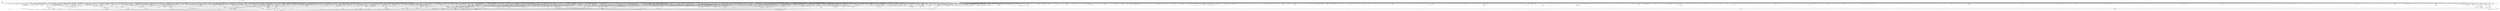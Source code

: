 digraph kerncollapsed {
    "do_raw_spin_lock_34" [color="black"];
    "xas_find" [color="black"];
    "exit_oom_victim" [color="black"];
    "inactive_is_low.constprop.0" [color="black"];
    "__raw_spin_unlock_irq" [color="black"];
    "workingset_eviction" [color="black"];
    "mte_dead_walk" [color="black"];
    "Indirect call3" [color="black"];
    "tty_ldisc_close" [color="black"];
    "list_del_init_6" [color="black"];
    "do_raw_spin_lock.constprop.0_3" [color="black"];
    "is_current_pgrp_orphaned" [color="black"];
    "update_sd_lb_stats" [color="black"];
    "drain_pages_zone" [color="black"];
    "__cmpxchg_case_acq_32.constprop.0_18" [color="black"];
    "__xa_clear_mark" [color="black"];
    "rcu_segcblist_add_len" [color="black"];
    "folio_mapped_3" [color="black"];
    "__raw_spin_lock_irqsave_15" [color="black"];
    "workingset_update_node" [color="black"];
    "get_new_cred" [color="black"];
    "__raw_spin_lock_30" [color="black"];
    "vma_address" [color="black"];
    "extract_entropy.constprop.0" [color="black"];
    "__skb_set_length_1" [color="black"];
    "mte_zero_clear_page_tags" [color="black"];
    "list_lru_add" [color="black"];
    "do_raw_spin_lock_46" [color="black"];
    "__kern_my_cpu_offset_2" [color="black"];
    "console_trylock" [color="black"];
    "cpumask_first_and" [color="black"];
    "unhash_mnt" [color="black"];
    "__cmpwait_case_32_2" [color="black"];
    "strscpy_pad" [color="black"];
    "Indirect call177" [color="black"];
    "__cmpwait_case_32_3" [color="black"];
    "__irq_work_queue_local" [color="black"];
    "Indirect call40" [color="black"];
    "wb_update_bandwidth" [color="black"];
    "free_pcppages_bulk" [color="black"];
    "bstats_update" [color="black"];
    "rcu_stall_is_suppressed" [color="black"];
    "__io_put_kbuf" [color="black"];
    "do_raw_spin_lock_66" [color="black"];
    "int_sqrt" [color="black"];
    "pmd_offset.isra.0" [color="black"];
    "mm_trace_rss_stat" [color="black"];
    "task_join_group_stop" [color="black"];
    "xas_get_mark" [color="black"];
    "_raw_spin_rq_lock_irqsave" [color="black"];
    "__futex_unqueue" [color="black"];
    "__raw_spin_unlock_irqrestore_14" [color="black"];
    "workingset_refault" [color="black"];
    "__percpu_add_case_64.constprop.0_1" [color="black"];
    "Indirect call163" [color="black"];
    "pfn_swap_entry_to_page" [color="black"];
    "Indirect call33" [color="black"];
    "copy_to_user_page" [color="black"];
    "xas_init_marks" [color="black"];
    "prb_commit" [color="black"];
    "__raw_write_lock.constprop.0_1" [color="black"];
    "Indirect call53" [color="black"];
    "put_dec" [color="black"];
    "irq_chip_retrigger_hierarchy" [color="black"];
    "do_raw_spin_lock_5" [color="black"];
    "get_arm64_ftr_reg_nowarn" [color="black"];
    "init_completion" [color="black"];
    "__xchg_case_acq_64.isra.0" [color="black"];
    "Indirect call181" [color="black"];
    "Indirect call180" [color="black"];
    "Indirect call5" [color="black"];
    "set_tlb_ubc_flush_pending" [color="black"];
    "wq_worker_running" [color="black"];
    "compound_order_1" [color="black"];
    "set_ti_thread_flag" [color="black"];
    "__update_min_deadline" [color="black"];
    "inc_rlimit_ucounts" [color="black"];
    "pgattr_change_is_safe" [color="black"];
    "inode_add_lru" [color="black"];
    "xas_retry" [color="black"];
    "ktime_get_real_seconds" [color="black"];
    "__raw_spin_lock_irqsave_44" [color="black"];
    "lru_deactivate_fn" [color="black"];
    "d_hash" [color="black"];
    "zone_page_state_snapshot.constprop.0" [color="black"];
    "xas_next_offset" [color="black"];
    "tlb_flush_mmu_tlbonly" [color="black"];
    "skip_atoi" [color="black"];
    "post_ttbr_update_workaround" [color="black"];
    "sme_save_state" [color="black"];
    "Indirect call101" [color="black"];
    "__rt_mutex_futex_trylock" [color="black"];
    "Indirect call126" [color="black"];
    "count_vm_events_2" [color="black"];
    "do_csum" [color="black"];
    "memzero_explicit" [color="black"];
    "split_map_pages" [color="black"];
    "__remove_inode_hash" [color="black"];
    "irq_enable" [color="black"];
    "blake2s_update" [color="black"];
    "mutex_can_spin_on_owner" [color="black"];
    "rb_insert_color" [color="black"];
    "Indirect call106" [color="black"];
    "set_task_reclaim_state" [color="black"];
    "__integrity_iint_find" [color="black"];
    "do_raw_spin_lock_65" [color="black"];
    "req_set_fail" [color="black"];
    "__put_unused_fd" [color="black"];
    "__raw_spin_lock_irqsave_29" [color="black"];
    "signalfd_cleanup" [color="black"];
    "io_wq_cancel_pending_work" [color="black"];
    "__next_zones_zonelist" [color="black"];
    "put_dec_full8" [color="black"];
    "__printk_safe_exit" [color="black"];
    "wb_has_dirty_io" [color="black"];
    "mast_split_data" [color="black"];
    "__dput_to_list" [color="black"];
    "__hrtimer_next_event_base.constprop.0" [color="black"];
    "put_cpu_fpsimd_context" [color="black"];
    "rcu_segcblist_accelerate" [color="black"];
    "raw_spin_rq_lock_nested" [color="black"];
    "IS_ERR_OR_NULL_3" [color="black"];
    "auditd_test_task" [color="black"];
    "__raw_spin_lock_5" [color="black"];
    "mast_ascend" [color="black"];
    "security_task_kill" [color="black"];
    "find_next_bit_10" [color="black"];
    "raw_spin_rq_lock" [color="black"];
    "anon_vma_interval_tree_pre_update_vma" [color="black"];
    "fprop_reflect_period_percpu.isra.0" [color="black"];
    "Indirect call86" [color="black"];
    "prb_next_seq" [color="black"];
    "capacity_of" [color="black"];
    "set_work_data" [color="black"];
    "__cmpxchg_case_acq_32.constprop.0_21" [color="black"];
    "queued_spin_lock_slowpath" [color="black"];
    "clear_bit_unlock.constprop.0" [color="black"];
    "rb_first" [color="black"];
    "lock_mount_hash" [color="black"];
    "do_raw_spin_lock_26" [color="black"];
    "__raw_spin_trylock_4" [color="black"];
    "blake2s_final" [color="black"];
    "__gfp_pfmemalloc_flags" [color="black"];
    "__cmpxchg_case_acq_32.constprop.0_10" [color="black"];
    "__raw_spin_unlock_irqrestore_29" [color="black"];
    "__raw_spin_unlock_irqrestore_3" [color="black"];
    "netdev_name" [color="black"];
    "Indirect call189" [color="black"];
    "set_page_dirty" [color="black"];
    "io_put_kbuf_comp.isra.0" [color="black"];
    "__raw_spin_lock_irqsave_23" [color="black"];
    "__put_cpu_fpsimd_context" [color="black"];
    "is_cpu_allowed" [color="black"];
    "set_task_cpu" [color="black"];
    "page_ref_inc_6" [color="black"];
    "radix_tree_iter_tag_clear" [color="black"];
    "skb_headers_offset_update" [color="black"];
    "Indirect call129" [color="black"];
    "rb_prev" [color="black"];
    "try_to_unmap_flush_dirty" [color="black"];
    "__percpu_add_case_64" [color="black"];
    "Indirect call162" [color="black"];
    "__set_task_comm" [color="black"];
    "this_cpu_has_cap.part.0" [color="black"];
    "Indirect call46" [color="black"];
    "recalc_sigpending" [color="black"];
    "kernfs_root" [color="black"];
    "__anon_vma_interval_tree_augment_rotate" [color="black"];
    "bump_cpu_timer" [color="black"];
    "get_arm64_ftr_reg" [color="black"];
    "io_cqe_cache_refill" [color="black"];
    "d_path" [color="black"];
    "do_raw_spin_lock.constprop.0_10" [color="black"];
    "Indirect call24" [color="black"];
    "timer_wait_running" [color="black"];
    "do_raw_spin_lock_51" [color="black"];
    "Indirect call146" [color="black"];
    "__raw_spin_trylock_3" [color="black"];
    "resched_curr" [color="black"];
    "find_task_by_vpid" [color="black"];
    "io_req_defer_failed" [color="black"];
    "get_file_2" [color="black"];
    "__ipi_send_mask" [color="black"];
    "cd_forget" [color="black"];
    "mas_max_gap" [color="black"];
    "Indirect call153" [color="black"];
    "unreserve_highatomic_pageblock" [color="black"];
    "Indirect call80" [color="black"];
    "folio_not_mapped" [color="black"];
    "_find_first_bit" [color="black"];
    "Indirect call214" [color="black"];
    "__cmpxchg_case_mb_32.constprop.0" [color="black"];
    "__raw_spin_unlock_irqrestore_15" [color="black"];
    "pcpu_update_empty_pages" [color="black"];
    "__local_bh_enable_ip" [color="black"];
    "cpumask_intersects.constprop.0_1" [color="black"];
    "rcu_gp_is_normal" [color="black"];
    "Indirect call178" [color="black"];
    "percpu_ref_put_many" [color="black"];
    "set_ptes.constprop.0.isra.0" [color="black"];
    "pte_to_swp_entry" [color="black"];
    "retain_dentry" [color="black"];
    "mas_alloc_req.isra.0" [color="black"];
    "skb_copy_bits" [color="black"];
    "io_put_kbuf" [color="black"];
    "folio_test_uptodate" [color="black"];
    "anon_vma_interval_tree_iter_next" [color="black"];
    "task_rq_lock" [color="black"];
    "d_shrink_del" [color="black"];
    "rcu_inkernel_boot_has_ended" [color="black"];
    "__raw_spin_unlock_irq_20" [color="black"];
    "do_raw_spin_lock_117" [color="black"];
    "set_area_direct_map" [color="black"];
    "mas_prev_range" [color="black"];
    "find_next_bit_7" [color="black"];
    "rcu_seq_start" [color="black"];
    "Indirect call68" [color="black"];
    "Indirect call11" [color="black"];
    "kernfs_next_descendant_post" [color="black"];
    "wb_io_lists_populated" [color="black"];
    "Indirect call160" [color="black"];
    "calc_delta_fair" [color="black"];
    "should_zap_page" [color="black"];
    "cpu_switch_to" [color="black"];
    "is_subdir" [color="black"];
    "__find_vmap_area.constprop.0" [color="black"];
    "propagation_next" [color="black"];
    "find_last_bit" [color="black"];
    "get_random_bytes" [color="black"];
    "tty_name" [color="black"];
    "get_work_pool" [color="black"];
    "__raw_spin_unlock_irqrestore_2" [color="black"];
    "__raw_spin_lock_irqsave_41" [color="black"];
    "dl_clear_overload.part.0" [color="black"];
    "maybe_mkwrite.isra.0" [color="black"];
    "do_raw_spin_lock_16" [color="black"];
    "get_ucounts_or_wrap" [color="black"];
    "Indirect call14" [color="black"];
    "_compound_head_1" [color="black"];
    "Indirect call93" [color="black"];
    "io_poll_find.constprop.0" [color="black"];
    "Indirect call156" [color="black"];
    "__page_cache_release" [color="black"];
    "is_software_node" [color="black"];
    "folio_nr_pages_3" [color="black"];
    "inode_io_list_move_locked" [color="black"];
    "Indirect call1" [color="black"];
    "__raw_spin_lock_irqsave_50" [color="black"];
    "group_open_release" [color="black"];
    "virt_to_slab" [color="black"];
    "mutex_is_locked" [color="black"];
    "wp_page_reuse" [color="black"];
    "__bitmap_clear" [color="black"];
    "list_del_2" [color="black"];
    "activate_task" [color="black"];
    "__wake_up_locked_key_bookmark" [color="black"];
    "test_tsk_need_resched" [color="black"];
    "mas_leaf_max_gap" [color="black"];
    "PageMovable" [color="black"];
    "stackinfo_on_stack" [color="black"];
    "spin_lock_irqsave_check_contention" [color="black"];
    "__kern_my_cpu_offset_25" [color="black"];
    "__raw_spin_lock_26" [color="black"];
    "__xas_next" [color="black"];
    "do_raw_spin_lock_29" [color="black"];
    "cpudl_find" [color="black"];
    "irq_to_desc" [color="black"];
    "Indirect call182" [color="black"];
    "percpu_ref_put_many.constprop.0_1" [color="black"];
    "mmgrab_2" [color="black"];
    "pid_nr_ns" [color="black"];
    "do_raw_spin_lock_83" [color="black"];
    "process_shares_mm" [color="black"];
    "mte_clear_page_tags" [color="black"];
    "__raw_spin_lock_3" [color="black"];
    "__kern_my_cpu_offset_28" [color="black"];
    "Indirect call134" [color="black"];
    "__kern_my_cpu_offset_24" [color="black"];
    "__anon_vma_interval_tree_subtree_search" [color="black"];
    "find_worker_executing_work" [color="black"];
    "set_pud" [color="black"];
    "wb_io_lists_depopulated" [color="black"];
    "fsnotify_detach_connector_from_object" [color="black"];
    "__percpu_add_case_32_8" [color="black"];
    "is_migration_entry" [color="black"];
    "clear_buddies.isra.0" [color="black"];
    "task_curr" [color="black"];
    "__d_drop" [color="black"];
    "req_ref_put_and_test" [color="black"];
    "percpu_ref_put_many.constprop.0" [color="black"];
    "__cmpxchg_case_mb_64_7" [color="black"];
    "task_ppid_nr" [color="black"];
    "do_raw_spin_lock_12" [color="black"];
    "find_next_bit.constprop.0_11" [color="black"];
    "xas_not_node" [color="black"];
    "can_set_direct_map" [color="black"];
    "pcpu_init_md_blocks" [color="black"];
    "online_section_nr" [color="black"];
    "__cmpxchg_case_acq_32_1" [color="black"];
    "dev_to_swnode" [color="black"];
    "invalid_migration_vma" [color="black"];
    "Indirect call172" [color="black"];
    "__remove_hrtimer" [color="black"];
    "security_current_getsecid_subj" [color="black"];
    "should_fail_alloc_page" [color="black"];
    "__raw_spin_unlock_irqrestore" [color="black"];
    "__skb_set_length" [color="black"];
    "_task_util_est" [color="black"];
    "__iget" [color="black"];
    "rcu_segcblist_extract_done_cbs" [color="black"];
    "rt_mutex_futex_trylock" [color="black"];
    "__cmpxchg_case_acq_32.constprop.0_4" [color="black"];
    "__timer_delete" [color="black"];
    "vma_interval_tree_insert" [color="black"];
    "__d_instantiate" [color="black"];
    "compaction_zonelist_suitable" [color="black"];
    "__lookup_mnt" [color="black"];
    "__cmpxchg_case_acq_32.constprop.0_19" [color="black"];
    "__raw_spin_lock_62" [color="black"];
    "__inode_add_lru" [color="black"];
    "find_next_bit.constprop.0_5" [color="black"];
    "try_check_zero" [color="black"];
    "do_raw_spin_lock_32" [color="black"];
    "allow_direct_reclaim" [color="black"];
    "Indirect call98" [color="black"];
    "entity_eligible" [color="black"];
    "arch_send_call_function_single_ipi" [color="black"];
    "sock_flag_3" [color="black"];
    "get_task_mm" [color="black"];
    "__raw_spin_unlock_bh.constprop.0" [color="black"];
    "Indirect call16" [color="black"];
    "do_raw_spin_lock_30" [color="black"];
    "Indirect call32" [color="black"];
    "posixtimer_rearm" [color="black"];
    "__raw_read_lock.constprop.0_1" [color="black"];
    "rcu_segcblist_advance" [color="black"];
    "arch_smp_send_reschedule" [color="black"];
    "io_wq_get_acct" [color="black"];
    "folio_isolate_lru" [color="black"];
    "vma_interval_tree_insert_after" [color="black"];
    "__task_will_free_mem" [color="black"];
    "__pageblock_pfn_to_page" [color="black"];
    "mas_start" [color="black"];
    "hlist_bl_unlock" [color="black"];
    "Indirect call147" [color="black"];
    "do_raw_spin_lock_43" [color="black"];
    "console_is_usable" [color="black"];
    "Indirect call187" [color="black"];
    "list_del_init" [color="black"];
    "mas_allocated.isra.0" [color="black"];
    "Indirect call37" [color="black"];
    "skb_zcopy_downgrade_managed" [color="black"];
    "__down_trylock_console_sem.constprop.0" [color="black"];
    "hlist_del_init_2" [color="black"];
    "signal_set_stop_flags" [color="black"];
    "redirty_tail_locked" [color="black"];
    "wants_signal" [color="black"];
    "__xchg_case_64.constprop.0" [color="black"];
    "skb_tailroom" [color="black"];
    "do_raw_spin_lock_23" [color="black"];
    "to_kthread" [color="black"];
    "__task_rq_lock" [color="black"];
    "put_unused_fd" [color="black"];
    "prepare_to_wait_exclusive" [color="black"];
    "rwsem_spin_on_owner" [color="black"];
    "mas_wr_end_piv" [color="black"];
    "_compound_head_2" [color="black"];
    "__flow_hash_from_keys" [color="black"];
    "kmap_local_page" [color="black"];
    "__delay" [color="black"];
    "Indirect call196" [color="black"];
    "Indirect call194" [color="black"];
    "gup_signal_pending" [color="black"];
    "mab_shift_right" [color="black"];
    "mas_set_alloc_req" [color="black"];
    "folio_order" [color="black"];
    "do_raw_spin_lock_69" [color="black"];
    "errseq_sample" [color="black"];
    "__raw_spin_unlock_irq_11" [color="black"];
    "is_valid_gup_args" [color="black"];
    "__count_vm_events_2" [color="black"];
    "new_context" [color="black"];
    "__var_waitqueue" [color="black"];
    "__irq_put_desc_unlock" [color="black"];
    "fsnotify_grab_connector" [color="black"];
    "Indirect call29" [color="black"];
    "klist_node_attached" [color="black"];
    "free_unref_page_commit" [color="black"];
    "pgdat_balanced" [color="black"];
    "noop_dirty_folio" [color="black"];
    "ptep_clear_flush" [color="black"];
    "Indirect call35" [color="black"];
    "Indirect call148" [color="black"];
    "__skb_fill_page_desc" [color="black"];
    "Indirect call116" [color="black"];
    "io_cancel_cb" [color="black"];
    "fragmentation_index" [color="black"];
    "mas_set_split_parent.isra.0" [color="black"];
    "Indirect call82" [color="black"];
    "mte_parent_slot" [color="black"];
    "raw_spin_rq_trylock" [color="black"];
    "strscpy" [color="black"];
    "test_ti_thread_flag_6" [color="black"];
    "__fswab32_10" [color="black"];
    "folio_mapping" [color="black"];
    "console_srcu_read_unlock" [color="black"];
    "rcu_poll_gp_seq_end_unlocked" [color="black"];
    "copy_highpage" [color="black"];
    "find_vma" [color="black"];
    "__sw_hweight64" [color="black"];
    "dev_bus_name" [color="black"];
    "isolation_suitable.isra.0" [color="black"];
    "skb_frag_ref" [color="black"];
    "check_preempt_curr" [color="black"];
    "__percpu_add_case_32_2" [color="black"];
    "group_balance_cpu" [color="black"];
    "workingset_age_nonresident" [color="black"];
    "hrtimer_force_reprogram.constprop.0" [color="black"];
    "pm_runtime_put_noidle_2" [color="black"];
    "mapping_shrinkable_2" [color="black"];
    "futex_get_value_locked" [color="black"];
    "console_srcu_read_lock" [color="black"];
    "Indirect call77" [color="black"];
    "__enqueue_entity" [color="black"];
    "task_rq_unlock" [color="black"];
    "pm_qos_read_value" [color="black"];
    "xa_find" [color="black"];
    "get_state_synchronize_rcu" [color="black"];
    "set_swapper_pgd" [color="black"];
    "can_migrate_task" [color="black"];
    "lru_move_tail_fn" [color="black"];
    "strreplace" [color="black"];
    "vm_unacct_memory_1" [color="black"];
    "__raw_spin_unlock_irqrestore_4" [color="black"];
    "qdisc_qstats_cpu_qlen_dec" [color="black"];
    "_compound_head_13" [color="black"];
    "do_raw_spin_lock_1" [color="black"];
    "__mutex_remove_waiter" [color="black"];
    "Indirect call19" [color="black"];
    "rcu_segcblist_pend_cbs" [color="black"];
    "pcpu_unit_page_offset" [color="black"];
    "copy_user_highpage" [color="black"];
    "cpumask_next_and" [color="black"];
    "folio_invalidate" [color="black"];
    "dev_nit_active" [color="black"];
    "__kern_my_cpu_offset_36" [color="black"];
    "Indirect call81" [color="black"];
    "do_raw_spin_lock_9" [color="black"];
    "sve_get_vl" [color="black"];
    "__raw_spin_lock_34" [color="black"];
    "cpupri_set" [color="black"];
    "Indirect call64" [color="black"];
    "access_ok_12" [color="black"];
    "d_shrink_add" [color="black"];
    "ktime_get_with_offset" [color="black"];
    "xas_next_entry.constprop.0" [color="black"];
    "super_wake" [color="black"];
    "Indirect call57" [color="black"];
    "page_ref_inc_3" [color="black"];
    "cpumask_any_distribute" [color="black"];
    "__raw_spin_lock_irqsave_34" [color="black"];
    "find_next_bit_18" [color="black"];
    "signal_pending" [color="black"];
    "inode_to_bdi" [color="black"];
    "wakeup_source_deactivate" [color="black"];
    "device_links_read_unlock" [color="black"];
    "sub_running_bw.isra.0" [color="black"];
    "futex_hash" [color="black"];
    "rcu_segcblist_enqueue" [color="black"];
    "pcpu_size_to_slot" [color="black"];
    "io_fill_cqe_aux" [color="black"];
    "Indirect call150" [color="black"];
    "netlink_has_listeners" [color="black"];
    "compaction_suitable" [color="black"];
    "skb_has_frag_list" [color="black"];
    "lockref_mark_dead" [color="black"];
    "cpumask_copy_1" [color="black"];
    "get_sd_balance_interval" [color="black"];
    "mnt_get_count" [color="black"];
    "__mutex_trylock_common" [color="black"];
    "rwsem_set_reader_owned" [color="black"];
    "__raw_spin_lock_irq_25" [color="black"];
    "mt_find" [color="black"];
    "__raw_spin_unlock_irq_25" [color="black"];
    "__raw_spin_lock_irqsave_22" [color="black"];
    "task_pid_vnr_1" [color="black"];
    "tlb_flush" [color="black"];
    "__lshrti3" [color="black"];
    "Indirect call201" [color="black"];
    "change_page_range" [color="black"];
    "sync_icache_aliases" [color="black"];
    "mapping_allow_writable" [color="black"];
    "Indirect call90" [color="black"];
    "Indirect call69" [color="black"];
    "percpu_counter_add" [color="black"];
    "__hrtimer_get_next_event" [color="black"];
    "__finish_swait" [color="black"];
    "ptrauth_keys_install_user" [color="black"];
    "sk_mem_reclaim" [color="black"];
    "__cmpxchg_case_mb_64_4" [color="black"];
    "strnlen" [color="black"];
    "__raw_spin_lock_irqsave.constprop.0_2" [color="black"];
    "pvm_determine_end_from_reverse" [color="black"];
    "find_next_bit_11" [color="black"];
    "Indirect call164" [color="black"];
    "__raw_spin_lock_irq_4" [color="black"];
    "__dev_pm_qos_resume_latency" [color="black"];
    "do_raw_spin_lock_73" [color="black"];
    "notifier_call_chain" [color="black"];
    "dl_bw_cpus" [color="black"];
    "fsnotify" [color="black"];
    "Indirect call45" [color="black"];
    "do_raw_spin_lock_42" [color="black"];
    "sb_clear_inode_writeback" [color="black"];
    "__skb_checksum" [color="black"];
    "post_alloc_hook" [color="black"];
    "hrtimer_start_range_ns" [color="black"];
    "mapping_shrinkable_1" [color="black"];
    "task_clear_jobctl_pending" [color="black"];
    "__lock_timer" [color="black"];
    "fast_dput" [color="black"];
    "rcu_segcblist_first_pend_cb" [color="black"];
    "__raw_spin_lock_irqsave_39" [color="black"];
    "__raw_spin_unlock_irq_35" [color="black"];
    "mnt_add_count" [color="black"];
    "check_and_switch_context" [color="black"];
    "device_match_devt" [color="black"];
    "__cmpxchg_case_acq_32.constprop.0_1" [color="black"];
    "__wake_up_parent" [color="black"];
    "hlist_bl_lock" [color="black"];
    "__percpu_add_case_64.constprop.0_3" [color="black"];
    "rcu_segcblist_move_seglen" [color="black"];
    "__raw_spin_unlock_irq_1" [color="black"];
    "do_raw_spin_lock_93" [color="black"];
    "__raw_spin_unlock_irq_43" [color="black"];
    "first_zones_zonelist" [color="black"];
    "add_nr_running" [color="black"];
    "_find_first_and_bit" [color="black"];
    "inode_io_list_del" [color="black"];
    "__cmpxchg_case_acq_32.constprop.0_16" [color="black"];
    "__set_open_fd" [color="black"];
    "__raw_spin_unlock_irqrestore_32" [color="black"];
    "percpu_ref_get_many.constprop.0" [color="black"];
    "__percpu_add_return_case_32_1" [color="black"];
    "__raw_spin_lock_21" [color="black"];
    "folio_add_new_anon_rmap" [color="black"];
    "rcu_segcblist_inc_len" [color="black"];
    "Indirect call155" [color="black"];
    "__kern_my_cpu_offset_67" [color="black"];
    "__raw_spin_lock_irq_34" [color="black"];
    "set_pfnblock_flags_mask" [color="black"];
    "queued_read_lock.constprop.0" [color="black"];
    "test_and_set_bit_lock.constprop.0" [color="black"];
    "lru_note_cost" [color="black"];
    "Indirect call79" [color="black"];
    "simple_xattr_space" [color="black"];
    "dl_task_is_earliest_deadline" [color="black"];
    "eventfd_signal_mask" [color="black"];
    "list_splice_tail_init" [color="black"];
    "lru_note_cost_refault" [color="black"];
    "io_wq_worker_running" [color="black"];
    "sk_memory_allocated_sub" [color="black"];
    "Indirect call203" [color="black"];
    "mutex_spin_on_owner" [color="black"];
    "__raw_spin_lock_20" [color="black"];
    "Indirect call188" [color="black"];
    "prep_compound_page" [color="black"];
    "do_raw_spin_lock_52" [color="black"];
    "d_set_d_op" [color="black"];
    "__raw_spin_lock_14" [color="black"];
    "set_ptes.constprop.0.isra.0_1" [color="black"];
    "__wait_on_bit" [color="black"];
    "__raw_spin_lock_15" [color="black"];
    "desc_make_final" [color="black"];
    "futex_cmpxchg_value_locked" [color="black"];
    "no_page_table" [color="black"];
    "list_del_init_8" [color="black"];
    "__io_disarm_linked_timeout" [color="black"];
    "mas_wr_walk_descend" [color="black"];
    "copy_from_kernel_nofault" [color="black"];
    "do_raw_spin_lock_33" [color="black"];
    "__cmpxchg_case_acq_32.constprop.0_8" [color="black"];
    "access_ok_14" [color="black"];
    "mast_spanning_rebalance.isra.0" [color="black"];
    "audit_mark_compare" [color="black"];
    "do_raw_spin_lock_24" [color="black"];
    "cpu_util.constprop.0" [color="black"];
    "set_ti_thread_flag_4" [color="black"];
    "tty_termios_baud_rate" [color="black"];
    "__cmpxchg_case_mb_32_13" [color="black"];
    "test_ti_thread_flag_7" [color="black"];
    "fsnotify_compare_groups" [color="black"];
    "Indirect call36" [color="black"];
    "Indirect call202" [color="black"];
    "__raw_spin_unlock_irq_38" [color="black"];
    "__rb_change_child.constprop.0" [color="black"];
    "__list_del_entry_2" [color="black"];
    "__cmpxchg_case_mb_64_1" [color="black"];
    "group_classify" [color="black"];
    "Indirect call139" [color="black"];
    "sane_fdtable_size" [color="black"];
    "netdev_start_xmit" [color="black"];
    "__wake_up" [color="black"];
    "pcpu_chunk_refresh_hint" [color="black"];
    "flush_dcache_folio" [color="black"];
    "Indirect call78" [color="black"];
    "raw_spin_rq_lock_1" [color="black"];
    "path_get" [color="black"];
    "list_move_1" [color="black"];
    "__arch_copy_to_user" [color="black"];
    "inode_cgwb_move_to_attached" [color="black"];
    "__cmpwait_case_32_1" [color="black"];
    "cpumask_weight.constprop.0_5" [color="black"];
    "__raw_spin_lock_28" [color="black"];
    "__raw_spin_lock_22" [color="black"];
    "folio_pfn" [color="black"];
    "__preempt_count_sub" [color="black"];
    "__raw_spin_unlock_irq_7" [color="black"];
    "_prb_read_valid" [color="black"];
    "_compound_head_7" [color="black"];
    "radix_tree_load_root" [color="black"];
    "__mutex_init" [color="black"];
    "rcu_seq_end" [color="black"];
    "sock_rmem_free" [color="black"];
    "pcpu_page_idx" [color="black"];
    "do_raw_spin_lock_11" [color="black"];
    "fill_contig_page_info" [color="black"];
    "mte_set_pivot" [color="black"];
    "find_next_bit_17" [color="black"];
    "__raw_spin_lock_irqsave.constprop.0_7" [color="black"];
    "cpu_clock_sample_group" [color="black"];
    "percpu_counter_set" [color="black"];
    "io_should_retry_thread" [color="black"];
    "folio_total_mapcount" [color="black"];
    "tag_get" [color="black"];
    "io_acct_cancel_pending_work" [color="black"];
    "idr_for_each" [color="black"];
    "mas_new_ma_node" [color="black"];
    "Indirect call38" [color="black"];
    "Indirect call173" [color="black"];
    "mte_dead_leaves.constprop.0" [color="black"];
    "enqueue_task" [color="black"];
    "_find_next_or_bit" [color="black"];
    "__cmpxchg_case_acq_32.constprop.0_20" [color="black"];
    "unmask_irq" [color="black"];
    "current_is_kswapd" [color="black"];
    "__percpu_add_case_64_6" [color="black"];
    "task_clear_jobctl_trapping" [color="black"];
    "Indirect call204" [color="black"];
    "mas_descend" [color="black"];
    "bit_waitqueue" [color="black"];
    "Indirect call13" [color="black"];
    "mab_mas_cp" [color="black"];
    "do_raw_spin_lock_28" [color="black"];
    "_compound_head_4" [color="black"];
    "pm_ops_is_empty" [color="black"];
    "__raw_write_unlock_irq_4" [color="black"];
    "arch_get_random_longs" [color="black"];
    "futex_q_unlock" [color="black"];
    "__kern_my_cpu_offset_18" [color="black"];
    "Indirect call71" [color="black"];
    "__sk_mem_reclaim" [color="black"];
    "lock_parent" [color="black"];
    "find_next_bit.constprop.0_21" [color="black"];
    "__raw_spin_lock_32" [color="black"];
    "hrtimer_reprogram.constprop.0" [color="black"];
    "mas_safe_min" [color="black"];
    "do_raw_spin_lock_7" [color="black"];
    "queued_read_unlock.constprop.0_2" [color="black"];
    "prb_final_commit" [color="black"];
    "do_raw_spin_lock_61" [color="black"];
    "mas_mab_cp" [color="black"];
    "lock_hrtimer_base" [color="black"];
    "radix_tree_tag_get" [color="black"];
    "access_ok_16" [color="black"];
    "list_del_init_5" [color="black"];
    "__mnt_drop_write_file" [color="black"];
    "mm_counter_file" [color="black"];
    "__clear_close_on_exec.isra.0" [color="black"];
    "atomic_notifier_call_chain" [color="black"];
    "Indirect call115" [color="black"];
    "sk_error_report" [color="black"];
    "radix_tree_lookup" [color="black"];
    "first_zones_zonelist_1" [color="black"];
    "files_lookup_fd_raw" [color="black"];
    "strcpy" [color="black"];
    "get_page" [color="black"];
    "kthread_is_per_cpu" [color="black"];
    "__raw_spin_lock_54" [color="black"];
    "pmd_set_huge" [color="black"];
    "list_del_1" [color="black"];
    "audit_uid_comparator" [color="black"];
    "__kern_my_cpu_offset_76" [color="black"];
    "cpu_online_3" [color="black"];
    "print_tainted" [color="black"];
    "__ptrace_link" [color="black"];
    "__wake_up_klogd.part.0" [color="black"];
    "xa_is_node" [color="black"];
    "__raw_spin_unlock_irqrestore_6" [color="black"];
    "__sync_icache_dcache" [color="black"];
    "list_del_init_7" [color="black"];
    "io_poll_mark_cancelled" [color="black"];
    "io_wq_hash_work" [color="black"];
    "__raw_spin_lock_irq_43" [color="black"];
    "__kern_my_cpu_offset_71" [color="black"];
    "copyin" [color="black"];
    "Indirect call193" [color="black"];
    "d_find_alias" [color="black"];
    "access_ok_2" [color="black"];
    "try_grab_page" [color="black"];
    "sock_flag_1" [color="black"];
    "pm_runtime_get_noresume" [color="black"];
    "cpumask_and.isra.0_3" [color="black"];
    "__wb_writeout_add" [color="black"];
    "pm_runtime_deactivate_timer" [color="black"];
    "posix_cpu_timer_rearm" [color="black"];
    "__kern_my_cpu_offset_35" [color="black"];
    "Indirect call142" [color="black"];
    "inode_lru_list_del" [color="black"];
    "kmap_atomic_1" [color="black"];
    "__xchg_case_mb_32.constprop.0" [color="black"];
    "llist_add_batch" [color="black"];
    "pageblock_skip_persistent" [color="black"];
    "do_raw_spin_lock_60" [color="black"];
    "sched_clock" [color="black"];
    "mas_store_prealloc.part.0" [color="black"];
    "mas_state_walk" [color="black"];
    "Indirect call49" [color="black"];
    "__kern_my_cpu_offset_26" [color="black"];
    "rwsem_set_nonspinnable" [color="black"];
    "net_eq_idr" [color="black"];
    "Indirect call55" [color="black"];
    "ma_slots" [color="black"];
    "read_seqbegin_or_lock" [color="black"];
    "pagefault_disable" [color="black"];
    "call_function_single_prep_ipi" [color="black"];
    "synchronize_rcu.part.0" [color="black"];
    "find_first_bit_3" [color="black"];
    "get_file" [color="black"];
    "__raw_spin_unlock_irqrestore_5" [color="black"];
    "__raw_spin_lock_64" [color="black"];
    "shrink_lock_dentry" [color="black"];
    "get_pwq" [color="black"];
    "__raw_spin_unlock_irq_4" [color="black"];
    "xas_find_marked" [color="black"];
    "__reuseport_detach_sock.isra.0" [color="black"];
    "aio_nr_sub" [color="black"];
    "do_raw_spin_lock_10" [color="black"];
    "prepend_path" [color="black"];
    "exit_task_stack_account" [color="black"];
    "cpu_clock_sample" [color="black"];
    "__rpm_get_callback" [color="black"];
    "find_first_bit_1" [color="black"];
    "Indirect call50" [color="black"];
    "__raw_write_lock_irq" [color="black"];
    "qdisc_run_begin" [color="black"];
    "__percpu_add_case_32_21" [color="black"];
    "virt_to_folio" [color="black"];
    "test_ti_thread_flag_21" [color="black"];
    "task_call_func" [color="black"];
    "__raw_spin_lock_irqsave_52" [color="black"];
    "mas_pop_node" [color="black"];
    "arch_local_irq_restore_3" [color="black"];
    "down_read_trylock" [color="black"];
    "set_ti_thread_flag_5" [color="black"];
    "__raw_spin_lock_irqsave_5" [color="black"];
    "mas_store_b_node" [color="black"];
    "__flush_tlb_kernel_pgtable" [color="black"];
    "io_cancel_ctx_cb" [color="black"];
    "rwsem_read_trylock" [color="black"];
    "__raw_spin_unlock_irq_37" [color="black"];
    "__do_set_cpus_allowed" [color="black"];
    "do_raw_spin_lock_41" [color="black"];
    "timer_delete_sync" [color="black"];
    "find_next_bit_29" [color="black"];
    "arch_local_irq_save_2" [color="black"];
    "__set_task_special" [color="black"];
    "Indirect call138" [color="black"];
    "__raw_spin_lock_irqsave.constprop.0_3" [color="black"];
    "rt_mutex_proxy_unlock" [color="black"];
    "Indirect call207" [color="black"];
    "__irq_startup" [color="black"];
    "____core____" [color="kernel"];
    "Indirect call191" [color="black"];
    "folio_trylock_flag" [color="black"];
    "try_to_take_rt_mutex" [color="black"];
    "__cmpxchg_case_mb_32_6" [color="black"];
    "__raw_spin_lock_irq_6" [color="black"];
    "kobj_ns_ops" [color="black"];
    "prb_first_valid_seq" [color="black"];
    "find_first_bit_6" [color="black"];
    "zone_page_state_add" [color="black"];
    "list_move_tail" [color="black"];
    "__raw_spin_lock_irqsave.constprop.0_8" [color="black"];
    "security_secid_to_secctx" [color="black"];
    "__set_close_on_exec.isra.0" [color="black"];
    "__add_wait_queue" [color="black"];
    "Indirect call145" [color="black"];
    "system_supports_mte" [color="black"];
    "wake_up_klogd" [color="black"];
    "do_raw_spin_lock_87" [color="black"];
    "__cmpxchg_case_acq_32.constprop.0_2" [color="black"];
    "tag_clear" [color="black"];
    "add_wait_queue" [color="black"];
    "__fsnotify_recalc_mask" [color="black"];
    "task_get_vl" [color="black"];
    "io_wq_exit_start" [color="black"];
    "__irq_can_set_affinity" [color="black"];
    "Indirect call20" [color="black"];
    "rb_erase" [color="black"];
    "do_raw_spin_lock.constprop.0_13" [color="black"];
    "Indirect call131" [color="black"];
    "ttwu_do_activate.constprop.0" [color="black"];
    "__dev_put.part.0" [color="black"];
    "task_participate_group_stop" [color="black"];
    "Indirect call7" [color="black"];
    "__percpu_add_case_32_1" [color="black"];
    "Indirect call76" [color="black"];
    "lru_lazyfree_fn" [color="black"];
    "count_vm_event_2" [color="black"];
    "tlb_flush_mmu_tlbonly_1" [color="black"];
    "__srcu_read_unlock" [color="black"];
    "cpumask_weight" [color="black"];
    "wb_stat_mod" [color="black"];
    "__list_del_entry_1" [color="black"];
    "pageblock_pfn_to_page" [color="black"];
    "need_mlock_drain" [color="black"];
    "Indirect call83" [color="black"];
    "mm_set_has_pinned_flag" [color="black"];
    "Indirect call121" [color="black"];
    "__raw_spin_lock.constprop.0" [color="black"];
    "prepend_char" [color="black"];
    "__cmpxchg_case_mb_64_2" [color="black"];
    "__note_gp_changes" [color="black"];
    "update_min_vruntime" [color="black"];
    "mas_wr_walk" [color="black"];
    "io_poll_remove_entries" [color="black"];
    "cpu_util_cfs" [color="black"];
    "check_preempt_curr_dl" [color="black"];
    "folio_lruvec_relock_irq.constprop.0" [color="black"];
    "tsk_fork_get_node" [color="black"];
    "mas_push_data" [color="black"];
    "fprop_fraction_percpu" [color="black"];
    "folio_trylock" [color="black"];
    "arch_local_irq_save_3" [color="black"];
    "pcpu_chunk_relocate" [color="black"];
    "srcu_get_delay.isra.0" [color="black"];
    "mas_bulk_rebalance" [color="black"];
    "rcu_seq_start_1" [color="black"];
    "__raw_spin_lock_irq_21" [color="black"];
    "page_ref_inc_1" [color="black"];
    "Indirect call103" [color="black"];
    "gfp_pfmemalloc_allowed" [color="black"];
    "__posix_timers_find" [color="black"];
    "do_raw_spin_lock_116" [color="black"];
    "ma_pivots" [color="black"];
    "pcpu_block_refresh_hint" [color="black"];
    "mntget" [color="black"];
    "do_raw_spin_lock_2" [color="black"];
    "_copy_from_iter" [color="black"];
    "cpumask_and.isra.0_1" [color="black"];
    "get_cpu_fpsimd_context" [color="black"];
    "Indirect call151" [color="black"];
    "release_thread" [color="black"];
    "Indirect call17" [color="black"];
    "will_become_orphaned_pgrp" [color="black"];
    "fsnotify_put_sb_connectors" [color="black"];
    "flush_tlb_batched_pending" [color="black"];
    "__raw_spin_unlock_irqrestore_24" [color="black"];
    "tty_driver_flush_buffer" [color="black"];
    "rt_mutex_init_proxy_locked" [color="black"];
    "__siphash_unaligned" [color="black"];
    "__io_prep_linked_timeout" [color="black"];
    "do_raw_spin_lock_99" [color="black"];
    "update_newidle_cost" [color="black"];
    "system_supports_mte_1" [color="black"];
    "__page_dup_rmap.constprop.0" [color="black"];
    "__raw_spin_lock_irq_18" [color="black"];
    "d_ancestor" [color="black"];
    "find_next_bit.constprop.0_8" [color="black"];
    "find_next_bit_8" [color="black"];
    "oom_badness" [color="black"];
    "compound_order" [color="black"];
    "sock_flag.constprop.0" [color="black"];
    "__count_vm_events_1" [color="black"];
    "kthread_data" [color="black"];
    "access_ok_15" [color="black"];
    "security_sock_rcv_skb" [color="black"];
    "dev_pm_disable_wake_irq_check" [color="black"];
    "__mutex_trylock" [color="black"];
    "tick_get_broadcast_mask" [color="black"];
    "idle_cpu" [color="black"];
    "__kern_my_cpu_offset_37" [color="black"];
    "prep_new_page" [color="black"];
    "__wb_calc_thresh" [color="black"];
    "timer_delete" [color="black"];
    "filemap_release_folio" [color="black"];
    "arch_local_irq_disable_2" [color="black"];
    "crng_make_state" [color="black"];
    "sub_rq_bw.isra.0" [color="black"];
    "expand" [color="black"];
    "update_group_capacity" [color="black"];
    "do_raw_spin_lock.constprop.0_6" [color="black"];
    "fatal_signal_pending_5" [color="black"];
    "tty_ldisc_open" [color="black"];
    "read_sanitised_ftr_reg" [color="black"];
    "pfn_valid_2" [color="black"];
    "mask_irq" [color="black"];
    "folio_anon_vma" [color="black"];
    "list_del_4" [color="black"];
    "__raw_spin_lock_42" [color="black"];
    "arch_local_irq_save_4" [color="black"];
    "security_task_getsecid_obj" [color="black"];
    "_find_next_bit" [color="black"];
    "count_vm_events_1" [color="black"];
    "pcpu_block_update" [color="black"];
    "__kern_my_cpu_offset_78" [color="black"];
    "workingset_test_recent" [color="black"];
    "get_group_info.isra.0" [color="black"];
    "tag_set" [color="black"];
    "copy_fd_bitmaps" [color="black"];
    "__irq_domain_activate_irq" [color="black"];
    "io_req_complete_defer" [color="black"];
    "irq_get_irq_data" [color="black"];
    "timerqueue_add" [color="black"];
    "task_will_free_mem" [color="black"];
    "vma_iter_config" [color="black"];
    "add_timer" [color="black"];
    "__task_pid_nr_ns" [color="black"];
    "xas_start" [color="black"];
    "Indirect call104" [color="black"];
    "skb_zcopy_clear" [color="black"];
    "Indirect call8" [color="black"];
    "fatal_signal_pending_4" [color="black"];
    "dget" [color="black"];
    "Indirect call72" [color="black"];
    "zone_watermark_ok_safe" [color="black"];
    "deactivate_task" [color="black"];
    "mod_zone_page_state" [color="black"];
    "irqd_set.isra.0_1" [color="black"];
    "sync_exp_work_done" [color="black"];
    "sk_leave_memory_pressure" [color="black"];
    "security_sk_free" [color="black"];
    "fpsimd_save" [color="black"];
    "xas_pause" [color="black"];
    "__update_gt_cputime" [color="black"];
    "Indirect call161" [color="black"];
    "Indirect call97" [color="black"];
    "sock_inuse_add" [color="black"];
    "system_supports_generic_auth" [color="black"];
    "kill_super_notify" [color="black"];
    "sve_state_size" [color="black"];
    "cpudl_heapify_up" [color="black"];
    "tlb_gather_mmu" [color="black"];
    "__raw_spin_unlock_irq_36" [color="black"];
    "thread_group_cputime" [color="black"];
    "mas_set_parent.constprop.0" [color="black"];
    "proto_memory_pcpu_drain" [color="black"];
    "Indirect call100" [color="black"];
    "__rb_insert_augmented" [color="black"];
    "skb_queue_tail" [color="black"];
    "pfn_is_map_memory" [color="black"];
    "__cmpxchg_case_mb_32_3" [color="black"];
    "virt_to_head_page.isra.0" [color="black"];
    "sched_asym_prefer" [color="black"];
    "security_file_set_fowner" [color="black"];
    "skb_checksum" [color="black"];
    "signal_pending_state_2" [color="black"];
    "pm_runtime_autosuspend_expiration" [color="black"];
    "clear_ti_thread_flag_5" [color="black"];
    "peernet2id" [color="black"];
    "__radix_tree_lookup" [color="black"];
    "__cmpxchg_case_mb_32_8" [color="black"];
    "pcpu_next_fit_region.constprop.0" [color="black"];
    "Indirect call212" [color="black"];
    "init_multi_vma_prep" [color="black"];
    "find_busiest_group" [color="black"];
    "test_taint" [color="black"];
    "arch_timer_evtstrm_available" [color="black"];
    "invalid_folio_referenced_vma" [color="black"];
    "do_raw_spin_lock_37" [color="black"];
    "tick_get_device" [color="black"];
    "__kern_my_cpu_offset_23" [color="black"];
    "vma_is_secretmem" [color="black"];
    "check_stable_address_space" [color="black"];
    "Indirect call58" [color="black"];
    "mab_no_null_split" [color="black"];
    "prepare_to_swait_event" [color="black"];
    "xas_next_entry" [color="black"];
    "__kern_my_cpu_offset_79" [color="black"];
    "__efistub_caches_clean_inval_pou" [color="black"];
    "prepare_alloc_pages.constprop.0" [color="black"];
    "rcu_exp_need_qs" [color="black"];
    "percpu_counter_dec" [color="black"];
    "Indirect call9" [color="black"];
    "Indirect call31" [color="black"];
    "__cmpxchg_case_mb_32_4" [color="black"];
    "arm64_kernel_unmapped_at_el0_2" [color="black"];
    "find_lock_later_rq" [color="black"];
    "tty_termios_input_baud_rate" [color="black"];
    "kernel_init_pages" [color="black"];
    "Indirect call84" [color="black"];
    "__free_one_page" [color="black"];
    "fsnotify_connector_sb" [color="black"];
    "anon_vma_interval_tree_post_update_vma" [color="black"];
    "lookup_mountpoint" [color="black"];
    "dequeue_task" [color="black"];
    "Indirect call190" [color="black"];
    "list_del_3" [color="black"];
    "io_run_local_work_continue" [color="black"];
    "do_raw_spin_lock_14" [color="black"];
    "io_timeout_extract" [color="black"];
    "__raw_write_lock_irq.constprop.0" [color="black"];
    "signal_pending_11" [color="black"];
    "do_init_timer.constprop.0" [color="black"];
    "__kern_my_cpu_offset_134" [color="black"];
    "__pfn_to_section" [color="black"];
    "__raw_spin_trylock_1" [color="black"];
    "ihold" [color="black"];
    "__percpu_add_case_64_1" [color="black"];
    "lazy_max_pages" [color="black"];
    "finish_wait" [color="black"];
    "__update_load_avg_se" [color="black"];
    "mutex_trylock" [color="black"];
    "fsnotify_update_flags" [color="black"];
    "mnt_set_mountpoint" [color="black"];
    "__ksize" [color="black"];
    "security_audit_rule_match" [color="black"];
    "kmem_valid_obj" [color="black"];
    "do_raw_spin_lock_35" [color="black"];
    "dcache_clean_pou" [color="black"];
    "blake2s_compress" [color="black"];
    "arch_local_irq_save_7" [color="black"];
    "spin_lock_irqsave_ssp_contention" [color="black"];
    "xas_load" [color="black"];
    "add_device_randomness" [color="black"];
    "find_next_zero_bit_1" [color="black"];
    "Indirect call176" [color="black"];
    "__xchg_case_mb_64.constprop.0_3" [color="black"];
    "kill_device" [color="black"];
    "zone_page_state_snapshot" [color="black"];
    "queued_read_lock_slowpath" [color="black"];
    "__bitmap_equal" [color="black"];
    "Indirect call105" [color="black"];
    "prepare_to_wait_event" [color="black"];
    "__raw_spin_lock_4" [color="black"];
    "audit_comparator" [color="black"];
    "strchr" [color="black"];
    "__raw_spin_unlock_irqrestore_1" [color="black"];
    "do_raw_spin_lock_67" [color="black"];
    "__kern_my_cpu_offset_14" [color="black"];
    "__raw_spin_lock_irqsave_18" [color="black"];
    "jiffies_to_msecs" [color="black"];
    "add_timer_on" [color="black"];
    "add_mm_rss_vec" [color="black"];
    "lockref_get_not_zero" [color="black"];
    "Indirect call67" [color="black"];
    "cpuhp_invoke_callback" [color="black"];
    "hlist_del_init_4" [color="black"];
    "fpsimd_thread_switch" [color="black"];
    "__mnt_drop_write" [color="black"];
    "__printk_cpu_sync_put" [color="black"];
    "__raw_spin_lock_24" [color="black"];
    "rb_next" [color="black"];
    "Indirect call132" [color="black"];
    "clear_ti_thread_flag_3" [color="black"];
    "xa_load" [color="black"];
    "wb_dirty_limits" [color="black"];
    "__wake_up_common_lock" [color="black"];
    "arch_local_irq_save" [color="black"];
    "cpumask_any_and_distribute" [color="black"];
    "mte_destroy_descend.constprop.0" [color="black"];
    "__to_kthread" [color="black"];
    "__raw_spin_unlock_irq_29" [color="black"];
    "set_ptes.isra.0" [color="black"];
    "list_del_init_2" [color="black"];
    "__wake_q_add" [color="black"];
    "audit_gid_comparator" [color="black"];
    "hrtimer_active" [color="black"];
    "Indirect call125" [color="black"];
    "hlist_del_init" [color="black"];
    "netlink_unlock_table" [color="black"];
    "__raw_spin_lock_6" [color="black"];
    "__kmem_obj_info" [color="black"];
    "Indirect call21" [color="black"];
    "Indirect call107" [color="black"];
    "security_d_instantiate" [color="black"];
    "number" [color="black"];
    "cpu_util_cfs_boost" [color="black"];
    "__raw_spin_lock_irq.constprop.0_2" [color="black"];
    "folio_account_cleaned" [color="black"];
    "__do_once_start" [color="black"];
    "__raw_spin_lock.constprop.0_1" [color="black"];
    "slab_is_available" [color="black"];
    "do_raw_spin_lock.constprop.0_7" [color="black"];
    "__raw_spin_trylock" [color="black"];
    "wake_all_kswapds" [color="black"];
    "Indirect call74" [color="black"];
    "clear_siginfo" [color="black"];
    "__cmpxchg_case_mb_64" [color="black"];
    "xas_set_offset" [color="black"];
    "ma_dead_node" [color="black"];
    "Indirect call109" [color="black"];
    "mas_wr_node_walk" [color="black"];
    "Indirect call10" [color="black"];
    "rcu_poll_gp_seq_start_unlocked" [color="black"];
    "Indirect call44" [color="black"];
    "mas_next" [color="black"];
    "mas_push_node" [color="black"];
    "folio_trylock_1" [color="black"];
    "mas_next_setup.constprop.0" [color="black"];
    "__raw_spin_unlock_irq_45" [color="black"];
    "__kern_my_cpu_offset_55" [color="black"];
    "rb_erase_cached.isra.0" [color="black"];
    "kthread_should_stop" [color="black"];
    "forward_timer_base" [color="black"];
    "test_ti_thread_flag_11" [color="black"];
    "init_entity_runnable_average" [color="black"];
    "security_release_secctx" [color="black"];
    "__raw_spin_lock_irqsave_42" [color="black"];
    "min_deadline_cb_rotate" [color="black"];
    "pde_subdir_find" [color="black"];
    "io_wq_work_match_item" [color="black"];
    "Indirect call124" [color="black"];
    "mas_rewalk_if_dead" [color="black"];
    "mas_find_setup.constprop.0" [color="black"];
    "hrtimer_start_expires" [color="black"];
    "skb_zcopy" [color="black"];
    "chacha_block_generic" [color="black"];
    "rcu_exp_jiffies_till_stall_check" [color="black"];
    "rcu_jiffies_till_stall_check" [color="black"];
    "sched_ttwu_pending" [color="black"];
    "dl_rq_of_se" [color="black"];
    "update_curr" [color="black"];
    "extfrag_for_order" [color="black"];
    "do_raw_spin_lock_36" [color="black"];
    "__msecs_to_jiffies" [color="black"];
    "strcspn" [color="black"];
    "memblock_search" [color="black"];
    "__rt_mutex_slowtrylock" [color="black"];
    "____do_softirq" [color="black"];
    "_compound_head_5" [color="black"];
    "posix_cpu_timers_exit_group" [color="black"];
    "wb_stat_error" [color="black"];
    "d_walk" [color="black"];
    "post_init_entity_util_avg" [color="black"];
    "io_get_cqe_overflow" [color="black"];
    "get_cred_1" [color="black"];
    "down_trylock" [color="black"];
    "_prb_commit" [color="black"];
    "__acct_reclaim_writeback" [color="black"];
    "irq_set_thread_affinity" [color="black"];
    "__attach_to_pi_owner" [color="black"];
    "slab_want_init_on_alloc" [color="black"];
    "first_online_pgdat" [color="black"];
    "qdisc_maybe_clear_missed" [color="black"];
    "audit_rate_check.part.0" [color="black"];
    "mte_copy_page_tags" [color="black"];
    "rcu_accelerate_cbs" [color="black"];
    "skb_cloned" [color="black"];
    "attach_task" [color="black"];
    "avg_vruntime" [color="black"];
    "tk_clock_read" [color="black"];
    "desc_read_finalized_seq" [color="black"];
    "get_mm_exe_file" [color="black"];
    "node_dirty_ok" [color="black"];
    "move_freepages_block" [color="black"];
    "__mnt_want_write_file" [color="black"];
    "do_raw_spin_lock_8" [color="black"];
    "rcu_cblist_init" [color="black"];
    "__lock_parent" [color="black"];
    "page_try_share_anon_rmap" [color="black"];
    "srcu_funnel_exp_start" [color="black"];
    "rcu_poll_gp_seq_start" [color="black"];
    "find_next_and_bit.constprop.0" [color="black"];
    "__raw_spin_lock_irq_20" [color="black"];
    "__raw_spin_lock_irq_35" [color="black"];
    "zone_watermark_fast.constprop.0" [color="black"];
    "system_supports_tlb_range_1" [color="black"];
    "irqd_irq_disabled.isra.0" [color="black"];
    "__d_find_any_alias" [color="black"];
    "Indirect call39" [color="black"];
    "__raw_spin_lock_irq_17" [color="black"];
    "find_vmap_area" [color="black"];
    "mas_find_child" [color="black"];
    "__wait_for_common" [color="black"];
    "pcpu_post_unmap_tlb_flush" [color="black"];
    "se_weight.isra.0" [color="black"];
    "find_first_bit_4" [color="black"];
    "__raw_spin_lock_irq_12" [color="black"];
    "__raw_spin_unlock_irq_23" [color="black"];
    "__raw_spin_lock_irq_3" [color="black"];
    "vma_interval_tree_augment_rotate" [color="black"];
    "recalc_sigpending_tsk" [color="black"];
    "zone_reclaimable_pages" [color="black"];
    "__raw_spin_unlock_irqrestore_12" [color="black"];
    "__raw_spin_lock_irq_26" [color="black"];
    "Indirect call133" [color="black"];
    "__smp_call_single_queue" [color="black"];
    "Indirect call166" [color="black"];
    "steal_suitable_fallback" [color="black"];
    "set_tsk_need_resched" [color="black"];
    "ktime_get_coarse_real_ts64" [color="black"];
    "hrtimer_try_to_cancel" [color="black"];
    "__kern_my_cpu_offset_11" [color="black"];
    "strncmp" [color="black"];
    "__irq_domain_deactivate_irq" [color="black"];
    "__cmpxchg_case_acq_32.constprop.0_15" [color="black"];
    "test_ti_thread_flag_10" [color="black"];
    "__raw_spin_lock_irqsave_11" [color="black"];
    "_find_last_bit" [color="black"];
    "folio_evictable_1" [color="black"];
    "update_load_avg" [color="black"];
    "Indirect call51" [color="black"];
    "__xchg_case_mb_64.constprop.0_2" [color="black"];
    "__page_set_anon_rmap" [color="black"];
    "tlb_remove_table_smp_sync" [color="black"];
    "__count_vm_events" [color="black"];
    "__skb_flow_get_ports" [color="black"];
    "arch_asym_cpu_priority" [color="black"];
    "__raw_spin_unlock_irqrestore_31" [color="black"];
    "__remove_shared_vm_struct.constprop.0" [color="black"];
    "find_next_zero_bit" [color="black"];
    "futex_hb_waiters_dec" [color="black"];
    "__raw_spin_lock_irqsave_3" [color="black"];
    "__cmpxchg_case_mb_64_6" [color="black"];
    "ktime_get_real_ts64" [color="black"];
    "mab_calc_split" [color="black"];
    "do_raw_spin_lock_15" [color="black"];
    "__kern_my_cpu_offset_53" [color="black"];
    "enqueue_timer" [color="black"];
    "deny_write_access.isra.0" [color="black"];
    "defer_console_output" [color="black"];
    "mas_split_final_node.isra.0" [color="black"];
    "page_move_anon_rmap" [color="black"];
    "iov_iter_revert" [color="black"];
    "_double_lock_balance" [color="black"];
    "__clear_open_fd" [color="black"];
    "fsnotify_free_mark" [color="black"];
    "__rb_rotate_set_parents" [color="black"];
    "mte_thread_switch" [color="black"];
    "pm_qos_update_flags" [color="black"];
    "local_bh_enable" [color="black"];
    "cpumask_subset" [color="black"];
    "__cmpxchg_case_acq_32.constprop.0_9" [color="black"];
    "__arch_copy_from_user" [color="black"];
    "do_raw_spin_lock_80" [color="black"];
    "mas_prev" [color="black"];
    "__wake_up_locked_key" [color="black"];
    "clear_ti_thread_flag_8" [color="black"];
    "___d_drop" [color="black"];
    "dput_to_list" [color="black"];
    "io_poll_get_ownership" [color="black"];
    "pfn_valid_1" [color="black"];
    "skb_header_cloned" [color="black"];
    "convert_prio" [color="black"];
    "__bitmap_intersects" [color="black"];
    "__raw_read_lock_irqsave.constprop.0_1" [color="black"];
    "xas_reload" [color="black"];
    "__wake_up_bit" [color="black"];
    "Indirect call54" [color="black"];
    "do_raw_spin_lock_85" [color="black"];
    "find_alive_thread.isra.0" [color="black"];
    "page_mapping" [color="black"];
    "folio_nr_pages_4" [color="black"];
    "skb_pfmemalloc" [color="black"];
    "unlock_task_sighand.isra.0_1" [color="black"];
    "pcpu_find_block_fit" [color="black"];
    "__pick_first_entity" [color="black"];
    "mab_set_b_end" [color="black"];
    "__anon_vma_interval_tree_augment_propagate" [color="black"];
    "pud_set_huge" [color="black"];
    "__skb_dequeue_3" [color="black"];
    "__update_load_avg_cfs_rq" [color="black"];
    "posix_cputimers_group_init" [color="black"];
    "is_bad_inode" [color="black"];
    "__mod_zone_page_state" [color="black"];
    "do_raw_spin_lock_58" [color="black"];
    "netlink_overrun" [color="black"];
    "__cmpxchg_case_acq_32_2" [color="black"];
    "auditsc_get_stamp" [color="black"];
    "xas_result" [color="black"];
    "do_raw_spin_lock_45" [color="black"];
    "flush_tlb_mm_1" [color="black"];
    "qdisc_qstats_cpu_backlog_dec" [color="black"];
    "should_failslab" [color="black"];
    "xas_clear_mark" [color="black"];
    "arch_local_irq_save_1" [color="black"];
    "page_ref_add" [color="black"];
    "kernfs_name_hash" [color="black"];
    "compact_lock_irqsave" [color="black"];
    "fetch_robust_entry" [color="black"];
    "fpsimd_flush_task_state" [color="black"];
    "page_ref_dec_and_test_1" [color="black"];
    "__kern_my_cpu_offset_38" [color="black"];
    "io_poll_add_hash" [color="black"];
    "sock_rfree" [color="black"];
    "skb_orphan_1" [color="black"];
    "__raw_spin_unlock_irq_28" [color="black"];
    "memset" [color="black"];
    "kthread_probe_data" [color="black"];
    "device_links_read_lock" [color="black"];
    "__kern_my_cpu_offset_50" [color="black"];
    "do_raw_spin_lock_97" [color="black"];
    "arch_local_irq_enable_2" [color="black"];
    "task_sigpending_1" [color="black"];
    "mas_wr_store_setup" [color="black"];
    "__cmpxchg_case_acq_32.constprop.0_14" [color="black"];
    "__raw_spin_lock_irqsave_6" [color="black"];
    "vm_stat_account" [color="black"];
    "Indirect call89" [color="black"];
    "__percpu_add_case_64_4" [color="black"];
    "freezing" [color="black"];
    "folio_unlock" [color="black"];
    "rcu_segcblist_ready_cbs" [color="black"];
    "internal_add_timer" [color="black"];
    "copy_thread" [color="black"];
    "pud_clear_huge" [color="black"];
    "is_rlimit_overlimit" [color="black"];
    "override_creds" [color="black"];
    "mas_walk" [color="black"];
    "dev_xmit_recursion_inc" [color="black"];
    "rcu_dynticks_snap" [color="black"];
    "get_pfnblock_flags_mask" [color="black"];
    "Indirect call195" [color="black"];
    "__io_acct_run_queue" [color="black"];
    "__prepare_to_swait" [color="black"];
    "oom_unkillable_task.isra.0" [color="black"];
    "__kern_my_cpu_offset_27" [color="black"];
    "__fget_light" [color="black"];
    "Indirect call168" [color="black"];
    "arch_local_irq_restore" [color="black"];
    "__raise_softirq_irqoff" [color="black"];
    "drain_pages" [color="black"];
    "__raw_spin_lock_irqsave_4" [color="black"];
    "do_raw_spin_lock_50" [color="black"];
    "Indirect call159" [color="black"];
    "csum_partial" [color="black"];
    "__fsnotify_update_child_dentry_flags" [color="black"];
    "to_desc" [color="black"];
    "__futex_queue" [color="black"];
    "__cmpxchg_case_acq_32.constprop.0_17" [color="black"];
    "invalid_mkclean_vma" [color="black"];
    "__get_task_comm" [color="black"];
    "flush_tlb_mm" [color="black"];
    "mtree_load" [color="black"];
    "tlb_gather_mmu_fullmm" [color="black"];
    "timer_base.isra.0" [color="black"];
    "page_ref_dec_and_test_2" [color="black"];
    "idr_find" [color="black"];
    "next_online_pgdat" [color="black"];
    "Indirect call75" [color="black"];
    "__kern_my_cpu_offset_16" [color="black"];
    "__percpu_add_case_32_20" [color="black"];
    "Indirect call26" [color="black"];
    "__kern_my_cpu_offset_77" [color="black"];
    "check_class_changed" [color="black"];
    "anon_vma_interval_tree_iter_first" [color="black"];
    "__kern_my_cpu_offset_15" [color="black"];
    "__raw_spin_lock_irqsave_7" [color="black"];
    "mm_counter" [color="black"];
    "srcu_gp_start" [color="black"];
    "mas_next_sibling" [color="black"];
    "__kern_my_cpu_offset_21" [color="black"];
    "io_schedule_prepare" [color="black"];
    "folio_try_get_rcu" [color="black"];
    "Indirect call211" [color="black"];
    "fsnotify_group_assert_locked" [color="black"];
    "__raw_spin_lock_23" [color="black"];
    "do_raw_spin_lock_6" [color="black"];
    "need_active_balance" [color="black"];
    "__raw_spin_lock_18" [color="black"];
    "task_sched_runtime" [color="black"];
    "group_close_release" [color="black"];
    "rcu_segcblist_init" [color="black"];
    "arm_smccc_1_1_get_conduit" [color="black"];
    "tick_get_wakeup_device" [color="black"];
    "__init_swait_queue_head" [color="black"];
    "Indirect call94" [color="black"];
    "d_instantiate" [color="black"];
    "__fdget" [color="black"];
    "Indirect call18" [color="black"];
    "Indirect call43" [color="black"];
    "__raw_spin_lock_irq_11" [color="black"];
    "kernfs_should_drain_open_files" [color="black"];
    "Indirect call6" [color="black"];
    "rcu_cblist_dequeue" [color="black"];
    "__percpu_add_case_64_7" [color="black"];
    "__mnt_want_write" [color="black"];
    "__raw_spin_unlock_irq_6" [color="black"];
    "audit_string_contains_control" [color="black"];
    "load_unaligned_zeropad_1" [color="black"];
    "sibling_imbalance.isra.0" [color="black"];
    "arch_local_irq_restore_1" [color="black"];
    "dl_bw_of" [color="black"];
    "enqueue_pushable_dl_task" [color="black"];
    "futex_top_waiter" [color="black"];
    "pte_offset_kernel.isra.0" [color="black"];
    "__raw_spin_lock_31" [color="black"];
    "try_release_thread_stack_to_cache" [color="black"];
    "__bitmap_set" [color="black"];
    "__lock_task_sighand" [color="black"];
    "__mod_timer" [color="black"];
    "mas_put_in_tree" [color="black"];
    "__kern_my_cpu_offset_56" [color="black"];
    "decay_load" [color="black"];
    "min_deadline_cb_propagate" [color="black"];
    "__srcu_read_lock" [color="black"];
    "rcu_gpnum_ovf" [color="black"];
    "fatal_signal_pending_1" [color="black"];
    "clear_ti_thread_flag_1" [color="black"];
    "page_ref_inc_4" [color="black"];
    "update_sctlr_el1" [color="black"];
    "Indirect call165" [color="black"];
    "__raw_spin_lock_irq_5" [color="black"];
    "need_seqretry" [color="black"];
    "__cmpxchg_case_mb_32_10" [color="black"];
    "mas_data_end" [color="black"];
    "__cmpxchg_case_mb_32_5" [color="black"];
    "Indirect call157" [color="black"];
    "attach_pid" [color="black"];
    "mas_wr_walk_index.isra.0" [color="black"];
    "call_on_irq_stack" [color="black"];
    "__raw_spin_unlock_irqrestore_33" [color="black"];
    "__raw_spin_lock_irqsave_12" [color="black"];
    "__raw_spin_lock" [color="black"];
    "__kern_my_cpu_offset_80" [color="black"];
    "Indirect call114" [color="black"];
    "__raw_spin_unlock_irq.constprop.0_2" [color="black"];
    "io_cancel_task_cb" [color="black"];
    "Indirect call141" [color="black"];
    "__kern_my_cpu_offset_22" [color="black"];
    "__raw_spin_lock_irqsave_51" [color="black"];
    "ldsem_down_read_trylock" [color="black"];
    "put_prev_task" [color="black"];
    "timerqueue_iterate_next" [color="black"];
    "get_file_1" [color="black"];
    "this_cpu_has_cap" [color="black"];
    "free_vmap_area_rb_augment_cb_propagate" [color="black"];
    "futex_q_lock" [color="black"];
    "kernfs_release_file.part.0.isra.0" [color="black"];
    "__raw_spin_lock_irq_1" [color="black"];
    "ktime_get" [color="black"];
    "folio_evictable" [color="black"];
    "kernfs_get" [color="black"];
    "Indirect call197" [color="black"];
    "detach_if_pending" [color="black"];
    "drain_local_pages" [color="black"];
    "task_set_jobctl_pending" [color="black"];
    "do_raw_spin_lock_13" [color="black"];
    "__zone_watermark_ok" [color="black"];
    "move_queued_task.constprop.0" [color="black"];
    "posix_cpu_timers_exit" [color="black"];
    "rcu_poll_gp_seq_end" [color="black"];
    "do_raw_spin_lock_3" [color="black"];
    "list_del_init_3" [color="black"];
    "__raw_spin_lock_irqsave_1" [color="black"];
    "put_dec_trunc8" [color="black"];
    "mod_zone_state" [color="black"];
    "clear_ti_thread_flag_4" [color="black"];
    "set_kpti_asid_bits" [color="black"];
    "test_ti_thread_flag_19" [color="black"];
    "__raw_spin_unlock_irqrestore_9" [color="black"];
    "do_raw_spin_lock_64" [color="black"];
    "system_supports_address_auth_1" [color="black"];
    "update_rt_rq_load_avg" [color="black"];
    "__raw_spin_lock_irq" [color="black"];
    "cpu_timer_task_rcu" [color="black"];
    "__percpu_add_case_32" [color="black"];
    "d_flags_for_inode" [color="black"];
    "init_timer_key" [color="black"];
    "find_next_bit_6" [color="black"];
    "update_misfit_status" [color="black"];
    "irq_work_claim" [color="black"];
    "Indirect call208" [color="black"];
    "_mix_pool_bytes" [color="black"];
    "plist_add" [color="black"];
    "rcu_gp_is_expedited" [color="black"];
    "__cmpxchg_case_acq_32.constprop.0" [color="black"];
    "page_ref_add_1" [color="black"];
    "user_disable_single_step" [color="black"];
    "arch_send_call_function_ipi_mask" [color="black"];
    "io_wq_work_match_all" [color="black"];
    "list_lru_del" [color="black"];
    "mod_timer" [color="black"];
    "u64_stats_inc" [color="black"];
    "Indirect call135" [color="black"];
    "__raw_spin_lock_27" [color="black"];
    "__init_rwsem" [color="black"];
    "mas_set_height" [color="black"];
    "cpudl_heapify" [color="black"];
    "crng_fast_key_erasure" [color="black"];
    "mas_prev_slot" [color="black"];
    "__raw_write_lock_irq_1" [color="black"];
    "__raw_spin_unlock_irqrestore_37" [color="black"];
    "rt_mutex_setprio" [color="black"];
    "__kern_my_cpu_offset_60" [color="black"];
    "llist_reverse_order" [color="black"];
    "prepare_to_wait" [color="black"];
    "dec_rlimit_ucounts" [color="black"];
    "__dl_update" [color="black"];
    "io_is_timeout_noseq" [color="black"];
    "do_raw_spin_lock_118" [color="black"];
    "__kern_my_cpu_offset_54" [color="black"];
    "__set_fixmap" [color="black"];
    "__kern_my_cpu_offset_29" [color="black"];
    "tty_driver_name" [color="black"];
    "mod_node_state" [color="black"];
    "pte_to_swp_entry_2" [color="black"];
    "Indirect call65" [color="black"];
    "next_zone" [color="black"];
    "wake_up_bit" [color="black"];
    "do_raw_spin_lock_48" [color="black"];
    "ktime_add_safe" [color="black"];
    "pte_mkdirty" [color="black"];
    "find_next_and_bit" [color="black"];
    "current_wq_worker" [color="black"];
    "security_inode_init_security_anon" [color="black"];
    "audit_serial" [color="black"];
    "folio_mapped_1" [color="black"];
    "_get_random_bytes" [color="black"];
    "chacha_permute" [color="black"];
    "Indirect call213" [color="black"];
    "folio_wake_bit" [color="black"];
    "class_raw_spinlock_irqsave_destructor" [color="black"];
    "__cmpxchg_case_64.isra.0" [color="black"];
    "__cmpxchg_case_acq_32.constprop.0_5" [color="black"];
    "fsnotify_first_mark" [color="black"];
    "__flush_tlb_page_nosync" [color="black"];
    "fatal_signal_pending_6" [color="black"];
    "Indirect call144" [color="black"];
    "__pm_relax" [color="black"];
    "queued_write_lock.constprop.0_1" [color="black"];
    "do_raw_spin_lock_44" [color="black"];
    "read_seqbegin.constprop.0" [color="black"];
    "blake2s.constprop.0" [color="black"];
    "ptep_set_access_flags" [color="black"];
    "count_vm_events" [color="black"];
    "Indirect call85" [color="black"];
    "cpudl_set" [color="black"];
    "Indirect call113" [color="black"];
    "get_ldops" [color="black"];
    "kick_process" [color="black"];
    "io_prep_async_work" [color="black"];
    "hrtimer_sleeper_start_expires" [color="black"];
    "__reuseport_detach_closed_sock" [color="black"];
    "num_other_online_cpus" [color="black"];
    "task_work_cancel_match" [color="black"];
    "clear_ti_thread_flag_6" [color="black"];
    "__raw_spin_lock_49" [color="black"];
    "__mod_lruvec_state" [color="black"];
    "pcpu_alloc_area" [color="black"];
    "find_next_bit.constprop.0_14" [color="black"];
    "fatal_signal_pending_3" [color="black"];
    "Indirect call117" [color="black"];
    "Indirect call2" [color="black"];
    "space_used" [color="black"];
    "__disable_irq_nosync" [color="black"];
    "__attach_mnt" [color="black"];
    "del_page_from_free_list" [color="black"];
    "__kern_my_cpu_offset_70" [color="black"];
    "__raw_spin_unlock_irqrestore_8" [color="black"];
    "Indirect call199" [color="black"];
    "percpu_ref_noop_confirm_switch" [color="black"];
    "__kern_my_cpu_offset_47" [color="black"];
    "csum_partial_ext" [color="black"];
    "req_set_fail_3" [color="black"];
    "do_raw_spin_lock_63" [color="black"];
    "io_poll_remove_entry" [color="black"];
    "pid_task" [color="black"];
    "__raw_read_unlock.constprop.0_6" [color="black"];
    "test_ti_thread_flag_22" [color="black"];
    "Indirect call25" [color="black"];
    "set_pageblock_migratetype" [color="black"];
    "Indirect call175" [color="black"];
    "Indirect call167" [color="black"];
    "__cmpxchg_case_acq_32.constprop.0_6" [color="black"];
    "io_prep_async_link" [color="black"];
    "tcp_get_info_chrono_stats" [color="black"];
    "test_ti_thread_flag_1" [color="black"];
    "lock_mnt_tree" [color="black"];
    "double_rq_lock" [color="black"];
    "rcu_seq_set_state" [color="black"];
    "is_vmalloc_addr" [color="black"];
    "find_submount" [color="black"];
    "Indirect call4" [color="black"];
    "free_vmap_area_rb_augment_cb_rotate" [color="black"];
    "__percpu_down_write_trylock" [color="black"];
    "is_zero_page" [color="black"];
    "__rb_erase_color" [color="black"];
    "__kern_my_cpu_offset_83" [color="black"];
    "folio_nr_pages_2" [color="black"];
    "prepend_name" [color="black"];
    "__fprop_add_percpu_max" [color="black"];
    "__mod_node_page_state" [color="black"];
    "llist_del_first" [color="black"];
    "fpsimd_save_state" [color="black"];
    "__raw_read_unlock.constprop.0_2" [color="black"];
    "mnt_dec_writers" [color="black"];
    "unlock_mount_hash" [color="black"];
    "smp_call_function" [color="black"];
    "split_page" [color="black"];
    "rcu_is_cpu_rrupt_from_idle" [color="black"];
    "update_rq_clock" [color="black"];
    "Indirect call118" [color="black"];
    "fpsimd_preserve_current_state" [color="black"];
    "osq_wait_next" [color="black"];
    "freezing_slow_path" [color="black"];
    "__percpu_add_case_32_3" [color="black"];
    "__arm64_sys_cachestat" [color="black"];
    "Indirect call27" [color="black"];
    "find_next_bit.constprop.0_1" [color="black"];
    "__dl_clear_params" [color="black"];
    "__wake_up_sync_key" [color="black"];
    "select_collect2" [color="black"];
    "Indirect call123" [color="black"];
    "Indirect call28" [color="black"];
    "Indirect call62" [color="black"];
    "__cmpxchg_case_acq_32_3" [color="black"];
    "__folio_cancel_dirty" [color="black"];
    "__raw_spin_lock_irqsave_32" [color="black"];
    "irq_work_single" [color="black"];
    "Indirect call152" [color="black"];
    "__raw_spin_lock_irq_41" [color="black"];
    "Indirect call110" [color="black"];
    "timekeeping_get_ns" [color="black"];
    "Indirect call23" [color="black"];
    "__printk_cpu_sync_try_get" [color="black"];
    "Indirect call56" [color="black"];
    "reusable_anon_vma" [color="black"];
    "__raw_spin_lock_irq_19" [color="black"];
    "__raw_spin_lock_irq_32" [color="black"];
    "test_and_set_ti_thread_flag_1" [color="black"];
    "do_raw_spin_lock_47" [color="black"];
    "active_load_balance_cpu_stop" [color="black"];
    "io_poll_can_finish_inline.isra.0" [color="black"];
    "Indirect call170" [color="black"];
    "__raw_spin_lock_52" [color="black"];
    "__irq_get_desc_lock" [color="black"];
    "file_ns_capable" [color="black"];
    "d_find_any_alias" [color="black"];
    "gup_folio_next" [color="black"];
    "arch_stack_walk" [color="black"];
    "collect_posix_cputimers" [color="black"];
    "Indirect call209" [color="black"];
    "debug_locks_off" [color="black"];
    "Indirect call95" [color="black"];
    "folio_mark_dirty" [color="black"];
    "do_raw_spin_lock_38" [color="black"];
    "io_cqring_wake" [color="black"];
    "__raw_spin_lock_16" [color="black"];
    "Indirect call88" [color="black"];
    "__percpu_counter_sum" [color="black"];
    "__timer_delete_sync" [color="black"];
    "Indirect call198" [color="black"];
    "xas_set_mark" [color="black"];
    "mas_prev_setup.constprop.0" [color="black"];
    "__audit_uring_entry" [color="black"];
    "folio_size_2" [color="black"];
    "__printk_safe_enter" [color="black"];
    "io_acct_run_queue" [color="black"];
    "generic_exec_single" [color="black"];
    "update_dl_migration" [color="black"];
    "tick_get_broadcast_device" [color="black"];
    "__raw_spin_lock_irqsave_19" [color="black"];
    "__kern_my_cpu_offset_62" [color="black"];
    "Indirect call122" [color="black"];
    "mtree_range_walk" [color="black"];
    "tk_xtime.constprop.0" [color="black"];
    "fsnotify_data_inode" [color="black"];
    "flush_signal_handlers" [color="black"];
    "__fprop_add_percpu" [color="black"];
    "gup_must_unshare" [color="black"];
    "__sw_hweight32" [color="black"];
    "put_ldops.constprop.0" [color="black"];
    "hrtimer_forward" [color="black"];
    "vmf_pte_changed" [color="black"];
    "set_load_weight" [color="black"];
    "Indirect call136" [color="black"];
    "prb_read_valid" [color="black"];
    "ksize" [color="black"];
    "data_push_tail" [color="black"];
    "irq_work_queue" [color="black"];
    "select_collect" [color="black"];
    "filemap_cachestat" [color="black"];
    "__percpu_add_case_64.constprop.0" [color="black"];
    "Indirect call149" [color="black"];
    "__reset_isolation_pfn" [color="black"];
    "__kern_my_cpu_offset_19" [color="black"];
    "__io_put_kbuf_list" [color="black"];
    "pick_next_pushable_dl_task" [color="black"];
    "bsearch" [color="black"];
    "search_cmp_ftr_reg" [color="black"];
    "xa_mk_value" [color="black"];
    "update_blocked_averages" [color="black"];
    "Indirect call52" [color="black"];
    "mapping_shrinkable" [color="black"];
    "update_cfs_rq_load_avg.isra.0" [color="black"];
    "__raw_spin_unlock_irq_21" [color="black"];
    "vma_fs_can_writeback" [color="black"];
    "__raw_spin_lock_bh.constprop.0_5" [color="black"];
    "tls_preserve_current_state" [color="black"];
    "mas_adopt_children.isra.0" [color="black"];
    "__raw_spin_lock_46" [color="black"];
    "get_file.isra.0" [color="black"];
    "count_vm_event" [color="black"];
    "cpu_timer_dequeue" [color="black"];
    "migrate_disable" [color="black"];
    "__const_udelay" [color="black"];
    "mas_pause" [color="black"];
    "dev_driver_string" [color="black"];
    "replace_mark_chunk" [color="black"];
    "__raw_spin_lock_irqsave.constprop.0_9" [color="black"];
    "__nr_to_section" [color="black"];
    "kernfs_leftmost_descendant" [color="black"];
    "smp_call_function_single" [color="black"];
    "tlb_flush_1" [color="black"];
    "__raw_spin_unlock_irqrestore_11" [color="black"];
    "mnt_get_writers" [color="black"];
    "__finalize_skb_around" [color="black"];
    "__pi_strlen" [color="black"];
    "Indirect call42" [color="black"];
    "do_softirq" [color="black"];
    "find_unlink_vmap_area" [color="black"];
    "disable_irq_nosync" [color="black"];
    "lockref_get" [color="black"];
    "cpumask_first" [color="black"];
    "try_to_unmap_flush" [color="black"];
    "do_raw_spin_lock.constprop.0_14" [color="black"];
    "find_suitable_fallback" [color="black"];
    "pagefault_enable_1" [color="black"];
    "Indirect call200" [color="black"];
    "do_raw_spin_lock_57" [color="black"];
    "vma_interval_tree_iter_first" [color="black"];
    "do_raw_spin_lock_18" [color="black"];
    "__cmpxchg_case_8" [color="black"];
    "Indirect call73" [color="black"];
    "kmsg_dump" [color="black"];
    "_find_next_and_bit" [color="black"];
    "__mutex_add_waiter" [color="black"];
    "__raw_spin_lock_43" [color="black"];
    "raw_spin_rq_unlock_irqrestore" [color="black"];
    "memblock_is_map_memory" [color="black"];
    "__kern_my_cpu_offset_49" [color="black"];
    "inc_tlb_flush_pending" [color="black"];
    "xas_set_order.part.0" [color="black"];
    "tag_clear_highpage" [color="black"];
    "__raw_spin_lock_irqsave_25" [color="black"];
    "xas_find_conflict" [color="black"];
    "__raw_read_lock.constprop.0_5" [color="black"];
    "pvm_find_va_enclose_addr" [color="black"];
    "unlock_page" [color="black"];
    "__raw_spin_unlock_irqrestore.constprop.0_2" [color="black"];
    "Indirect call96" [color="black"];
    "tty_update_time" [color="black"];
    "__kern_my_cpu_offset_51" [color="black"];
    "sync_rcu_exp_done_unlocked" [color="black"];
    "smp_call_function_many" [color="black"];
    "rcu_advance_cbs" [color="black"];
    "calc_wheel_index" [color="black"];
    "data_alloc" [color="black"];
    "purge_fragmented_block" [color="black"];
    "sve_save_state" [color="black"];
    "mas_parent_type" [color="black"];
    "eth_type_vlan" [color="black"];
    "__isolate_free_page" [color="black"];
    "Indirect call174" [color="black"];
    "mapping_unmap_writable" [color="black"];
    "mas_find" [color="black"];
    "pick_next_task_idle" [color="black"];
    "__kern_my_cpu_offset_61" [color="black"];
    "skb_tailroom_1" [color="black"];
    "mas_ascend" [color="black"];
    "mte_sync_tags" [color="black"];
    "no_blink" [color="black"];
    "__dl_add" [color="black"];
    "arm64_kernel_unmapped_at_el0_3" [color="black"];
    "global_dirtyable_memory" [color="black"];
    "__raw_spin_unlock_irqrestore_10" [color="black"];
    "get_next_ino" [color="black"];
    "mas_leaf_set_meta" [color="black"];
    "get_data" [color="black"];
    "memmove" [color="black"];
    "mas_update_gap" [color="black"];
    "smp_call_function_many_cond" [color="black"];
    "get_cred" [color="black"];
    "__skb_header_pointer" [color="black"];
    "detach_entity_load_avg" [color="black"];
    "lru_deactivate_file_fn" [color="black"];
    "addr_to_vb_xa" [color="black"];
    "cpumask_and" [color="black"];
    "__raw_spin_lock_2" [color="black"];
    "__peernet2id" [color="black"];
    "__kern_my_cpu_offset_52" [color="black"];
    "kmalloc_size_roundup" [color="black"];
    "prb_reserve" [color="black"];
    "rcu_is_watching" [color="black"];
    "__bpf_free_used_maps" [color="black"];
    "Indirect call192" [color="black"];
    "Indirect call61" [color="black"];
    "fatal_signal_pending" [color="black"];
    "u64_stats_add_1" [color="black"];
    "count_vm_event_1" [color="black"];
    "vm_commit_limit" [color="black"];
    "_atomic_dec_and_lock" [color="black"];
    "Indirect call171" [color="black"];
    "find_next_bit_3" [color="black"];
    "do_raw_spin_lock" [color="black"];
    "skb_tailroom_2" [color="black"];
    "Indirect call137" [color="black"];
    "Indirect call205" [color="black"];
    "flush_tlb_kernel_range" [color="black"];
    "arm_timer" [color="black"];
    "pde_subdir_first" [color="black"];
    "netlink_lock_table" [color="black"];
    "d_lru_del" [color="black"];
    "raw_spin_rq_unlock" [color="black"];
    "xa_err" [color="black"];
    "memcg_charge_kernel_stack.part.0" [color="black"];
    "Indirect call15" [color="black"];
    "Indirect call41" [color="black"];
    "io_run_cancel" [color="black"];
    "signal_pending_state_1" [color="black"];
    "__count_vm_events_3" [color="black"];
    "arm64_kernel_unmapped_at_el0_4" [color="black"];
    "__raw_spin_lock_irqsave.constprop.0_1" [color="black"];
    "kthread_insert_work_sanity_check" [color="black"];
    "rt_mutex_top_waiter" [color="black"];
    "Indirect call48" [color="black"];
    "vma_interval_tree_subtree_search" [color="black"];
    "__raw_spin_unlock_irq_3" [color="black"];
    "get_work_pwq" [color="black"];
    "cfs_rq_of" [color="black"];
    "task_active_pid_ns" [color="black"];
    "task_pid_vnr" [color="black"];
    "__cmpxchg_case_acq_32.constprop.0_13" [color="black"];
    "desc_make_reusable" [color="black"];
    "find_next_bit_13" [color="black"];
    "do_raw_spin_lock_56" [color="black"];
    "inode_maybe_inc_iversion" [color="black"];
    "__percpu_add_case_64_2" [color="black"];
    "csum_block_add_ext" [color="black"];
    "cpus_share_cache" [color="black"];
    "timerqueue_del" [color="black"];
    "Indirect call34" [color="black"];
    "Indirect call130" [color="black"];
    "mas_safe_pivot" [color="black"];
    "check_vma_flags" [color="black"];
    "cpu_online_2" [color="black"];
    "update_cached_migrate" [color="black"];
    "membarrier_update_current_mm" [color="black"];
    "security_capable" [color="black"];
    "__pi_strcmp" [color="black"];
    "take_dentry_name_snapshot" [color="black"];
    "find_next_bit.constprop.0_7" [color="black"];
    "sig_handler_ignored" [color="black"];
    "__raw_spin_lock_irq_23" [color="black"];
    "__cmpxchg_case_mb_32_2" [color="black"];
    "access_ok_39" [color="black"];
    "Indirect call22" [color="black"];
    "srcu_read_unlock.constprop.0" [color="black"];
    "__raw_spin_lock_irqsave_17" [color="black"];
    "dev_xmit_recursion_dec" [color="black"];
    "set_secondary_fwnode" [color="black"];
    "igrab" [color="black"];
    "mte_update_gcr_excl.isra.0" [color="black"];
    "get_task_exe_file" [color="black"];
    "_find_next_zero_bit" [color="black"];
    "Indirect call186" [color="black"];
    "__get_cpu_fpsimd_context" [color="black"];
    "list_splice" [color="black"];
    "__raw_spin_unlock_irqrestore_38" [color="black"];
    "__cmpxchg_case_64" [color="black"];
    "tty_audit_fork" [color="black"];
    "node_tag_clear" [color="black"];
    "_compound_head_3" [color="black"];
    "add_wait_queue_exclusive" [color="black"];
    "kmalloc_slab" [color="black"];
    "other_cpu_in_panic" [color="black"];
    "lru_add_fn" [color="black"];
    "Indirect call169" [color="black"];
    "pcpu_block_update_hint_alloc" [color="black"];
    "folio_trylock_2" [color="black"];
    "jiffies_to_usecs" [color="black"];
    "__disable_irq" [color="black"];
    "Indirect call99" [color="black"];
    "find_mergeable_anon_vma" [color="black"];
    "__percpu_add_case_32_13" [color="black"];
    "remove_nodes.constprop.0" [color="black"];
    "mmgrab_1" [color="black"];
    "Indirect call63" [color="black"];
    "find_buddy_page_pfn" [color="black"];
    "mmget" [color="black"];
    "cpu_do_switch_mm" [color="black"];
    "has_managed_dma" [color="black"];
    "slab_want_init_on_free" [color="black"];
    "update_pm_runtime_accounting" [color="black"];
    "dequeue_load_avg" [color="black"];
    "fasync_insert_entry" [color="black"];
    "irq_domain_activate_irq" [color="black"];
    "page_ref_dec_and_test" [color="black"];
    "xas_error.isra.0_1" [color="black"];
    "rb_insert_color_cached" [color="black"];
    "Indirect call158" [color="black"];
    "clear_ti_thread_flag" [color="black"];
    "do_raw_spin_lock_31" [color="black"];
    "_find_first_zero_bit" [color="black"];
    "queued_write_lock_slowpath" [color="black"];
    "__bitmap_subset" [color="black"];
    "qdisc_qstats_cpu_qlen_inc" [color="black"];
    "__udelay" [color="black"];
    "__dl_sub" [color="black"];
    "folio_trylock_4" [color="black"];
    "fd_install" [color="black"];
    "Indirect call184" [color="black"];
    "vma_interval_tree_iter_next" [color="black"];
    "prb_reserve_in_last" [color="black"];
    "fsnotify_handle_inode_event.isra.0" [color="black"];
    "test_ti_thread_flag_4" [color="black"];
    "__percpu_add_case_64_3" [color="black"];
    "__kern_my_cpu_offset_74" [color="black"];
    "memchr" [color="black"];
    "pmd_offset.isra.0_1" [color="black"];
    "Indirect call154" [color="black"];
    "__cmpxchg_case_acq_64_1" [color="black"];
    "Indirect call12" [color="black"];
    "mas_next_range" [color="black"];
    "__raw_spin_lock_irq_31" [color="black"];
    "propagate_mount_unlock" [color="black"];
    "pcpu_next_md_free_region" [color="black"];
    "__preempt_count_add.constprop.0_1" [color="black"];
    "cleanup_timerqueue" [color="black"];
    "system_supports_tlb_range" [color="black"];
    "do_softirq_own_stack" [color="black"];
    "dl_set_overload.part.0" [color="black"];
    "folio_size" [color="black"];
    "vma_interval_tree_remove" [color="black"];
    "__kern_my_cpu_offset_133" [color="black"];
    "set_next_entity" [color="black"];
    "mas_is_err" [color="black"];
    "__mnt_is_readonly" [color="black"];
    "__kern_my_cpu_offset_44" [color="black"];
    "pmd_install" [color="black"];
    "clear_page" [color="black"];
    "pi_state_update_owner" [color="black"];
    "attach_entity_load_avg" [color="black"];
    "Indirect call185" [color="black"];
    "set_next_task" [color="black"];
    "rcu_seq_snap" [color="black"];
    "skb_may_tx_timestamp.part.0" [color="black"];
    "Indirect call60" [color="black"];
    "do_raw_spin_lock_27" [color="black"];
    "__raw_spin_unlock_irqrestore_21" [color="black"];
    "xa_find_after" [color="black"];
    "signal_pending_state" [color="black"];
    "do_raw_spin_lock_72" [color="black"];
    "Indirect call108" [color="black"];
    "Indirect call128" [color="black"];
    "cpu_active" [color="black"];
    "rt_mutex_slowtrylock" [color="black"];
    "get_state_synchronize_rcu_full" [color="black"];
    "Indirect call30" [color="black"];
    "workingset_activation" [color="black"];
    "__skb_zcopy_downgrade_managed" [color="black"];
    "prepend" [color="black"];
    "io_cancel_req_match" [color="black"];
    "task_fits_cpu" [color="black"];
    "compaction_defer_reset" [color="black"];
    "update_dl_rq_load_avg" [color="black"];
    "Indirect call210" [color="black"];
    "lockref_put_return" [color="black"];
    "ma_data_end" [color="black"];
    "copy_page" [color="black"];
    "show_mem_node_skip" [color="black"];
    "rcu_seq_end_1" [color="black"];
    "finish_swait" [color="black"];
    "move_linked_works" [color="black"];
    "find_next_bit.constprop.0_6" [color="black"];
    "xas_error.isra.0" [color="black"];
    "__raw_write_unlock_irq_5" [color="black"];
    "wakeup_kcompactd" [color="black"];
    "task_sigpending_2" [color="black"];
    "arch_tlbbatch_should_defer.constprop.0" [color="black"];
    "double_unlock_balance" [color="black"];
    "next_signal" [color="black"];
    "panic_smp_self_stop" [color="black"];
    "find_lock_task_mm" [color="black"];
    "sched_clock_noinstr" [color="black"];
    "Indirect call59" [color="black"];
    "timer_delete_hook" [color="black"];
    "page_ref_inc" [color="black"];
    "wake_up_var" [color="black"];
    "__kern_my_cpu_offset_91" [color="black"];
    "__sk_mem_reduce_allocated" [color="black"];
    "reweight_task" [color="black"];
    "plist_del" [color="black"];
    "cpu_mitigations_off" [color="black"];
    "vmalloc_to_page" [color="black"];
    "vma_needs_dirty_tracking" [color="black"];
    "Indirect call70" [color="black"];
    "__wake_up_common" [color="black"];
    "siginfo_layout" [color="black"];
    "folio_activate_fn" [color="black"];
    "__bitmap_weight" [color="black"];
    "lockref_put_or_lock" [color="black"];
    "__cmpxchg_case_rel_64" [color="black"];
    "__dev_fwnode" [color="black"];
    "device_pm_check_callbacks" [color="black"];
    "local_cpu_stop" [color="black"];
    "rcu_start_this_gp" [color="black"];
    "Indirect call183" [color="black"];
    "Indirect call102" [color="black"];
    "lock_timer_base" [color="black"];
    "check_cb_ovld_locked" [color="black"];
    "__percpu_add_case_32_15" [color="black"];
    "__raw_spin_unlock_irq.constprop.0_1" [color="black"];
    "req_set_fail_4" [color="black"];
    "__raw_spin_lock_irq_7" [color="black"];
    "mas_next_slot" [color="black"];
    "__balance_callbacks" [color="black"];
    "vma_last_pgoff" [color="black"];
    "__hlist_del" [color="black"];
    "vma_interval_tree_augment_propagate" [color="black"];
    "timer_reduce" [color="black"];
    "__raw_spin_unlock_irq_5" [color="black"];
    "Indirect call92" [color="black"];
    "__raw_spin_lock.constprop.0_2" [color="black"];
    "Indirect call140" [color="black"];
    "set_cpu_online" [color="black"];
    "find_task_by_pid_ns" [color="black"];
    "tlb_remove_table_sync_one" [color="black"];
    "wakeup_kswapd" [color="black"];
    "__dequeue_entity" [color="black"];
    "folio_mapped" [color="black"];
    "cpu_online_1" [color="black"];
    "ttwu_queue_wakelist" [color="black"];
    "__raw_spin_lock_63" [color="black"];
    "__kern_my_cpu_offset_89" [color="black"];
    "__raw_spin_trylock_5" [color="black"];
    "__cmpxchg_case_acq_32" [color="black"];
    "nsec_to_clock_t" [color="black"];
    "__raw_spin_lock_irq.constprop.0_1" [color="black"];
    "allow_write_access" [color="black"];
    "console_verbose" [color="black"];
    "move_freelist_tail" [color="black"];
    "put_filesystem" [color="black"];
    "anon_vma_interval_tree_remove" [color="black"];
    "find_vm_area" [color="black"];
    "page_vma_mapped_walk_done_1" [color="black"];
    "__cmpxchg_case_acq_64" [color="black"];
    "pagefault_enable_2" [color="black"];
    "__kern_my_cpu_offset_6" [color="black"];
    "find_next_zero_bit_2" [color="black"];
    "ktime_get_mono_fast_ns" [color="black"];
    "rcu_segcblist_entrain" [color="black"];
    "__list_del_entry" [color="black"];
    "do_raw_spin_lock_17" [color="black"];
    "arch_local_irq_save_5" [color="black"];
    "flush_dcache_page" [color="black"];
    "cpumask_empty_3" [color="black"];
    "arch_irq_work_raise" [color="black"];
    "exit_rcu" [color="black"];
    "__tlb_reset_range" [color="black"];
    "cpu_online" [color="black"];
    "__wake_up_pollfree" [color="black"];
    "Indirect call120" [color="black"];
    "skb_flow_get_icmp_tci" [color="black"];
    "node_page_state_add" [color="black"];
    "osq_lock" [color="black"];
    "page_ref_inc_2" [color="black"];
    "osq_unlock" [color="black"];
    "do_kernel_restart" [color="black"];
    "__kern_my_cpu_offset_4" [color="black"];
    "anon_vma_interval_tree_insert" [color="black"];
    "rpm_check_suspend_allowed" [color="black"];
    "account_pipe_buffers" [color="black"];
    "data_check_size" [color="black"];
    "timespec64_equal" [color="black"];
    "mas_prev_sibling" [color="black"];
    "mas_wr_new_end" [color="black"];
    "__irq_disable" [color="black"];
    "sched_clock_cpu" [color="black"];
    "Indirect call179" [color="black"];
    "Indirect call0" [color="black"];
    "__raw_spin_unlock_irqrestore.constprop.0_1" [color="black"];
    "compound_order_2" [color="black"];
    "folio_nr_pages_1" [color="black"];
    "dec_mm_counter" [color="black"];
    "do_raw_spin_lock_25" [color="black"];
    "Indirect call127" [color="black"];
    "kobj_child_ns_ops" [color="black"];
    "Indirect call66" [color="black"];
    "__pi_memcmp" [color="black"];
    "find_next_bit_15" [color="black"];
    "__raw_spin_lock_41" [color="black"];
    "printk_parse_prefix" [color="black"];
    "pcpu_chunk_populated" [color="black"];
    "__raw_spin_unlock_irq_12" [color="black"];
    "next_mnt" [color="black"];
    "domain_dirty_limits" [color="black"];
    "pmd_clear_huge" [color="black"];
    "sched_post_fork" [color="black"];
    "desc_read" [color="black"];
    "zone_watermark_ok" [color="black"];
    "pwq_activate_inactive_work" [color="black"];
    "__raw_spin_unlock_irqrestore_18" [color="black"];
    "skb_header_pointer_2" [color="black"];
    "hrtimer_cancel" [color="black"];
    "copy_from_kernel_nofault_allowed" [color="black"];
    "pcpu_chunk_slot" [color="black"];
    "u64_stats_add_2" [color="black"];
    "efi_reboot" [color="black"];
    "mte_update_sctlr_user" [color="black"];
    "cpumask_next.constprop.0" [color="black"];
    "clear_nonspinnable" [color="black"];
    "remove_wait_queue" [color="black"];
    "Indirect call112" [color="black"];
    "pcpu_free_area.isra.0" [color="black"];
    "Indirect call87" [color="black"];
    "Indirect call206" [color="black"];
    "page_vma_mapped_walk_done" [color="black"];
    "folio_mapped_2" [color="black"];
    "__cmpwait_case_32" [color="black"];
    "do_raw_spin_lock_88" [color="black"];
    "__wb_update_bandwidth.constprop.0" [color="black"];
    "arch_local_irq_restore_2" [color="black"];
    "find_later_rq" [color="black"];
    "sched_cgroup_fork" [color="black"];
    "__cmpxchg_case_acq_32.constprop.0_12" [color="black"];
    "find_vma_prev" [color="black"];
    "__raw_spin_lock_12" [color="black"];
    "security_audit_rule_free" [color="black"];
    "folio_nr_pages" [color="black"];
    "rseq_migrate" [color="black"];
    "irq_disable" [color="black"];
    "__kern_my_cpu_offset_17" [color="black"];
    "clear_inode" [color="black"];
    "filemap_check_errors" [color="black"];
    "Indirect call119" [color="black"];
    "lowest_in_progress" [color="black"];
    "io_file_get_flags" [color="black"];
    "Indirect call111" [color="black"];
    "xas_update.isra.0" [color="black"];
    "__raw_spin_unlock_irq_17" [color="black"];
    "mod_node_page_state" [color="black"];
    "_compound_head" [color="black"];
    "arch_get_random_seed_longs" [color="black"];
    "__accumulate_pelt_segments" [color="black"];
    "mast_fill_bnode" [color="black"];
    "__init_waitqueue_head" [color="black"];
    "__printk_cpu_sync_wait" [color="black"];
    "pagefault_enable" [color="black"];
    "pagetable_pte_dtor" [color="black"];
    "arch_teardown_dma_ops" [color="black"];
    "__try_to_del_timer_sync" [color="black"];
    "io_match_task_safe" [color="black"];
    "__raw_spin_unlock_irq_19" [color="black"];
    "__raw_spin_unlock_irq_18" [color="black"];
    "enqueue_hrtimer.constprop.0" [color="black"];
    "do_raw_spin_lock_86" [color="black"];
    "__cmpxchg_case_acq_32.constprop.0_7" [color="black"];
    "__raw_spin_lock_irqsave_21" [color="black"];
    "__raw_read_unlock.constprop.0" [color="black"];
    "tty_port_kopened" [color="black"];
    "Indirect call143" [color="black"];
    "__kern_my_cpu_offset_42" [color="black"];
    "percpu_ref_get_many" [color="black"];
    "local_bh_disable" [color="black"];
    "percpu_counter_add_batch" [color="black"];
    "__bitmap_and" [color="black"];
    "_atomic_dec_and_lock_irqsave" [color="black"];
    "arch_local_irq_save_8" [color="black"];
    "__cmpxchg_case_rel_32" [color="black"];
    "__raw_spin_unlock_irqrestore_17" [color="black"];
    "compaction_free" [color="black"];
    "radix_tree_next_chunk" [color="black"];
    "Indirect call91" [color="black"];
    "Indirect call47" [color="black"];
    "__raw_spin_lock_irqsave" [color="black"];
    "super_wake" -> "wake_up_var" [color="black"];
    "super_wake" -> "__sw_hweight32" [color="black"];
    "resched_curr" -> "__kern_my_cpu_offset_21" [color="black"];
    "resched_curr" -> "test_ti_thread_flag_7" [color="black"];
    "resched_curr" -> "arch_smp_send_reschedule" [color="black"];
    "resched_curr" -> "set_ti_thread_flag_5" [color="black"];
    "freezing" -> "freezing_slow_path" [color="black"];
    "collect_posix_cputimers" -> "cpu_timer_dequeue" [color="black"];
    "mab_shift_right" -> "memmove" [color="black"];
    "idr_for_each" -> "Indirect call84" [color="black"];
    "idr_for_each" -> "radix_tree_next_chunk" [color="black"];
    "has_managed_dma" -> "first_online_pgdat" [color="black"];
    "has_managed_dma" -> "next_online_pgdat" [color="black"];
    "do_raw_spin_lock_9" -> "__cmpxchg_case_acq_32" [color="black"];
    "do_raw_spin_lock_9" -> "queued_spin_lock_slowpath" [color="black"];
    "__raw_spin_lock_bh.constprop.0_5" -> "queued_spin_lock_slowpath" [color="black"];
    "__raw_spin_lock_43" -> "queued_spin_lock_slowpath" [color="black"];
    "rt_mutex_slowtrylock" -> "__raw_spin_lock_irqsave_7" [color="black"];
    "rt_mutex_slowtrylock" -> "__rt_mutex_slowtrylock" [color="black"];
    "rt_mutex_slowtrylock" -> "__raw_spin_unlock_irqrestore_6" [color="black"];
    "take_dentry_name_snapshot" -> "__raw_spin_lock_21" [color="black"];
    "take_dentry_name_snapshot" -> "memmove" [color="black"];
    "__wb_update_bandwidth.constprop.0" -> "do_raw_spin_lock_35" [color="black"];
    "rcu_exp_need_qs" -> "set_tsk_need_resched" [color="black"];
    "rcu_exp_need_qs" -> "__kern_my_cpu_offset_36" [color="black"];
    "count_vm_events_1" -> "__kern_my_cpu_offset_53" [color="black"];
    "count_vm_events_1" -> "__percpu_add_case_64_2" [color="black"];
    "pcpu_alloc_area" -> "pcpu_chunk_relocate" [color="black"];
    "pcpu_alloc_area" -> "__bitmap_set" [color="black"];
    "pcpu_alloc_area" -> "__bitmap_clear" [color="black"];
    "pcpu_alloc_area" -> "find_next_bit_17" [color="black"];
    "pcpu_alloc_area" -> "pcpu_chunk_slot" [color="black"];
    "pcpu_alloc_area" -> "pcpu_block_update" [color="black"];
    "pcpu_alloc_area" -> "pcpu_block_update_hint_alloc" [color="black"];
    "pcpu_alloc_area" -> "find_next_zero_bit_1" [color="black"];
    "pcpu_alloc_area" -> "find_last_bit" [color="black"];
    "timer_delete" -> "__timer_delete" [color="black"];
    "zone_page_state_snapshot" -> "_find_next_bit" [color="black"];
    "raw_spin_rq_trylock" -> "__cmpxchg_case_acq_32" [color="black"];
    "check_preempt_curr_dl" -> "cpudl_find" [color="black"];
    "check_preempt_curr_dl" -> "resched_curr" [color="black"];
    "check_preempt_curr_dl" -> "test_tsk_need_resched" [color="black"];
    "set_kpti_asid_bits" -> "memset" [color="black"];
    "__raw_spin_lock_62" -> "do_raw_spin_lock_117" [color="black"];
    "xas_find_marked" -> "xas_error.isra.0_1" [color="black"];
    "xas_find_marked" -> "xa_is_node" [color="black"];
    "xas_find_marked" -> "xas_set_offset" [color="black"];
    "__srcu_read_lock" -> "__kern_my_cpu_offset_35" [color="black"];
    "__srcu_read_lock" -> "__percpu_add_case_64.constprop.0" [color="black"];
    "rt_mutex_init_proxy_locked" -> "__xchg_case_acq_64.isra.0" [color="black"];
    "__percpu_add_case_32_8" -> "__percpu_add_case_32_8" [color="black"];
    "__srcu_read_unlock" -> "__kern_my_cpu_offset_35" [color="black"];
    "__srcu_read_unlock" -> "__percpu_add_case_64.constprop.0" [color="black"];
    "__raw_spin_lock_16" -> "queued_spin_lock_slowpath" [color="black"];
    "cpu_clock_sample_group" -> "__update_gt_cputime" [color="black"];
    "cpu_clock_sample_group" -> "thread_group_cputime" [color="black"];
    "do_raw_spin_lock.constprop.0_13" -> "queued_spin_lock_slowpath" [color="black"];
    "__raw_spin_lock_irqsave_51" -> "queued_spin_lock_slowpath" [color="black"];
    "free_vmap_area_rb_augment_cb_propagate" -> "free_vmap_area_rb_augment_cb_propagate" [color="black"];
    "mas_walk" -> "mas_state_walk" [color="black"];
    "do_raw_spin_lock_63" -> "queued_spin_lock_slowpath" [color="black"];
    "crng_make_state" -> "extract_entropy.constprop.0" [color="black"];
    "crng_make_state" -> "arch_local_irq_save_7" [color="black"];
    "crng_make_state" -> "__kern_my_cpu_offset_74" [color="black"];
    "crng_make_state" -> "__raw_spin_unlock_irqrestore_29" [color="black"];
    "crng_make_state" -> "crng_fast_key_erasure" [color="black"];
    "crng_make_state" -> "do_raw_spin_lock_80" [color="black"];
    "crng_make_state" -> "__raw_spin_lock_irqsave_39" [color="black"];
    "lock_mnt_tree" -> "next_mnt" [color="black"];
    "__raw_spin_lock_irqsave_11" -> "do_raw_spin_lock_24" [color="black"];
    "percpu_ref_put_many.constprop.0" -> "Indirect call158" [color="black"];
    "do_raw_spin_lock_60" -> "queued_spin_lock_slowpath" [color="black"];
    "fpsimd_save" -> "test_ti_thread_flag_1" [color="black"];
    "fpsimd_save" -> "fpsimd_save_state" [color="black"];
    "fpsimd_save" -> "sve_save_state" [color="black"];
    "fpsimd_save" -> "sve_get_vl" [color="black"];
    "fpsimd_save" -> "sme_save_state" [color="black"];
    "fpsimd_save" -> "__kern_my_cpu_offset_4" [color="black"];
    "queued_read_lock.constprop.0" -> "queued_read_lock_slowpath" [color="black"];
    "pgdat_balanced" -> "zone_watermark_ok_safe" [color="black"];
    "__raw_spin_lock_irqsave.constprop.0_9" -> "queued_spin_lock_slowpath" [color="black"];
    "__raw_spin_lock_31" -> "queued_spin_lock_slowpath" [color="black"];
    "__raw_spin_lock_31" -> "__cmpxchg_case_acq_32.constprop.0_18" [color="black"];
    "__raw_spin_lock_18" -> "do_raw_spin_lock_48" [color="black"];
    "rcu_accelerate_cbs" -> "rcu_seq_snap" [color="black"];
    "rcu_accelerate_cbs" -> "rcu_start_this_gp" [color="black"];
    "rcu_accelerate_cbs" -> "rcu_segcblist_pend_cbs" [color="black"];
    "rcu_accelerate_cbs" -> "rcu_segcblist_accelerate" [color="black"];
    "__xas_next" -> "xas_load" [color="black"];
    "__xas_next" -> "xa_is_node" [color="black"];
    "__xas_next" -> "xas_not_node" [color="black"];
    "__xas_next" -> "xas_set_offset" [color="black"];
    "do_raw_spin_lock_52" -> "queued_spin_lock_slowpath" [color="black"];
    "netlink_overrun" -> "sk_error_report" [color="black"];
    "hrtimer_try_to_cancel" -> "__kern_my_cpu_offset_38" [color="black"];
    "hrtimer_try_to_cancel" -> "__raw_spin_unlock_irqrestore_12" [color="black"];
    "hrtimer_try_to_cancel" -> "hrtimer_active" [color="black"];
    "hrtimer_try_to_cancel" -> "__remove_hrtimer" [color="black"];
    "hrtimer_try_to_cancel" -> "lock_hrtimer_base" [color="black"];
    "pm_runtime_deactivate_timer" -> "hrtimer_try_to_cancel" [color="black"];
    "__raw_read_lock.constprop.0_1" -> "queued_read_lock_slowpath" [color="black"];
    "irq_enable" -> "Indirect call118" [color="black"];
    "irq_enable" -> "irqd_irq_disabled.isra.0" [color="black"];
    "irq_enable" -> "unmask_irq" [color="black"];
    "remove_wait_queue" -> "__raw_spin_unlock_irqrestore_4" [color="black"];
    "remove_wait_queue" -> "__raw_spin_lock_irqsave_5" [color="black"];
    "signal_pending_state" -> "signal_pending" [color="black"];
    "wakeup_kswapd" -> "__wake_up" [color="black"];
    "wakeup_kswapd" -> "pgdat_balanced" [color="black"];
    "wakeup_kswapd" -> "wakeup_kcompactd" [color="black"];
    "set_load_weight" -> "reweight_task" [color="black"];
    "pfn_valid_2" -> "__pfn_to_section" [color="black"];
    "put_prev_task" -> "Indirect call8" [color="black"];
    "thread_group_cputime" -> "task_sched_runtime" [color="black"];
    "thread_group_cputime" -> "__raw_spin_unlock_irqrestore_3" [color="black"];
    "thread_group_cputime" -> "__raw_spin_lock_irqsave_4" [color="black"];
    "arm_timer" -> "timer_base.isra.0" [color="black"];
    "arm_timer" -> "timerqueue_add" [color="black"];
    "disable_irq_nosync" -> "__disable_irq_nosync" [color="black"];
    "drain_pages_zone" -> "do_raw_spin_lock_46" [color="black"];
    "drain_pages_zone" -> "free_pcppages_bulk" [color="black"];
    "mas_prev_setup.constprop.0" -> "mas_walk" [color="black"];
    "ktime_get_with_offset" -> "timekeeping_get_ns" [color="black"];
    "__raw_spin_lock_irq.constprop.0_1" -> "do_raw_spin_lock.constprop.0_3" [color="black"];
    "pcpu_find_block_fit" -> "pcpu_next_fit_region.constprop.0" [color="black"];
    "pcpu_find_block_fit" -> "find_next_bit_17" [color="black"];
    "pcpu_find_block_fit" -> "find_next_zero_bit_1" [color="black"];
    "find_first_bit_1" -> "_find_first_bit" [color="black"];
    "do_raw_spin_lock_24" -> "__cmpxchg_case_acq_32.constprop.0_8" [color="black"];
    "do_raw_spin_lock_24" -> "queued_spin_lock_slowpath" [color="black"];
    "__raw_spin_trylock_1" -> "__cmpxchg_case_acq_32.constprop.0_9" [color="black"];
    "do_raw_spin_lock_7" -> "queued_spin_lock_slowpath" [color="black"];
    "aio_nr_sub" -> "__raw_spin_lock_32" [color="black"];
    "simple_xattr_space" -> "__pi_strlen" [color="black"];
    "drain_pages" -> "drain_pages_zone" [color="black"];
    "drain_pages" -> "first_online_pgdat" [color="black"];
    "drain_pages" -> "next_zone" [color="black"];
    "migrate_disable" -> "__kern_my_cpu_offset_21" [color="black"];
    "__wake_up" -> "__wake_up_common_lock" [color="black"];
    "mtree_range_walk" -> "ma_slots" [color="black"];
    "mtree_range_walk" -> "ma_data_end" [color="black"];
    "mtree_range_walk" -> "ma_dead_node" [color="black"];
    "mtree_range_walk" -> "ma_pivots" [color="black"];
    "do_raw_spin_lock_38" -> "queued_spin_lock_slowpath" [color="black"];
    "__percpu_add_case_32_1" -> "__percpu_add_case_32_1" [color="black"];
    "rcu_poll_gp_seq_start" -> "rcu_seq_start_1" [color="black"];
    "xas_result" -> "xas_error.isra.0_1" [color="black"];
    "tlb_flush_1" -> "arm64_kernel_unmapped_at_el0_4" [color="black"];
    "tlb_flush_1" -> "flush_tlb_mm_1" [color="black"];
    "tlb_flush_1" -> "system_supports_tlb_range_1" [color="black"];
    "mtree_load" -> "ma_slots" [color="black"];
    "mtree_load" -> "mas_start" [color="black"];
    "mtree_load" -> "ma_data_end" [color="black"];
    "mtree_load" -> "ma_dead_node" [color="black"];
    "mtree_load" -> "ma_pivots" [color="black"];
    "should_zap_page" -> "_compound_head_5" [color="black"];
    "raw_spin_rq_lock_1" -> "raw_spin_rq_lock_nested" [color="black"];
    "task_ppid_nr" -> "__task_pid_nr_ns" [color="black"];
    "try_to_take_rt_mutex" -> "__xchg_case_acq_64.isra.0" [color="black"];
    "try_to_take_rt_mutex" -> "rb_insert_color_cached" [color="black"];
    "try_to_take_rt_mutex" -> "rt_mutex_top_waiter" [color="black"];
    "try_to_take_rt_mutex" -> "__raw_spin_lock_5" [color="black"];
    "try_to_take_rt_mutex" -> "rb_erase_cached.isra.0" [color="black"];
    "tlb_gather_mmu_fullmm" -> "inc_tlb_flush_pending" [color="black"];
    "tlb_gather_mmu_fullmm" -> "__tlb_reset_range" [color="black"];
    "mas_set_split_parent.isra.0" -> "mas_set_parent.constprop.0" [color="black"];
    "hrtimer_reprogram.constprop.0" -> "__kern_my_cpu_offset_38" [color="black"];
    "folio_isolate_lru" -> "folio_nr_pages_3" [color="black"];
    "folio_isolate_lru" -> "__raw_spin_lock_irq_21" [color="black"];
    "folio_isolate_lru" -> "list_del_2" [color="black"];
    "folio_isolate_lru" -> "__mod_zone_page_state" [color="black"];
    "folio_isolate_lru" -> "__mod_node_page_state" [color="black"];
    "folio_isolate_lru" -> "__raw_spin_unlock_irq_21" [color="black"];
    "__raw_write_lock_irq.constprop.0" -> "__cmpxchg_case_acq_32.constprop.0_1" [color="black"];
    "__raw_write_lock_irq.constprop.0" -> "queued_write_lock_slowpath" [color="black"];
    "mas_mab_cp" -> "ma_pivots" [color="black"];
    "mas_mab_cp" -> "mas_safe_pivot" [color="black"];
    "mas_mab_cp" -> "ma_slots" [color="black"];
    "mas_mab_cp" -> "memmove" [color="black"];
    "mas_push_data" -> "mas_next_sibling" [color="black"];
    "mas_push_data" -> "mas_split_final_node.isra.0" [color="black"];
    "mas_push_data" -> "memmove" [color="black"];
    "mas_push_data" -> "mas_mab_cp" [color="black"];
    "mas_push_data" -> "mas_data_end" [color="black"];
    "mas_push_data" -> "mas_prev_sibling" [color="black"];
    "mas_push_data" -> "mast_split_data" [color="black"];
    "mas_push_data" -> "mast_fill_bnode" [color="black"];
    "mas_push_data" -> "mab_shift_right" [color="black"];
    "mas_push_data" -> "mab_no_null_split" [color="black"];
    "page_try_share_anon_rmap" -> "_compound_head_7" [color="black"];
    "console_srcu_read_lock" -> "__srcu_read_lock" [color="black"];
    "find_next_bit_7" -> "_find_next_bit" [color="black"];
    "io_cancel_task_cb" -> "io_match_task_safe" [color="black"];
    "vmalloc_to_page" -> "pmd_offset.isra.0_1" [color="black"];
    "vmalloc_to_page" -> "pte_offset_kernel.isra.0" [color="black"];
    "__percpu_add_case_32_13" -> "__percpu_add_case_32_13" [color="black"];
    "cpu_util.constprop.0" -> "_task_util_est" [color="black"];
    "cpumask_and" -> "__bitmap_and" [color="black"];
    "node_dirty_ok" -> "global_dirtyable_memory" [color="black"];
    "blake2s_final" -> "memmove" [color="black"];
    "blake2s_final" -> "memset" [color="black"];
    "blake2s_final" -> "blake2s_compress" [color="black"];
    "__bpf_free_used_maps" -> "Indirect call81" [color="black"];
    "prb_reserve" -> "space_used" [color="black"];
    "prb_reserve" -> "desc_make_final" [color="black"];
    "prb_reserve" -> "prb_commit" [color="black"];
    "prb_reserve" -> "desc_read" [color="black"];
    "prb_reserve" -> "memset" [color="black"];
    "prb_reserve" -> "__cmpxchg_case_mb_64_1" [color="black"];
    "prb_reserve" -> "data_alloc" [color="black"];
    "prb_reserve" -> "to_desc" [color="black"];
    "prb_reserve" -> "data_check_size" [color="black"];
    "prb_reserve" -> "desc_make_reusable" [color="black"];
    "prb_reserve" -> "data_push_tail" [color="black"];
    "do_raw_spin_lock_42" -> "queued_spin_lock_slowpath" [color="black"];
    "page_move_anon_rmap" -> "_compound_head_7" [color="black"];
    "kthread_data" -> "to_kthread" [color="black"];
    "csum_partial" -> "do_csum" [color="black"];
    "__raw_spin_lock_irq.constprop.0_2" -> "queued_spin_lock_slowpath" [color="black"];
    "__wake_up_common" -> "Indirect call31" [color="black"];
    "xas_load" -> "xas_start" [color="black"];
    "xas_load" -> "xa_is_node" [color="black"];
    "_mix_pool_bytes" -> "blake2s_update" [color="black"];
    "kernel_init_pages" -> "clear_page" [color="black"];
    "update_cfs_rq_load_avg.isra.0" -> "do_raw_spin_lock_10" [color="black"];
    "update_cfs_rq_load_avg.isra.0" -> "__update_load_avg_cfs_rq" [color="black"];
    "d_instantiate" -> "__raw_spin_lock_21" [color="black"];
    "d_instantiate" -> "__d_instantiate" [color="black"];
    "d_instantiate" -> "security_d_instantiate" [color="black"];
    "lockref_put_or_lock" -> "__cmpxchg_case_64" [color="black"];
    "lockref_put_or_lock" -> "__raw_spin_lock_43" [color="black"];
    "add_timer" -> "__mod_timer" [color="black"];
    "rseq_migrate" -> "set_ti_thread_flag_5" [color="black"];
    "lock_mount_hash" -> "__raw_spin_lock_24" [color="black"];
    "__raw_spin_lock_64" -> "queued_spin_lock_slowpath" [color="black"];
    "mas_push_node" -> "mas_set_alloc_req" [color="black"];
    "mas_push_node" -> "mas_alloc_req.isra.0" [color="black"];
    "mas_push_node" -> "mas_allocated.isra.0" [color="black"];
    "drain_local_pages" -> "__kern_my_cpu_offset_56" [color="black"];
    "drain_local_pages" -> "drain_pages_zone" [color="black"];
    "drain_local_pages" -> "drain_pages" [color="black"];
    "find_next_zero_bit" -> "_find_next_zero_bit" [color="black"];
    "__dl_add" -> "__dl_update" [color="black"];
    "tlb_flush_mmu_tlbonly" -> "tlb_flush" [color="black"];
    "__raw_spin_lock_irqsave_6" -> "do_raw_spin_lock_13" [color="black"];
    "ttwu_queue_wakelist" -> "__smp_call_single_queue" [color="black"];
    "ttwu_queue_wakelist" -> "__kern_my_cpu_offset_21" [color="black"];
    "ttwu_queue_wakelist" -> "cpus_share_cache" [color="black"];
    "ttwu_queue_wakelist" -> "sched_clock_cpu" [color="black"];
    "wakeup_source_deactivate" -> "__wake_up" [color="black"];
    "wakeup_source_deactivate" -> "timer_delete" [color="black"];
    "wakeup_source_deactivate" -> "ktime_get" [color="black"];
    "rt_mutex_setprio" -> "enqueue_task" [color="black"];
    "rt_mutex_setprio" -> "dequeue_task" [color="black"];
    "rt_mutex_setprio" -> "set_next_task" [color="black"];
    "rt_mutex_setprio" -> "put_prev_task" [color="black"];
    "rt_mutex_setprio" -> "check_class_changed" [color="black"];
    "rt_mutex_setprio" -> "__balance_callbacks" [color="black"];
    "rt_mutex_setprio" -> "__task_rq_lock" [color="black"];
    "rt_mutex_setprio" -> "update_rq_clock" [color="black"];
    "io_wq_cancel_pending_work" -> "io_acct_cancel_pending_work" [color="black"];
    "device_links_read_unlock" -> "__srcu_read_unlock" [color="black"];
    "rcu_segcblist_enqueue" -> "rcu_segcblist_inc_len" [color="black"];
    "__mutex_trylock_common" -> "__cmpxchg_case_acq_64" [color="black"];
    "__disable_irq_nosync" -> "__disable_irq" [color="black"];
    "__disable_irq_nosync" -> "__irq_get_desc_lock" [color="black"];
    "__disable_irq_nosync" -> "__irq_put_desc_unlock" [color="black"];
    "__count_vm_events_1" -> "__kern_my_cpu_offset_51" [color="black"];
    "__raw_spin_lock_irq_32" -> "do_raw_spin_lock_65" [color="black"];
    "igrab" -> "__raw_spin_lock_22" [color="black"];
    "igrab" -> "__iget" [color="black"];
    "cpupri_set" -> "convert_prio" [color="black"];
    "do_raw_spin_lock_117" -> "queued_spin_lock_slowpath" [color="black"];
    "__printk_safe_enter" -> "__percpu_add_case_32_2" [color="black"];
    "__printk_safe_enter" -> "__kern_my_cpu_offset_29" [color="black"];
    "do_raw_spin_lock_50" -> "__cmpxchg_case_acq_32.constprop.0_17" [color="black"];
    "do_raw_spin_lock_50" -> "queued_spin_lock_slowpath" [color="black"];
    "__raw_spin_lock_irq_34" -> "do_raw_spin_lock_72" [color="black"];
    "free_unref_page_commit" -> "__count_vm_events_3" [color="black"];
    "free_unref_page_commit" -> "free_pcppages_bulk" [color="black"];
    "task_fits_cpu" -> "_task_util_est" [color="black"];
    "task_fits_cpu" -> "capacity_of" [color="black"];
    "fatal_signal_pending" -> "task_sigpending_1" [color="black"];
    "pwq_activate_inactive_work" -> "move_linked_works" [color="black"];
    "pwq_activate_inactive_work" -> "get_work_pwq" [color="black"];
    "cpu_util_cfs" -> "cpu_util.constprop.0" [color="black"];
    "d_lru_del" -> "__percpu_add_case_64_3" [color="black"];
    "d_lru_del" -> "list_lru_del" [color="black"];
    "d_lru_del" -> "__kern_my_cpu_offset_60" [color="black"];
    "wake_up_klogd" -> "__wake_up_klogd.part.0" [color="black"];
    "xas_update.isra.0" -> "Indirect call29" [color="black"];
    "__lock_timer" -> "__raw_spin_unlock_irqrestore_14" [color="black"];
    "__lock_timer" -> "__posix_timers_find" [color="black"];
    "__lock_timer" -> "__raw_spin_lock_irqsave_17" [color="black"];
    "__flow_hash_from_keys" -> "__pi_memcmp" [color="black"];
    "__flow_hash_from_keys" -> "__siphash_unaligned" [color="black"];
    "rcu_is_watching" -> "__kern_my_cpu_offset_36" [color="black"];
    "local_bh_enable" -> "__local_bh_enable_ip" [color="black"];
    "local_bh_enable" -> "local_bh_enable" [color="black"];
    "mnt_get_count" -> "find_next_bit.constprop.0_11" [color="black"];
    "posix_cputimers_group_init" -> "memset" [color="black"];
    "mod_zone_state" -> "__cmpxchg_case_8" [color="black"];
    "mod_zone_state" -> "__kern_my_cpu_offset_52" [color="black"];
    "mod_zone_state" -> "zone_page_state_add" [color="black"];
    "security_sock_rcv_skb" -> "Indirect call90" [color="black"];
    "__dput_to_list" -> "d_shrink_add" [color="black"];
    "__dput_to_list" -> "d_lru_del" [color="black"];
    "fast_dput" -> "__raw_spin_lock_21" [color="black"];
    "fast_dput" -> "lockref_put_return" [color="black"];
    "fast_dput" -> "lockref_put_or_lock" [color="black"];
    "__rt_mutex_slowtrylock" -> "__xchg_case_acq_64.isra.0" [color="black"];
    "__rt_mutex_slowtrylock" -> "try_to_take_rt_mutex" [color="black"];
    "vm_unacct_memory_1" -> "percpu_counter_add_batch" [color="black"];
    "__raw_spin_lock_14" -> "queued_spin_lock_slowpath" [color="black"];
    "console_srcu_read_unlock" -> "__srcu_read_unlock" [color="black"];
    "ttwu_do_activate.constprop.0" -> "activate_task" [color="black"];
    "ttwu_do_activate.constprop.0" -> "check_preempt_curr" [color="black"];
    "ttwu_do_activate.constprop.0" -> "Indirect call3" [color="black"];
    "wb_dirty_limits" -> "__percpu_counter_sum" [color="black"];
    "wb_dirty_limits" -> "wb_stat_error" [color="black"];
    "wb_dirty_limits" -> "__wb_calc_thresh" [color="black"];
    "__raw_spin_lock_22" -> "do_raw_spin_lock_50" [color="black"];
    "io_timeout_extract" -> "hrtimer_try_to_cancel" [color="black"];
    "io_timeout_extract" -> "io_cancel_req_match" [color="black"];
    "check_preempt_curr" -> "test_ti_thread_flag_7" [color="black"];
    "check_preempt_curr" -> "resched_curr" [color="black"];
    "check_preempt_curr" -> "Indirect call1" [color="black"];
    "posixtimer_rearm" -> "__raw_spin_unlock_irqrestore_14" [color="black"];
    "posixtimer_rearm" -> "__lock_timer" [color="black"];
    "posixtimer_rearm" -> "Indirect call205" [color="black"];
    "srcu_funnel_exp_start" -> "__raw_spin_unlock_irqrestore_8" [color="black"];
    "srcu_funnel_exp_start" -> "__raw_spin_lock_irqsave_11" [color="black"];
    "srcu_funnel_exp_start" -> "spin_lock_irqsave_ssp_contention" [color="black"];
    "unmask_irq" -> "Indirect call119" [color="black"];
    "folio_wake_bit" -> "__wake_up_locked_key_bookmark" [color="black"];
    "folio_wake_bit" -> "__raw_spin_lock_irqsave_19" [color="black"];
    "zone_page_state_snapshot.constprop.0" -> "find_next_bit_18" [color="black"];
    "do_raw_spin_lock_18" -> "queued_spin_lock_slowpath" [color="black"];
    "get_cred" -> "get_new_cred" [color="black"];
    "mas_find" -> "mas_find_setup.constprop.0" [color="black"];
    "mas_find" -> "mas_next_slot" [color="black"];
    "add_wait_queue" -> "__add_wait_queue" [color="black"];
    "add_wait_queue" -> "__raw_spin_unlock_irqrestore_4" [color="black"];
    "add_wait_queue" -> "__raw_spin_lock_irqsave_5" [color="black"];
    "__wake_up_bit" -> "__wake_up" [color="black"];
    "timer_delete_hook" -> "Indirect call183" [color="black"];
    "irq_domain_activate_irq" -> "__irq_domain_activate_irq" [color="black"];
    "do_raw_spin_lock_44" -> "queued_spin_lock_slowpath" [color="black"];
    "workingset_update_node" -> "list_lru_add" [color="black"];
    "workingset_update_node" -> "list_lru_del" [color="black"];
    "workingset_update_node" -> "virt_to_head_page.isra.0" [color="black"];
    "workingset_update_node" -> "__mod_node_page_state" [color="black"];
    "mte_thread_switch" -> "mte_update_sctlr_user" [color="black"];
    "mte_thread_switch" -> "system_supports_mte" [color="black"];
    "mte_thread_switch" -> "mte_update_gcr_excl.isra.0" [color="black"];
    "irq_chip_retrigger_hierarchy" -> "irq_chip_retrigger_hierarchy" [color="black"];
    "irq_chip_retrigger_hierarchy" -> "Indirect call117" [color="black"];
    "double_unlock_balance" -> "raw_spin_rq_unlock" [color="black"];
    "ktime_get" -> "timekeeping_get_ns" [color="black"];
    "__count_vm_events" -> "__kern_my_cpu_offset_50" [color="black"];
    "__d_drop" -> "___d_drop" [color="black"];
    "flush_tlb_mm" -> "arm64_kernel_unmapped_at_el0_3" [color="black"];
    "task_work_cancel_match" -> "do_raw_spin_lock_6" [color="black"];
    "task_work_cancel_match" -> "Indirect call23" [color="black"];
    "task_work_cancel_match" -> "__cmpxchg_case_mb_64" [color="black"];
    "__remove_shared_vm_struct.constprop.0" -> "vma_interval_tree_remove" [color="black"];
    "__remove_shared_vm_struct.constprop.0" -> "mapping_unmap_writable" [color="black"];
    "mas_next_sibling" -> "mte_parent_slot" [color="black"];
    "mas_next_sibling" -> "mas_data_end" [color="black"];
    "mas_next_sibling" -> "mas_ascend" [color="black"];
    "mas_next_sibling" -> "memmove" [color="black"];
    "mas_next_sibling" -> "mas_descend" [color="black"];
    "unreserve_highatomic_pageblock" -> "__raw_spin_lock_irqsave_23" [color="black"];
    "unreserve_highatomic_pageblock" -> "get_pfnblock_flags_mask" [color="black"];
    "unreserve_highatomic_pageblock" -> "set_pageblock_migratetype" [color="black"];
    "unreserve_highatomic_pageblock" -> "move_freepages_block" [color="black"];
    "unreserve_highatomic_pageblock" -> "__next_zones_zonelist" [color="black"];
    "unreserve_highatomic_pageblock" -> "__raw_spin_unlock_irqrestore_18" [color="black"];
    "unreserve_highatomic_pageblock" -> "first_zones_zonelist_1" [color="black"];
    "do_raw_spin_lock_5" -> "queued_spin_lock_slowpath" [color="black"];
    "lru_move_tail_fn" -> "folio_nr_pages_2" [color="black"];
    "lru_move_tail_fn" -> "__count_vm_events" [color="black"];
    "lru_move_tail_fn" -> "__mod_lruvec_state" [color="black"];
    "lru_move_tail_fn" -> "__mod_zone_page_state" [color="black"];
    "lru_move_tail_fn" -> "list_del_1" [color="black"];
    "find_next_bit_15" -> "_find_next_bit" [color="black"];
    "find_last_bit" -> "_find_last_bit" [color="black"];
    "osq_lock" -> "__kern_my_cpu_offset_26" [color="black"];
    "osq_lock" -> "osq_wait_next" [color="black"];
    "ldsem_down_read_trylock" -> "__cmpxchg_case_mb_64_6" [color="black"];
    "do_raw_spin_lock_64" -> "queued_spin_lock_slowpath" [color="black"];
    "__task_pid_nr_ns" -> "pid_nr_ns" [color="black"];
    "__task_pid_nr_ns" -> "task_active_pid_ns" [color="black"];
    "kthread_probe_data" -> "__to_kthread" [color="black"];
    "kthread_probe_data" -> "copy_from_kernel_nofault" [color="black"];
    "clear_buddies.isra.0" -> "cfs_rq_of" [color="black"];
    "__dl_sub" -> "__dl_update" [color="black"];
    "mas_update_gap" -> "mte_parent_slot" [color="black"];
    "mas_update_gap" -> "mas_max_gap" [color="black"];
    "mas_update_gap" -> "mas_parent_type" [color="black"];
    "__raw_spin_lock_42" -> "do_raw_spin_lock_65" [color="black"];
    "mte_destroy_descend.constprop.0" -> "ma_slots" [color="black"];
    "membarrier_update_current_mm" -> "__kern_my_cpu_offset_24" [color="black"];
    "set_page_dirty" -> "folio_mark_dirty" [color="black"];
    "set_page_dirty" -> "_compound_head_1" [color="black"];
    "__audit_uring_entry" -> "ktime_get_coarse_real_ts64" [color="black"];
    "group_balance_cpu" -> "cpumask_first" [color="black"];
    "__udelay" -> "__const_udelay" [color="black"];
    "__raw_spin_lock_irq_41" -> "do_raw_spin_lock_86" [color="black"];
    "radix_tree_lookup" -> "__radix_tree_lookup" [color="black"];
    "futex_q_lock" -> "do_raw_spin_lock_30" [color="black"];
    "futex_q_lock" -> "futex_hash" [color="black"];
    "add_device_randomness" -> "Indirect call177" [color="black"];
    "add_device_randomness" -> "__raw_spin_unlock_irqrestore_29" [color="black"];
    "add_device_randomness" -> "_mix_pool_bytes" [color="black"];
    "add_device_randomness" -> "__raw_spin_lock_irqsave_39" [color="black"];
    "skb_may_tx_timestamp.part.0" -> "queued_read_lock_slowpath" [color="black"];
    "skb_may_tx_timestamp.part.0" -> "__local_bh_enable_ip" [color="black"];
    "skb_may_tx_timestamp.part.0" -> "file_ns_capable" [color="black"];
    "skb_may_tx_timestamp.part.0" -> "__preempt_count_add.constprop.0_1" [color="black"];
    "gfp_pfmemalloc_allowed" -> "__gfp_pfmemalloc_flags" [color="black"];
    "fragmentation_index" -> "fill_contig_page_info" [color="black"];
    "__skb_fill_page_desc" -> "_compound_head_13" [color="black"];
    "do_raw_spin_lock_3" -> "queued_spin_lock_slowpath" [color="black"];
    "hrtimer_cancel" -> "hrtimer_try_to_cancel" [color="black"];
    "compact_lock_irqsave" -> "__cmpxchg_case_acq_32.constprop.0_10" [color="black"];
    "compact_lock_irqsave" -> "__raw_spin_lock_irqsave_22" [color="black"];
    "active_load_balance_cpu_stop" -> "set_task_cpu" [color="black"];
    "active_load_balance_cpu_stop" -> "cpu_active" [color="black"];
    "active_load_balance_cpu_stop" -> "memset" [color="black"];
    "active_load_balance_cpu_stop" -> "raw_spin_rq_unlock" [color="black"];
    "active_load_balance_cpu_stop" -> "update_rq_clock" [color="black"];
    "active_load_balance_cpu_stop" -> "raw_spin_rq_lock_1" [color="black"];
    "active_load_balance_cpu_stop" -> "attach_task" [color="black"];
    "active_load_balance_cpu_stop" -> "deactivate_task" [color="black"];
    "active_load_balance_cpu_stop" -> "__kern_my_cpu_offset_22" [color="black"];
    "active_load_balance_cpu_stop" -> "can_migrate_task" [color="black"];
    "__percpu_add_case_32" -> "__percpu_add_case_32" [color="black"];
    "mas_prev" -> "mas_prev_setup.constprop.0" [color="black"];
    "mas_prev" -> "mas_prev_slot" [color="black"];
    "mas_new_ma_node" -> "mas_pop_node" [color="black"];
    "__percpu_add_case_64_3" -> "__percpu_add_case_64_3" [color="black"];
    "do_raw_spin_lock_72" -> "queued_spin_lock_slowpath" [color="black"];
    "find_task_by_vpid" -> "task_active_pid_ns" [color="black"];
    "find_task_by_vpid" -> "find_task_by_pid_ns" [color="black"];
    "kernfs_release_file.part.0.isra.0" -> "Indirect call72" [color="black"];
    "mm_counter" -> "mm_counter_file" [color="black"];
    "mm_counter" -> "_compound_head_5" [color="black"];
    "hrtimer_forward" -> "ktime_add_safe" [color="black"];
    "check_class_changed" -> "Indirect call174" [color="black"];
    "fsnotify_detach_connector_from_object" -> "fsnotify_put_sb_connectors" [color="black"];
    "__dev_pm_qos_resume_latency" -> "pm_qos_read_value" [color="black"];
    "__dev_pm_qos_resume_latency" -> "IS_ERR_OR_NULL_3" [color="black"];
    "lru_deactivate_file_fn" -> "folio_nr_pages_2" [color="black"];
    "lru_deactivate_file_fn" -> "__count_vm_events" [color="black"];
    "lru_deactivate_file_fn" -> "__mod_lruvec_state" [color="black"];
    "lru_deactivate_file_fn" -> "__mod_zone_page_state" [color="black"];
    "lru_deactivate_file_fn" -> "list_del_1" [color="black"];
    "tag_clear_highpage" -> "mte_zero_clear_page_tags" [color="black"];
    "percpu_counter_set" -> "_find_next_bit" [color="black"];
    "percpu_counter_set" -> "__raw_spin_unlock_irqrestore_21" [color="black"];
    "percpu_counter_set" -> "__raw_spin_lock_irqsave_29" [color="black"];
    "folio_activate_fn" -> "__mod_lruvec_state" [color="black"];
    "folio_activate_fn" -> "__mod_zone_page_state" [color="black"];
    "folio_activate_fn" -> "list_del_1" [color="black"];
    "folio_activate_fn" -> "folio_nr_pages_2" [color="black"];
    "folio_activate_fn" -> "__count_vm_events" [color="black"];
    "__sync_icache_dcache" -> "sync_icache_aliases" [color="black"];
    "list_lru_del" -> "do_raw_spin_lock_42" [color="black"];
    "__skb_zcopy_downgrade_managed" -> "skb_frag_ref" [color="black"];
    "mas_store_b_node" -> "mas_bulk_rebalance" [color="black"];
    "mas_store_b_node" -> "mas_mab_cp" [color="black"];
    "mas_store_b_node" -> "mas_safe_pivot" [color="black"];
    "do_raw_spin_lock_69" -> "queued_spin_lock_slowpath" [color="black"];
    "rcu_segcblist_entrain" -> "rcu_segcblist_inc_len" [color="black"];
    "__mutex_trylock" -> "__mutex_trylock_common" [color="black"];
    "__io_put_kbuf" -> "__io_put_kbuf_list" [color="black"];
    "__io_put_kbuf" -> "do_raw_spin_lock_64" [color="black"];
    "do_raw_spin_lock_83" -> "queued_spin_lock_slowpath" [color="black"];
    "mas_wr_node_walk" -> "ma_data_end" [color="black"];
    "mas_wr_node_walk" -> "ma_pivots" [color="black"];
    "mas_wr_node_walk" -> "mas_safe_min" [color="black"];
    "arch_get_random_seed_longs" -> "this_cpu_has_cap" [color="black"];
    "arch_get_random_seed_longs" -> "arm_smccc_1_1_get_conduit" [color="black"];
    "do_raw_spin_lock_28" -> "queued_spin_lock_slowpath" [color="black"];
    "__xa_clear_mark" -> "xas_clear_mark" [color="black"];
    "__xa_clear_mark" -> "xas_load" [color="black"];
    "clear_inode" -> "do_raw_spin_lock_50" [color="black"];
    "find_next_bit.constprop.0_1" -> "_find_next_bit" [color="black"];
    "queued_write_lock.constprop.0_1" -> "queued_write_lock_slowpath" [color="black"];
    "wb_io_lists_depopulated" -> "wb_has_dirty_io" [color="black"];
    "__raw_spin_lock_irqsave.constprop.0_2" -> "queued_spin_lock_slowpath" [color="black"];
    "__wait_on_bit" -> "Indirect call51" [color="black"];
    "__wait_on_bit" -> "prepare_to_wait" [color="black"];
    "__wait_on_bit" -> "finish_wait" [color="black"];
    "timerqueue_iterate_next" -> "rb_next" [color="black"];
    "try_grab_page" -> "is_zero_page" [color="black"];
    "try_grab_page" -> "_compound_head_4" [color="black"];
    "try_grab_page" -> "mod_node_page_state" [color="black"];
    "try_grab_page" -> "page_ref_add_1" [color="black"];
    "try_grab_page" -> "page_ref_inc_2" [color="black"];
    "sched_clock" -> "sched_clock_noinstr" [color="black"];
    "panic_smp_self_stop" -> "local_cpu_stop" [color="black"];
    "get_next_ino" -> "__kern_my_cpu_offset_61" [color="black"];
    "wp_page_reuse" -> "ptep_set_access_flags" [color="black"];
    "wp_page_reuse" -> "pte_mkdirty" [color="black"];
    "wp_page_reuse" -> "count_vm_event_1" [color="black"];
    "wp_page_reuse" -> "maybe_mkwrite.isra.0" [color="black"];
    "pfn_swap_entry_to_page" -> "_compound_head_5" [color="black"];
    "pfn_swap_entry_to_page" -> "is_migration_entry" [color="black"];
    "__ipi_send_mask" -> "irq_get_irq_data" [color="black"];
    "__ipi_send_mask" -> "find_next_bit_10" [color="black"];
    "__ipi_send_mask" -> "Indirect call2" [color="black"];
    "__raw_spin_lock_26" -> "do_raw_spin_lock_51" [color="black"];
    "_double_lock_balance" -> "raw_spin_rq_lock_nested" [color="black"];
    "_double_lock_balance" -> "raw_spin_rq_trylock" [color="black"];
    "_double_lock_balance" -> "raw_spin_rq_unlock" [color="black"];
    "_double_lock_balance" -> "double_rq_lock" [color="black"];
    "vma_interval_tree_iter_first" -> "vma_interval_tree_subtree_search" [color="black"];
    "mt_find" -> "mas_next_slot" [color="black"];
    "mt_find" -> "mas_state_walk" [color="black"];
    "mask_irq" -> "irqd_set.isra.0_1" [color="black"];
    "mask_irq" -> "Indirect call124" [color="black"];
    "__percpu_add_case_64_2" -> "__percpu_add_case_64_2" [color="black"];
    "flush_tlb_mm_1" -> "arm64_kernel_unmapped_at_el0_4" [color="black"];
    "__raw_read_lock_irqsave.constprop.0_1" -> "queued_read_lock_slowpath" [color="black"];
    "hrtimer_sleeper_start_expires" -> "hrtimer_start_expires" [color="black"];
    "debug_locks_off" -> "console_verbose" [color="black"];
    "select_collect2" -> "d_shrink_add" [color="black"];
    "select_collect2" -> "d_lru_del" [color="black"];
    "attach_task" -> "activate_task" [color="black"];
    "attach_task" -> "check_preempt_curr" [color="black"];
    "xa_load" -> "xas_load" [color="black"];
    "access_ok_16" -> "test_ti_thread_flag_11" [color="black"];
    "find_next_bit_17" -> "_find_next_bit" [color="black"];
    "spin_lock_irqsave_ssp_contention" -> "spin_lock_irqsave_check_contention" [color="black"];
    "spin_lock_irqsave_ssp_contention" -> "__raw_spin_trylock" [color="black"];
    "spin_lock_irqsave_ssp_contention" -> "__raw_spin_lock_irqsave_11" [color="black"];
    "anon_vma_interval_tree_iter_next" -> "vma_last_pgoff" [color="black"];
    "anon_vma_interval_tree_iter_next" -> "__anon_vma_interval_tree_subtree_search" [color="black"];
    "__lock_task_sighand" -> "__raw_spin_lock_irqsave" [color="black"];
    "__lock_task_sighand" -> "__raw_spin_unlock_irqrestore" [color="black"];
    "find_vm_area" -> "find_vmap_area" [color="black"];
    "__raw_spin_unlock_irqrestore_9" -> "arch_local_irq_restore_2" [color="black"];
    "update_rt_rq_load_avg" -> "decay_load" [color="black"];
    "update_rt_rq_load_avg" -> "__accumulate_pelt_segments" [color="black"];
    "pcpu_chunk_refresh_hint" -> "pcpu_next_md_free_region" [color="black"];
    "pcpu_chunk_refresh_hint" -> "pcpu_block_update" [color="black"];
    "cpumask_intersects.constprop.0_1" -> "__bitmap_intersects" [color="black"];
    "__timer_delete_sync" -> "__try_to_del_timer_sync" [color="black"];
    "__raw_spin_lock_41" -> "do_raw_spin_lock_60" [color="black"];
    "do_raw_spin_lock_43" -> "queued_spin_lock_slowpath" [color="black"];
    "is_current_pgrp_orphaned" -> "will_become_orphaned_pgrp" [color="black"];
    "is_current_pgrp_orphaned" -> "__raw_read_unlock.constprop.0" [color="black"];
    "is_current_pgrp_orphaned" -> "queued_read_lock.constprop.0" [color="black"];
    "prb_next_seq" -> "desc_read" [color="black"];
    "prb_next_seq" -> "_prb_read_valid" [color="black"];
    "gup_must_unshare" -> "_compound_head_4" [color="black"];
    "workingset_eviction" -> "workingset_age_nonresident" [color="black"];
    "blake2s_compress" -> "memmove" [color="black"];
    "blake2s_compress" -> "memset" [color="black"];
    "xa_find" -> "xas_find_marked" [color="black"];
    "xa_find" -> "xas_find" [color="black"];
    "inode_cgwb_move_to_attached" -> "wb_io_lists_depopulated" [color="black"];
    "inode_cgwb_move_to_attached" -> "list_del_init_7" [color="black"];
    "io_poll_remove_entries" -> "io_poll_remove_entry" [color="black"];
    "prep_new_page" -> "prep_compound_page" [color="black"];
    "prep_new_page" -> "post_alloc_hook" [color="black"];
    "fsnotify_put_sb_connectors" -> "wake_up_var" [color="black"];
    "fsnotify_put_sb_connectors" -> "fsnotify_connector_sb" [color="black"];
    "skb_flow_get_icmp_tci" -> "__skb_header_pointer" [color="black"];
    "__mod_zone_page_state" -> "__kern_my_cpu_offset_52" [color="black"];
    "__mod_zone_page_state" -> "zone_page_state_add" [color="black"];
    "mas_wr_walk_descend" -> "ma_slots" [color="black"];
    "mas_wr_walk_descend" -> "mas_wr_node_walk" [color="black"];
    "fpsimd_thread_switch" -> "__kern_my_cpu_offset_4" [color="black"];
    "fpsimd_thread_switch" -> "__get_cpu_fpsimd_context" [color="black"];
    "fpsimd_thread_switch" -> "__put_cpu_fpsimd_context" [color="black"];
    "fpsimd_thread_switch" -> "fpsimd_save" [color="black"];
    "fpsimd_thread_switch" -> "set_ti_thread_flag" [color="black"];
    "fpsimd_thread_switch" -> "clear_ti_thread_flag" [color="black"];
    "mas_prev_range" -> "mas_prev_setup.constprop.0" [color="black"];
    "mas_prev_range" -> "mas_prev_slot" [color="black"];
    "rcu_advance_cbs" -> "rcu_accelerate_cbs" [color="black"];
    "rcu_advance_cbs" -> "rcu_segcblist_pend_cbs" [color="black"];
    "rcu_advance_cbs" -> "rcu_segcblist_advance" [color="black"];
    "folio_lruvec_relock_irq.constprop.0" -> "do_raw_spin_lock_43" [color="black"];
    "sched_ttwu_pending" -> "__kern_my_cpu_offset_21" [color="black"];
    "sched_ttwu_pending" -> "raw_spin_rq_unlock_irqrestore" [color="black"];
    "sched_ttwu_pending" -> "_raw_spin_rq_lock_irqsave" [color="black"];
    "sched_ttwu_pending" -> "update_rq_clock" [color="black"];
    "sched_ttwu_pending" -> "ttwu_do_activate.constprop.0" [color="black"];
    "kobj_ns_ops" -> "kobj_child_ns_ops" [color="black"];
    "find_vma" -> "mt_find" [color="black"];
    "prb_first_valid_seq" -> "_prb_read_valid" [color="black"];
    "dequeue_load_avg" -> "se_weight.isra.0" [color="black"];
    "rcu_poll_gp_seq_start_unlocked" -> "rcu_poll_gp_seq_start" [color="black"];
    "rcu_poll_gp_seq_start_unlocked" -> "__raw_spin_lock_irqsave_12" [color="black"];
    "rcu_poll_gp_seq_start_unlocked" -> "__raw_spin_unlock_irqrestore_9" [color="black"];
    "recalc_sigpending" -> "clear_ti_thread_flag_5" [color="black"];
    "recalc_sigpending" -> "recalc_sigpending_tsk" [color="black"];
    "recalc_sigpending" -> "freezing_slow_path" [color="black"];
    "lru_lazyfree_fn" -> "list_del_1" [color="black"];
    "lru_lazyfree_fn" -> "folio_nr_pages_2" [color="black"];
    "lru_lazyfree_fn" -> "__count_vm_events" [color="black"];
    "lru_lazyfree_fn" -> "__mod_lruvec_state" [color="black"];
    "lru_lazyfree_fn" -> "__mod_zone_page_state" [color="black"];
    "fatal_signal_pending_1" -> "task_sigpending_2" [color="black"];
    "qdisc_qstats_cpu_backlog_dec" -> "__kern_my_cpu_offset_89" [color="black"];
    "qdisc_qstats_cpu_backlog_dec" -> "__percpu_add_case_32_20" [color="black"];
    "wb_io_lists_populated" -> "wb_has_dirty_io" [color="black"];
    "__raw_spin_lock.constprop.0_1" -> "queued_spin_lock_slowpath" [color="black"];
    "compaction_suitable" -> "fragmentation_index" [color="black"];
    "compaction_suitable" -> "__zone_watermark_ok" [color="black"];
    "radix_tree_next_chunk" -> "tag_get" [color="black"];
    "radix_tree_next_chunk" -> "radix_tree_load_root" [color="black"];
    "set_next_entity" -> "clear_buddies.isra.0" [color="black"];
    "set_next_entity" -> "update_load_avg" [color="black"];
    "set_next_entity" -> "__dequeue_entity" [color="black"];
    "__wake_up_parent" -> "__wake_up_sync_key" [color="black"];
    "extfrag_for_order" -> "fill_contig_page_info" [color="black"];
    "filemap_release_folio" -> "Indirect call172" [color="black"];
    "filemap_release_folio" -> "folio_mapping" [color="black"];
    "queued_read_lock_slowpath" -> "__cmpxchg_case_acq_32_1" [color="black"];
    "queued_read_lock_slowpath" -> "__cmpwait_case_32_2" [color="black"];
    "queued_read_lock_slowpath" -> "queued_spin_lock_slowpath" [color="black"];
    "skb_checksum" -> "__skb_checksum" [color="black"];
    "skb_checksum" -> "csum_block_add_ext" [color="black"];
    "skb_checksum" -> "csum_partial_ext" [color="black"];
    "__raw_spin_lock_15" -> "__cmpxchg_case_acq_32.constprop.0_12" [color="black"];
    "__raw_spin_lock_15" -> "queued_spin_lock_slowpath" [color="black"];
    "percpu_counter_add_batch" -> "__kern_my_cpu_offset_71" [color="black"];
    "percpu_counter_add_batch" -> "do_raw_spin_lock_67" [color="black"];
    "__raw_spin_lock_5" -> "do_raw_spin_lock_15" [color="black"];
    "__lock_parent" -> "__raw_spin_lock_21" [color="black"];
    "io_acct_run_queue" -> "__io_acct_run_queue" [color="black"];
    "io_acct_run_queue" -> "__raw_spin_lock_42" [color="black"];
    "inode_lru_list_del" -> "__percpu_add_case_64_4" [color="black"];
    "inode_lru_list_del" -> "list_lru_del" [color="black"];
    "inode_lru_list_del" -> "__kern_my_cpu_offset_61" [color="black"];
    "attach_entity_load_avg" -> "se_weight.isra.0" [color="black"];
    "mas_adopt_children.isra.0" -> "ma_slots" [color="black"];
    "mas_adopt_children.isra.0" -> "ma_data_end" [color="black"];
    "mas_adopt_children.isra.0" -> "mas_set_parent.constprop.0" [color="black"];
    "mas_adopt_children.isra.0" -> "ma_pivots" [color="black"];
    "__raw_spin_lock" -> "do_raw_spin_lock" [color="black"];
    "redirty_tail_locked" -> "list_del_init_7" [color="black"];
    "redirty_tail_locked" -> "inode_io_list_move_locked" [color="black"];
    "redirty_tail_locked" -> "wb_io_lists_depopulated" [color="black"];
    "__raw_spin_lock_irqsave_3" -> "arch_local_irq_save_1" [color="black"];
    "__raw_spin_lock_irqsave_3" -> "do_raw_spin_lock_9" [color="black"];
    "pcpu_chunk_relocate" -> "list_move_1" [color="black"];
    "pcpu_chunk_relocate" -> "pcpu_chunk_slot" [color="black"];
    "ktime_get_coarse_real_ts64" -> "tk_xtime.constprop.0" [color="black"];
    "do_raw_spin_lock_47" -> "queued_spin_lock_slowpath" [color="black"];
    "task_rq_unlock" -> "__raw_spin_unlock_irqrestore_2" [color="black"];
    "remove_nodes.constprop.0" -> "group_open_release" [color="black"];
    "remove_nodes.constprop.0" -> "group_close_release" [color="black"];
    "task_call_func" -> "Indirect call207" [color="black"];
    "task_call_func" -> "__cmpwait_case_32" [color="black"];
    "task_call_func" -> "__raw_spin_unlock_irqrestore_2" [color="black"];
    "task_call_func" -> "__raw_spin_lock_irqsave_3" [color="black"];
    "task_call_func" -> "__task_rq_lock" [color="black"];
    "add_mm_rss_vec" -> "percpu_counter_add" [color="black"];
    "mas_wr_walk_index.isra.0" -> "mas_wr_walk_descend" [color="black"];
    "fsnotify_group_assert_locked" -> "mutex_is_locked" [color="black"];
    "calc_delta_fair" -> "__lshrti3" [color="black"];
    "count_vm_event" -> "__percpu_add_case_64_1" [color="black"];
    "count_vm_event" -> "__kern_my_cpu_offset_51" [color="black"];
    "fsnotify_handle_inode_event.isra.0" -> "Indirect call60" [color="black"];
    "fsnotify_handle_inode_event.isra.0" -> "fsnotify_data_inode" [color="black"];
    "cpu_do_switch_mm" -> "post_ttbr_update_workaround" [color="black"];
    "dev_xmit_recursion_dec" -> "__kern_my_cpu_offset_79" [color="black"];
    "get_work_pool" -> "idr_find" [color="black"];
    "__futex_unqueue" -> "futex_hb_waiters_dec" [color="black"];
    "__futex_unqueue" -> "plist_del" [color="black"];
    "lock_parent" -> "__raw_spin_trylock_4" [color="black"];
    "lock_parent" -> "__lock_parent" [color="black"];
    "find_vma_prev" -> "mas_walk" [color="black"];
    "find_vma_prev" -> "mas_next" [color="black"];
    "find_vma_prev" -> "mas_prev" [color="black"];
    "__anon_vma_interval_tree_augment_rotate" -> "vma_last_pgoff" [color="black"];
    "find_mergeable_anon_vma" -> "reusable_anon_vma" [color="black"];
    "find_mergeable_anon_vma" -> "mas_walk" [color="black"];
    "find_mergeable_anon_vma" -> "mas_prev" [color="black"];
    "find_next_bit.constprop.0_11" -> "_find_next_bit" [color="black"];
    "mas_next_setup.constprop.0" -> "mas_walk" [color="black"];
    "unhash_mnt" -> "hlist_del_init_2" [color="black"];
    "unhash_mnt" -> "list_del_init_6" [color="black"];
    "unhash_mnt" -> "__hlist_del" [color="black"];
    "add_timer_on" -> "lock_timer_base" [color="black"];
    "add_timer_on" -> "internal_add_timer" [color="black"];
    "add_timer_on" -> "__raw_spin_unlock_irqrestore_11" [color="black"];
    "add_timer_on" -> "forward_timer_base" [color="black"];
    "add_timer_on" -> "do_raw_spin_lock_26" [color="black"];
    "rcu_start_this_gp" -> "__raw_spin_lock_6" [color="black"];
    "set_next_task" -> "Indirect call7" [color="black"];
    "io_should_retry_thread" -> "test_ti_thread_flag_21" [color="black"];
    "folio_not_mapped" -> "folio_mapped_2" [color="black"];
    "vma_interval_tree_remove" -> "__rb_erase_color" [color="black"];
    "vma_interval_tree_remove" -> "rb_next" [color="black"];
    "vma_interval_tree_remove" -> "vma_interval_tree_augment_propagate" [color="black"];
    "vma_interval_tree_remove" -> "vma_interval_tree_augment_rotate" [color="black"];
    "__acct_reclaim_writeback" -> "__wake_up" [color="black"];
    "__acct_reclaim_writeback" -> "folio_nr_pages_3" [color="black"];
    "__acct_reclaim_writeback" -> "mod_node_page_state" [color="black"];
    "pud_clear_huge" -> "set_pud" [color="black"];
    "____core____" -> "__cmpxchg_case_mb_64" [color="black"];
    "____core____" -> "qdisc_qstats_cpu_qlen_inc" [color="black"];
    "____core____" -> "gup_signal_pending" [color="black"];
    "____core____" -> "mast_split_data" [color="black"];
    "____core____" -> "mas_pop_node" [color="black"];
    "____core____" -> "_find_next_zero_bit" [color="black"];
    "____core____" -> "llist_reverse_order" [color="black"];
    "____core____" -> "__cmpxchg_case_acq_64" [color="black"];
    "____core____" -> "bit_waitqueue" [color="black"];
    "____core____" -> "__tlb_reset_range" [color="black"];
    "____core____" -> "percpu_ref_put_many" [color="black"];
    "____core____" -> "Indirect call166" [color="black"];
    "____core____" -> "task_rq_lock" [color="black"];
    "____core____" -> "__raw_spin_lock_23" [color="black"];
    "____core____" -> "sched_clock" [color="black"];
    "____core____" -> "cpumask_empty_3" [color="black"];
    "____core____" -> "rcu_seq_end_1" [color="black"];
    "____core____" -> "__raw_spin_unlock_irq_19" [color="black"];
    "____core____" -> "tls_preserve_current_state" [color="black"];
    "____core____" -> "first_online_pgdat" [color="black"];
    "____core____" -> "zone_watermark_ok" [color="black"];
    "____core____" -> "sync_exp_work_done" [color="black"];
    "____core____" -> "__init_waitqueue_head" [color="black"];
    "____core____" -> "do_raw_spin_lock_45" [color="black"];
    "____core____" -> "tick_get_broadcast_mask" [color="black"];
    "____core____" -> "irq_domain_activate_irq" [color="black"];
    "____core____" -> "pick_next_pushable_dl_task" [color="black"];
    "____core____" -> "__set_task_comm" [color="black"];
    "____core____" -> "sock_flag.constprop.0" [color="black"];
    "____core____" -> "__raw_spin_unlock_irq.constprop.0_1" [color="black"];
    "____core____" -> "do_raw_spin_lock_117" [color="black"];
    "____core____" -> "set_ti_thread_flag_4" [color="black"];
    "____core____" -> "mmgrab_2" [color="black"];
    "____core____" -> "pvm_determine_end_from_reverse" [color="black"];
    "____core____" -> "clear_ti_thread_flag_1" [color="black"];
    "____core____" -> "rcu_accelerate_cbs" [color="black"];
    "____core____" -> "tlb_flush_mmu_tlbonly" [color="black"];
    "____core____" -> "Indirect call152" [color="black"];
    "____core____" -> "io_cancel_ctx_cb" [color="black"];
    "____core____" -> "qdisc_run_begin" [color="black"];
    "____core____" -> "get_file" [color="black"];
    "____core____" -> "osq_lock" [color="black"];
    "____core____" -> "kernfs_root" [color="black"];
    "____core____" -> "io_req_complete_defer" [color="black"];
    "____core____" -> "device_match_devt" [color="black"];
    "____core____" -> "__set_task_special" [color="black"];
    "____core____" -> "Indirect call163" [color="black"];
    "____core____" -> "Indirect call181" [color="black"];
    "____core____" -> "Indirect call73" [color="black"];
    "____core____" -> "arch_local_irq_restore" [color="black"];
    "____core____" -> "defer_console_output" [color="black"];
    "____core____" -> "do_raw_spin_lock_32" [color="black"];
    "____core____" -> "xas_load" [color="black"];
    "____core____" -> "rcu_seq_start_1" [color="black"];
    "____core____" -> "__raw_spin_lock_irqsave_17" [color="black"];
    "____core____" -> "__xchg_case_mb_32.constprop.0" [color="black"];
    "____core____" -> "netlink_unlock_table" [color="black"];
    "____core____" -> "Indirect call88" [color="black"];
    "____core____" -> "Indirect call15" [color="black"];
    "____core____" -> "need_mlock_drain" [color="black"];
    "____core____" -> "split_page" [color="black"];
    "____core____" -> "__irq_put_desc_unlock" [color="black"];
    "____core____" -> "__raw_spin_lock_32" [color="black"];
    "____core____" -> "task_get_vl" [color="black"];
    "____core____" -> "fatal_signal_pending_3" [color="black"];
    "____core____" -> "timer_delete_sync" [color="black"];
    "____core____" -> "__raw_spin_lock_irq_18" [color="black"];
    "____core____" -> "access_ok_14" [color="black"];
    "____core____" -> "mtree_load" [color="black"];
    "____core____" -> "__dl_clear_params" [color="black"];
    "____core____" -> "inode_io_list_move_locked" [color="black"];
    "____core____" -> "__var_waitqueue" [color="black"];
    "____core____" -> "__remove_shared_vm_struct.constprop.0" [color="black"];
    "____core____" -> "get_file_1" [color="black"];
    "____core____" -> "finish_swait" [color="black"];
    "____core____" -> "arch_local_irq_save_1" [color="black"];
    "____core____" -> "__raw_spin_unlock_irqrestore_32" [color="black"];
    "____core____" -> "__futex_unqueue" [color="black"];
    "____core____" -> "update_sctlr_el1" [color="black"];
    "____core____" -> "copy_thread" [color="black"];
    "____core____" -> "do_raw_spin_lock_38" [color="black"];
    "____core____" -> "extfrag_for_order" [color="black"];
    "____core____" -> "mte_parent_slot" [color="black"];
    "____core____" -> "prepare_to_wait" [color="black"];
    "____core____" -> "__raw_spin_lock_21" [color="black"];
    "____core____" -> "free_vmap_area_rb_augment_cb_propagate" [color="black"];
    "____core____" -> "__raw_spin_unlock_irq_25" [color="black"];
    "____core____" -> "xas_set_order.part.0" [color="black"];
    "____core____" -> "__ptrace_link" [color="black"];
    "____core____" -> "fsnotify_group_assert_locked" [color="black"];
    "____core____" -> "futex_q_lock" [color="black"];
    "____core____" -> "mas_find" [color="black"];
    "____core____" -> "io_run_local_work_continue" [color="black"];
    "____core____" -> "tag_set" [color="black"];
    "____core____" -> "skb_may_tx_timestamp.part.0" [color="black"];
    "____core____" -> "lru_deactivate_fn" [color="black"];
    "____core____" -> "do_raw_spin_lock_13" [color="black"];
    "____core____" -> "addr_to_vb_xa" [color="black"];
    "____core____" -> "_find_first_zero_bit" [color="black"];
    "____core____" -> "__do_once_start" [color="black"];
    "____core____" -> "mas_prev" [color="black"];
    "____core____" -> "plist_add" [color="black"];
    "____core____" -> "__raw_spin_lock_irqsave_11" [color="black"];
    "____core____" -> "pm_qos_update_flags" [color="black"];
    "____core____" -> "__cmpwait_case_32" [color="black"];
    "____core____" -> "__set_close_on_exec.isra.0" [color="black"];
    "____core____" -> "_compound_head" [color="black"];
    "____core____" -> "oom_badness" [color="black"];
    "____core____" -> "is_subdir" [color="black"];
    "____core____" -> "queued_spin_lock_slowpath" [color="black"];
    "____core____" -> "Indirect call162" [color="black"];
    "____core____" -> "Indirect call199" [color="black"];
    "____core____" -> "rcu_segcblist_accelerate" [color="black"];
    "____core____" -> "virt_to_slab" [color="black"];
    "____core____" -> "__kern_my_cpu_offset_55" [color="black"];
    "____core____" -> "__raw_spin_lock_irq_34" [color="black"];
    "____core____" -> "security_task_kill" [color="black"];
    "____core____" -> "xas_find_marked" [color="black"];
    "____core____" -> "Indirect call156" [color="black"];
    "____core____" -> "__skb_header_pointer" [color="black"];
    "____core____" -> "mab_set_b_end" [color="black"];
    "____core____" -> "console_trylock" [color="black"];
    "____core____" -> "ihold" [color="black"];
    "____core____" -> "__const_udelay" [color="black"];
    "____core____" -> "finish_wait" [color="black"];
    "____core____" -> "wb_dirty_limits" [color="black"];
    "____core____" -> "__kern_my_cpu_offset_28" [color="black"];
    "____core____" -> "get_cred" [color="black"];
    "____core____" -> "__raw_write_lock_irq" [color="black"];
    "____core____" -> "__raw_spin_lock_irqsave_44" [color="black"];
    "____core____" -> "console_srcu_read_lock" [color="black"];
    "____core____" -> "add_nr_running" [color="black"];
    "____core____" -> "folio_nr_pages_2" [color="black"];
    "____core____" -> "device_links_read_lock" [color="black"];
    "____core____" -> "__raw_spin_lock_irq_35" [color="black"];
    "____core____" -> "__kern_my_cpu_offset_38" [color="black"];
    "____core____" -> "pte_to_swp_entry" [color="black"];
    "____core____" -> "pcpu_alloc_area" [color="black"];
    "____core____" -> "tty_termios_baud_rate" [color="black"];
    "____core____" -> "dl_bw_cpus" [color="black"];
    "____core____" -> "__raw_write_lock_irq_1" [color="black"];
    "____core____" -> "__raw_spin_lock_irq_25" [color="black"];
    "____core____" -> "pm_runtime_get_noresume" [color="black"];
    "____core____" -> "find_next_bit_17" [color="black"];
    "____core____" -> "__kern_my_cpu_offset_29" [color="black"];
    "____core____" -> "mas_set_parent.constprop.0" [color="black"];
    "____core____" -> "Indirect call208" [color="black"];
    "____core____" -> "debug_locks_off" [color="black"];
    "____core____" -> "clear_siginfo" [color="black"];
    "____core____" -> "spin_lock_irqsave_check_contention" [color="black"];
    "____core____" -> "rcu_seq_snap" [color="black"];
    "____core____" -> "prb_reserve_in_last" [color="black"];
    "____core____" -> "lock_parent" [color="black"];
    "____core____" -> "_compound_head_7" [color="black"];
    "____core____" -> "nsec_to_clock_t" [color="black"];
    "____core____" -> "_compound_head_3" [color="black"];
    "____core____" -> "tlb_remove_table_sync_one" [color="black"];
    "____core____" -> "__raw_spin_lock_22" [color="black"];
    "____core____" -> "test_ti_thread_flag_4" [color="black"];
    "____core____" -> "process_shares_mm" [color="black"];
    "____core____" -> "__raw_read_lock.constprop.0_5" [color="black"];
    "____core____" -> "page_vma_mapped_walk_done_1" [color="black"];
    "____core____" -> "folio_trylock_1" [color="black"];
    "____core____" -> "io_schedule_prepare" [color="black"];
    "____core____" -> "__raw_spin_lock_irq_7" [color="black"];
    "____core____" -> "do_raw_spin_lock.constprop.0_7" [color="black"];
    "____core____" -> "__raw_spin_lock_irq_4" [color="black"];
    "____core____" -> "mast_spanning_rebalance.isra.0" [color="black"];
    "____core____" -> "posix_cpu_timer_rearm" [color="black"];
    "____core____" -> "synchronize_rcu.part.0" [color="black"];
    "____core____" -> "__raw_spin_lock_63" [color="black"];
    "____core____" -> "find_next_bit_11" [color="black"];
    "____core____" -> "__raw_spin_unlock_irq_38" [color="black"];
    "____core____" -> "__fsnotify_recalc_mask" [color="black"];
    "____core____" -> "mtree_range_walk" [color="black"];
    "____core____" -> "_find_first_bit" [color="black"];
    "____core____" -> "flush_tlb_batched_pending" [color="black"];
    "____core____" -> "mte_dead_walk" [color="black"];
    "____core____" -> "cpumask_weight.constprop.0_5" [color="black"];
    "____core____" -> "__kern_my_cpu_offset_22" [color="black"];
    "____core____" -> "get_state_synchronize_rcu_full" [color="black"];
    "____core____" -> "pcpu_chunk_relocate" [color="black"];
    "____core____" -> "ktime_get_coarse_real_ts64" [color="black"];
    "____core____" -> "skb_header_cloned" [color="black"];
    "____core____" -> "mas_data_end" [color="black"];
    "____core____" -> "local_bh_disable" [color="black"];
    "____core____" -> "_find_next_and_bit" [color="black"];
    "____core____" -> "Indirect call127" [color="black"];
    "____core____" -> "Indirect call40" [color="black"];
    "____core____" -> "memmove" [color="black"];
    "____core____" -> "__percpu_add_case_32_20" [color="black"];
    "____core____" -> "__list_del_entry" [color="black"];
    "____core____" -> "Indirect call109" [color="black"];
    "____core____" -> "Indirect call200" [color="black"];
    "____core____" -> "__get_task_comm" [color="black"];
    "____core____" -> "arch_tlbbatch_should_defer.constprop.0" [color="black"];
    "____core____" -> "folio_mapped_3" [color="black"];
    "____core____" -> "__raw_spin_lock_26" [color="black"];
    "____core____" -> "pfn_is_map_memory" [color="black"];
    "____core____" -> "__radix_tree_lookup" [color="black"];
    "____core____" -> "d_lru_del" [color="black"];
    "____core____" -> "Indirect call77" [color="black"];
    "____core____" -> "move_freepages_block" [color="black"];
    "____core____" -> "do_kernel_restart" [color="black"];
    "____core____" -> "__kern_my_cpu_offset_47" [color="black"];
    "____core____" -> "inactive_is_low.constprop.0" [color="black"];
    "____core____" -> "Indirect call105" [color="black"];
    "____core____" -> "list_move_tail" [color="black"];
    "____core____" -> "count_vm_events_2" [color="black"];
    "____core____" -> "tty_name" [color="black"];
    "____core____" -> "Indirect call93" [color="black"];
    "____core____" -> "Indirect call103" [color="black"];
    "____core____" -> "sig_handler_ignored" [color="black"];
    "____core____" -> "__raw_spin_unlock_irqrestore.constprop.0_1" [color="black"];
    "____core____" -> "find_next_bit_18" [color="black"];
    "____core____" -> "copy_from_kernel_nofault" [color="black"];
    "____core____" -> "find_alive_thread.isra.0" [color="black"];
    "____core____" -> "access_ok_12" [color="black"];
    "____core____" -> "Indirect call64" [color="black"];
    "____core____" -> "cpu_active" [color="black"];
    "____core____" -> "rcu_seq_set_state" [color="black"];
    "____core____" -> "__free_one_page" [color="black"];
    "____core____" -> "__hlist_del" [color="black"];
    "____core____" -> "anon_vma_interval_tree_iter_next" [color="black"];
    "____core____" -> "flush_signal_handlers" [color="black"];
    "____core____" -> "dl_bw_of" [color="black"];
    "____core____" -> "jiffies_to_usecs" [color="black"];
    "____core____" -> "__raw_spin_lock_irq_11" [color="black"];
    "____core____" -> "req_set_fail_4" [color="black"];
    "____core____" -> "add_wait_queue_exclusive" [color="black"];
    "____core____" -> "pcpu_post_unmap_tlb_flush" [color="black"];
    "____core____" -> "slab_want_init_on_free" [color="black"];
    "____core____" -> "Indirect call55" [color="black"];
    "____core____" -> "pm_runtime_deactivate_timer" [color="black"];
    "____core____" -> "Indirect call58" [color="black"];
    "____core____" -> "Indirect call78" [color="black"];
    "____core____" -> "folio_invalidate" [color="black"];
    "____core____" -> "mas_push_data" [color="black"];
    "____core____" -> "update_pm_runtime_accounting" [color="black"];
    "____core____" -> "panic_smp_self_stop" [color="black"];
    "____core____" -> "ldsem_down_read_trylock" [color="black"];
    "____core____" -> "__raw_spin_lock_irq.constprop.0_1" [color="black"];
    "____core____" -> "__raw_spin_lock_irqsave_29" [color="black"];
    "____core____" -> "__msecs_to_jiffies" [color="black"];
    "____core____" -> "__d_drop" [color="black"];
    "____core____" -> "xas_result" [color="black"];
    "____core____" -> "kill_super_notify" [color="black"];
    "____core____" -> "rcu_segcblist_extract_done_cbs" [color="black"];
    "____core____" -> "bstats_update" [color="black"];
    "____core____" -> "kmap_atomic_1" [color="black"];
    "____core____" -> "io_cancel_cb" [color="black"];
    "____core____" -> "Indirect call21" [color="black"];
    "____core____" -> "access_ok_16" [color="black"];
    "____core____" -> "Indirect call75" [color="black"];
    "____core____" -> "oom_unkillable_task.isra.0" [color="black"];
    "____core____" -> "set_task_reclaim_state" [color="black"];
    "____core____" -> "printk_parse_prefix" [color="black"];
    "____core____" -> "test_ti_thread_flag_7" [color="black"];
    "____core____" -> "skb_orphan_1" [color="black"];
    "____core____" -> "Indirect call139" [color="black"];
    "____core____" -> "is_vmalloc_addr" [color="black"];
    "____core____" -> "find_submount" [color="black"];
    "____core____" -> "__reset_isolation_pfn" [color="black"];
    "____core____" -> "set_pfnblock_flags_mask" [color="black"];
    "____core____" -> "set_secondary_fwnode" [color="black"];
    "____core____" -> "cpu_online" [color="black"];
    "____core____" -> "arch_teardown_dma_ops" [color="black"];
    "____core____" -> "other_cpu_in_panic" [color="black"];
    "____core____" -> "Indirect call132" [color="black"];
    "____core____" -> "skb_queue_tail" [color="black"];
    "____core____" -> "__folio_cancel_dirty" [color="black"];
    "____core____" -> "domain_dirty_limits" [color="black"];
    "____core____" -> "find_vma_prev" [color="black"];
    "____core____" -> "__raw_spin_lock_52" [color="black"];
    "____core____" -> "IS_ERR_OR_NULL_3" [color="black"];
    "____core____" -> "Indirect call79" [color="black"];
    "____core____" -> "cpu_util_cfs_boost" [color="black"];
    "____core____" -> "__cmpxchg_case_mb_32_8" [color="black"];
    "____core____" -> "atomic_notifier_call_chain" [color="black"];
    "____core____" -> "page_vma_mapped_walk_done" [color="black"];
    "____core____" -> "vma_interval_tree_remove" [color="black"];
    "____core____" -> "Indirect call125" [color="black"];
    "____core____" -> "cpuhp_invoke_callback" [color="black"];
    "____core____" -> "__rb_insert_augmented" [color="black"];
    "____core____" -> "__raw_spin_unlock_irq_28" [color="black"];
    "____core____" -> "mas_bulk_rebalance" [color="black"];
    "____core____" -> "wake_all_kswapds" [color="black"];
    "____core____" -> "lockref_get_not_zero" [color="black"];
    "____core____" -> "__xchg_case_mb_64.constprop.0_3" [color="black"];
    "____core____" -> "try_grab_page" [color="black"];
    "____core____" -> "put_filesystem" [color="black"];
    "____core____" -> "__count_vm_events_1" [color="black"];
    "____core____" -> "mas_find_child" [color="black"];
    "____core____" -> "__clear_open_fd" [color="black"];
    "____core____" -> "io_wq_get_acct" [color="black"];
    "____core____" -> "io_should_retry_thread" [color="black"];
    "____core____" -> "cpumask_subset" [color="black"];
    "____core____" -> "find_mergeable_anon_vma" [color="black"];
    "____core____" -> "__raw_spin_unlock_irq_17" [color="black"];
    "____core____" -> "__kern_my_cpu_offset_25" [color="black"];
    "____core____" -> "srcu_get_delay.isra.0" [color="black"];
    "____core____" -> "mas_set_height" [color="black"];
    "____core____" -> "Indirect call52" [color="black"];
    "____core____" -> "next_zone" [color="black"];
    "____core____" -> "__cmpxchg_case_mb_64_7" [color="black"];
    "____core____" -> "vmf_pte_changed" [color="black"];
    "____core____" -> "do_raw_spin_lock_44" [color="black"];
    "____core____" -> "workingset_activation" [color="black"];
    "____core____" -> "Indirect call161" [color="black"];
    "____core____" -> "__raw_spin_lock_irqsave.constprop.0_8" [color="black"];
    "____core____" -> "__pi_strcmp" [color="black"];
    "____core____" -> "__raw_spin_unlock_irq_4" [color="black"];
    "____core____" -> "radix_tree_iter_tag_clear" [color="black"];
    "____core____" -> "page_mapping" [color="black"];
    "____core____" -> "mas_next_sibling" [color="black"];
    "____core____" -> "__raw_spin_lock_irqsave.constprop.0_3" [color="black"];
    "____core____" -> "xas_find_conflict" [color="black"];
    "____core____" -> "posix_cputimers_group_init" [color="black"];
    "____core____" -> "migrate_disable" [color="black"];
    "____core____" -> "pfn_valid_1" [color="black"];
    "____core____" -> "init_completion" [color="black"];
    "____core____" -> "__raw_spin_unlock_irqrestore_9" [color="black"];
    "____core____" -> "security_release_secctx" [color="black"];
    "____core____" -> "audit_string_contains_control" [color="black"];
    "____core____" -> "kernfs_leftmost_descendant" [color="black"];
    "____core____" -> "capacity_of" [color="black"];
    "____core____" -> "cpumask_and.isra.0_1" [color="black"];
    "____core____" -> "cd_forget" [color="black"];
    "____core____" -> "__task_rq_lock" [color="black"];
    "____core____" -> "mab_mas_cp" [color="black"];
    "____core____" -> "posixtimer_rearm" [color="black"];
    "____core____" -> "__raw_spin_lock.constprop.0" [color="black"];
    "____core____" -> "timer_wait_running" [color="black"];
    "____core____" -> "__lock_parent" [color="black"];
    "____core____" -> "count_vm_events_1" [color="black"];
    "____core____" -> "skb_tailroom_1" [color="black"];
    "____core____" -> "compaction_free" [color="black"];
    "____core____" -> "xas_set_mark" [color="black"];
    "____core____" -> "mas_leaf_max_gap" [color="black"];
    "____core____" -> "vm_stat_account" [color="black"];
    "____core____" -> "wake_up_klogd" [color="black"];
    "____core____" -> "percpu_ref_put_many.constprop.0" [color="black"];
    "____core____" -> "mast_fill_bnode" [color="black"];
    "____core____" -> "Indirect call182" [color="black"];
    "____core____" -> "arch_local_irq_save" [color="black"];
    "____core____" -> "arch_local_irq_disable_2" [color="black"];
    "____core____" -> "security_file_set_fowner" [color="black"];
    "____core____" -> "skb_tailroom_2" [color="black"];
    "____core____" -> "do_raw_spin_lock_69" [color="black"];
    "____core____" -> "vma_iter_config" [color="black"];
    "____core____" -> "__raw_spin_trylock_3" [color="black"];
    "____core____" -> "__remove_inode_hash" [color="black"];
    "____core____" -> "wake_up_var" [color="black"];
    "____core____" -> "list_del_init_2" [color="black"];
    "____core____" -> "percpu_counter_add_batch" [color="black"];
    "____core____" -> "__mod_node_page_state" [color="black"];
    "____core____" -> "_compound_head_4" [color="black"];
    "____core____" -> "__balance_callbacks" [color="black"];
    "____core____" -> "queued_write_lock.constprop.0_1" [color="black"];
    "____core____" -> "mas_prev_range" [color="black"];
    "____core____" -> "retain_dentry" [color="black"];
    "____core____" -> "kill_device" [color="black"];
    "____core____" -> "clear_ti_thread_flag_8" [color="black"];
    "____core____" -> "strncmp" [color="black"];
    "____core____" -> "__cmpxchg_case_mb_32_6" [color="black"];
    "____core____" -> "raw_spin_rq_unlock" [color="black"];
    "____core____" -> "d_shrink_del" [color="black"];
    "____core____" -> "tcp_get_info_chrono_stats" [color="black"];
    "____core____" -> "fsnotify_grab_connector" [color="black"];
    "____core____" -> "__next_zones_zonelist" [color="black"];
    "____core____" -> "cpu_switch_to" [color="black"];
    "____core____" -> "page_ref_inc_6" [color="black"];
    "____core____" -> "lru_note_cost" [color="black"];
    "____core____" -> "signal_pending_state_1" [color="black"];
    "____core____" -> "u64_stats_add_2" [color="black"];
    "____core____" -> "__raw_write_unlock_irq_5" [color="black"];
    "____core____" -> "futex_cmpxchg_value_locked" [color="black"];
    "____core____" -> "Indirect call33" [color="black"];
    "____core____" -> "Indirect call102" [color="black"];
    "____core____" -> "inode_to_bdi" [color="black"];
    "____core____" -> "kthread_should_stop" [color="black"];
    "____core____" -> "attach_pid" [color="black"];
    "____core____" -> "io_cancel_req_match" [color="black"];
    "____core____" -> "vm_unacct_memory_1" [color="black"];
    "____core____" -> "Indirect call130" [color="black"];
    "____core____" -> "__cmpxchg_case_acq_32.constprop.0_12" [color="black"];
    "____core____" -> "inode_cgwb_move_to_attached" [color="black"];
    "____core____" -> "mte_thread_switch" [color="black"];
    "____core____" -> "__raw_spin_lock_irq_6" [color="black"];
    "____core____" -> "allow_write_access" [color="black"];
    "____core____" -> "update_rq_clock" [color="black"];
    "____core____" -> "mas_allocated.isra.0" [color="black"];
    "____core____" -> "folio_trylock" [color="black"];
    "____core____" -> "audit_serial" [color="black"];
    "____core____" -> "mas_mab_cp" [color="black"];
    "____core____" -> "__skb_fill_page_desc" [color="black"];
    "____core____" -> "mnt_get_count" [color="black"];
    "____core____" -> "arch_local_irq_save_2" [color="black"];
    "____core____" -> "mod_node_page_state" [color="black"];
    "____core____" -> "wp_page_reuse" [color="black"];
    "____core____" -> "__percpu_add_case_32_8" [color="black"];
    "____core____" -> "__mnt_want_write_file" [color="black"];
    "____core____" -> "compound_order" [color="black"];
    "____core____" -> "do_raw_spin_lock_63" [color="black"];
    "____core____" -> "Indirect call25" [color="black"];
    "____core____" -> "strreplace" [color="black"];
    "____core____" -> "security_sk_free" [color="black"];
    "____core____" -> "task_clear_jobctl_pending" [color="black"];
    "____core____" -> "Indirect call67" [color="black"];
    "____core____" -> "find_suitable_fallback" [color="black"];
    "____core____" -> "__cmpxchg_case_mb_32_3" [color="black"];
    "____core____" -> "recalc_sigpending_tsk" [color="black"];
    "____core____" -> "pagefault_enable_2" [color="black"];
    "____core____" -> "tty_driver_flush_buffer" [color="black"];
    "____core____" -> "__futex_queue" [color="black"];
    "____core____" -> "__mnt_drop_write_file" [color="black"];
    "____core____" -> "__raw_spin_lock_14" [color="black"];
    "____core____" -> "io_poll_get_ownership" [color="black"];
    "____core____" -> "vmalloc_to_page" [color="black"];
    "____core____" -> "io_cancel_task_cb" [color="black"];
    "____core____" -> "__do_set_cpus_allowed" [color="black"];
    "____core____" -> "Indirect call138" [color="black"];
    "____core____" -> "folio_pfn" [color="black"];
    "____core____" -> "__clear_close_on_exec.isra.0" [color="black"];
    "____core____" -> "page_ref_add_1" [color="black"];
    "____core____" -> "gup_folio_next" [color="black"];
    "____core____" -> "workingset_age_nonresident" [color="black"];
    "____core____" -> "task_sigpending_2" [color="black"];
    "____core____" -> "__mod_zone_page_state" [color="black"];
    "____core____" -> "__raw_spin_lock_irqsave_42" [color="black"];
    "____core____" -> "smp_call_function_single" [color="black"];
    "____core____" -> "timer_reduce" [color="black"];
    "____core____" -> "folio_not_mapped" [color="black"];
    "____core____" -> "_double_lock_balance" [color="black"];
    "____core____" -> "find_next_bit.constprop.0_8" [color="black"];
    "____core____" -> "del_page_from_free_list" [color="black"];
    "____core____" -> "Indirect call107" [color="black"];
    "____core____" -> "__rpm_get_callback" [color="black"];
    "____core____" -> "list_del_1" [color="black"];
    "____core____" -> "Indirect call37" [color="black"];
    "____core____" -> "rwsem_set_nonspinnable" [color="black"];
    "____core____" -> "siginfo_layout" [color="black"];
    "____core____" -> "mas_is_err" [color="black"];
    "____core____" -> "arch_local_irq_save_8" [color="black"];
    "____core____" -> "should_zap_page" [color="black"];
    "____core____" -> "io_poll_mark_cancelled" [color="black"];
    "____core____" -> "Indirect call99" [color="black"];
    "____core____" -> "_compound_head_13" [color="black"];
    "____core____" -> "__raw_spin_unlock_irqrestore_5" [color="black"];
    "____core____" -> "pcpu_init_md_blocks" [color="black"];
    "____core____" -> "__bpf_free_used_maps" [color="black"];
    "____core____" -> "do_raw_spin_lock.constprop.0_3" [color="black"];
    "____core____" -> "__raw_spin_lock_irqsave_7" [color="black"];
    "____core____" -> "attach_task" [color="black"];
    "____core____" -> "Indirect call170" [color="black"];
    "____core____" -> "lru_add_fn" [color="black"];
    "____core____" -> "do_raw_spin_lock_41" [color="black"];
    "____core____" -> "try_to_unmap_flush" [color="black"];
    "____core____" -> "is_bad_inode" [color="black"];
    "____core____" -> "signal_pending_state" [color="black"];
    "____core____" -> "get_mm_exe_file" [color="black"];
    "____core____" -> "__page_set_anon_rmap" [color="black"];
    "____core____" -> "__skb_flow_get_ports" [color="black"];
    "____core____" -> "__raw_spin_lock_2" [color="black"];
    "____core____" -> "d_set_d_op" [color="black"];
    "____core____" -> "compound_order_2" [color="black"];
    "____core____" -> "__cmpxchg_case_rel_32" [color="black"];
    "____core____" -> "Indirect call110" [color="black"];
    "____core____" -> "pmd_offset.isra.0" [color="black"];
    "____core____" -> "__pi_strlen" [color="black"];
    "____core____" -> "radix_tree_tag_get" [color="black"];
    "____core____" -> "anon_vma_interval_tree_post_update_vma" [color="black"];
    "____core____" -> "dev_xmit_recursion_dec" [color="black"];
    "____core____" -> "set_area_direct_map" [color="black"];
    "____core____" -> "find_next_zero_bit_2" [color="black"];
    "____core____" -> "mas_prev_sibling" [color="black"];
    "____core____" -> "workingset_update_node" [color="black"];
    "____core____" -> "_find_next_bit" [color="black"];
    "____core____" -> "signal_pending_state_2" [color="black"];
    "____core____" -> "pcpu_chunk_populated" [color="black"];
    "____core____" -> "__mutex_add_waiter" [color="black"];
    "____core____" -> "io_wq_worker_running" [color="black"];
    "____core____" -> "mnt_add_count" [color="black"];
    "____core____" -> "folio_anon_vma" [color="black"];
    "____core____" -> "Indirect call191" [color="black"];
    "____core____" -> "Indirect call128" [color="black"];
    "____core____" -> "do_raw_spin_lock.constprop.0_14" [color="black"];
    "____core____" -> "__xas_next" [color="black"];
    "____core____" -> "need_active_balance" [color="black"];
    "____core____" -> "skb_zcopy_clear" [color="black"];
    "____core____" -> "sched_post_fork" [color="black"];
    "____core____" -> "folio_total_mapcount" [color="black"];
    "____core____" -> "replace_mark_chunk" [color="black"];
    "____core____" -> "d_find_any_alias" [color="black"];
    "____core____" -> "skb_headers_offset_update" [color="black"];
    "____core____" -> "Indirect call195" [color="black"];
    "____core____" -> "dput_to_list" [color="black"];
    "____core____" -> "mapping_shrinkable" [color="black"];
    "____core____" -> "is_cpu_allowed" [color="black"];
    "____core____" -> "pcpu_free_area.isra.0" [color="black"];
    "____core____" -> "get_state_synchronize_rcu" [color="black"];
    "____core____" -> "rt_mutex_futex_trylock" [color="black"];
    "____core____" -> "lowest_in_progress" [color="black"];
    "____core____" -> "rcu_gp_is_expedited" [color="black"];
    "____core____" -> "Indirect call19" [color="black"];
    "____core____" -> "Indirect call179" [color="black"];
    "____core____" -> "exit_task_stack_account" [color="black"];
    "____core____" -> "mutex_trylock" [color="black"];
    "____core____" -> "page_ref_inc_4" [color="black"];
    "____core____" -> "futex_hash" [color="black"];
    "____core____" -> "rpm_check_suspend_allowed" [color="black"];
    "____core____" -> "__wake_up" [color="black"];
    "____core____" -> "folio_test_uptodate" [color="black"];
    "____core____" -> "tick_get_wakeup_device" [color="black"];
    "____core____" -> "rb_first" [color="black"];
    "____core____" -> "rcu_gp_is_normal" [color="black"];
    "____core____" -> "pud_clear_huge" [color="black"];
    "____core____" -> "check_cb_ovld_locked" [color="black"];
    "____core____" -> "arch_local_irq_save_3" [color="black"];
    "____core____" -> "tty_audit_fork" [color="black"];
    "____core____" -> "sched_asym_prefer" [color="black"];
    "____core____" -> "do_raw_spin_lock_14" [color="black"];
    "____core____" -> "do_raw_spin_lock_85" [color="black"];
    "____core____" -> "io_timeout_extract" [color="black"];
    "____core____" -> "Indirect call44" [color="black"];
    "____core____" -> "slab_is_available" [color="black"];
    "____core____" -> "rcu_cblist_dequeue" [color="black"];
    "____core____" -> "rcu_exp_need_qs" [color="black"];
    "____core____" -> "task_rq_unlock" [color="black"];
    "____core____" -> "Indirect call142" [color="black"];
    "____core____" -> "mas_split_final_node.isra.0" [color="black"];
    "____core____" -> "freezing" [color="black"];
    "____core____" -> "list_del_init_6" [color="black"];
    "____core____" -> "__raw_spin_lock_irqsave_32" [color="black"];
    "____core____" -> "add_device_randomness" [color="black"];
    "____core____" -> "mmget" [color="black"];
    "____core____" -> "raw_spin_rq_lock" [color="black"];
    "____core____" -> "__raw_spin_lock_62" [color="black"];
    "____core____" -> "__raw_spin_trylock_4" [color="black"];
    "____core____" -> "__kern_my_cpu_offset_2" [color="black"];
    "____core____" -> "tag_get" [color="black"];
    "____core____" -> "__dl_sub" [color="black"];
    "____core____" -> "should_failslab" [color="black"];
    "____core____" -> "__raw_spin_lock_irq_21" [color="black"];
    "____core____" -> "__raw_spin_lock_irqsave_22" [color="black"];
    "____core____" -> "_task_util_est" [color="black"];
    "____core____" -> "__kern_my_cpu_offset_79" [color="black"];
    "____core____" -> "clear_nonspinnable" [color="black"];
    "____core____" -> "deactivate_task" [color="black"];
    "____core____" -> "sched_clock_cpu" [color="black"];
    "____core____" -> "check_vma_flags" [color="black"];
    "____core____" -> "copy_fd_bitmaps" [color="black"];
    "____core____" -> "Indirect call129" [color="black"];
    "____core____" -> "io_req_defer_failed" [color="black"];
    "____core____" -> "__isolate_free_page" [color="black"];
    "____core____" -> "__skb_dequeue_3" [color="black"];
    "____core____" -> "mas_new_ma_node" [color="black"];
    "____core____" -> "get_task_exe_file" [color="black"];
    "____core____" -> "__count_vm_events_2" [color="black"];
    "____core____" -> "Indirect call57" [color="black"];
    "____core____" -> "do_raw_spin_lock_35" [color="black"];
    "____core____" -> "pcpu_page_idx" [color="black"];
    "____core____" -> "set_ti_thread_flag_5" [color="black"];
    "____core____" -> "__printk_cpu_sync_try_get" [color="black"];
    "____core____" -> "rcu_segcblist_init" [color="black"];
    "____core____" -> "list_del_init_5" [color="black"];
    "____core____" -> "list_del_init_8" [color="black"];
    "____core____" -> "hlist_del_init" [color="black"];
    "____core____" -> "page_move_anon_rmap" [color="black"];
    "____core____" -> "zone_reclaimable_pages" [color="black"];
    "____core____" -> "__raw_spin_lock_irq_1" [color="black"];
    "____core____" -> "__kern_my_cpu_offset_35" [color="black"];
    "____core____" -> "Indirect call178" [color="black"];
    "____core____" -> "class_raw_spinlock_irqsave_destructor" [color="black"];
    "____core____" -> "Indirect call116" [color="black"];
    "____core____" -> "lru_move_tail_fn" [color="black"];
    "____core____" -> "copy_user_highpage" [color="black"];
    "____core____" -> "hrtimer_cancel" [color="black"];
    "____core____" -> "do_raw_spin_lock_72" [color="black"];
    "____core____" -> "__skb_set_length_1" [color="black"];
    "____core____" -> "node_dirty_ok" [color="black"];
    "____core____" -> "folio_wake_bit" [color="black"];
    "____core____" -> "update_cached_migrate" [color="black"];
    "____core____" -> "clear_inode" [color="black"];
    "____core____" -> "fatal_signal_pending_4" [color="black"];
    "____core____" -> "__raw_spin_unlock_irq_35" [color="black"];
    "____core____" -> "skb_has_frag_list" [color="black"];
    "____core____" -> "__page_cache_release" [color="black"];
    "____core____" -> "__raw_spin_lock_20" [color="black"];
    "____core____" -> "__attach_mnt" [color="black"];
    "____core____" -> "vma_interval_tree_insert" [color="black"];
    "____core____" -> "strchr" [color="black"];
    "____core____" -> "get_file.isra.0" [color="black"];
    "____core____" -> "set_swapper_pgd" [color="black"];
    "____core____" -> "sched_ttwu_pending" [color="black"];
    "____core____" -> "__set_open_fd" [color="black"];
    "____core____" -> "test_and_set_bit_lock.constprop.0" [color="black"];
    "____core____" -> "__raw_spin_lock_irqsave_1" [color="black"];
    "____core____" -> "fsnotify_detach_connector_from_object" [color="black"];
    "____core____" -> "__raw_spin_lock_irq_3" [color="black"];
    "____core____" -> "__raw_spin_lock_49" [color="black"];
    "____core____" -> "task_active_pid_ns" [color="black"];
    "____core____" -> "kthread_data" [color="black"];
    "____core____" -> "device_pm_check_callbacks" [color="black"];
    "____core____" -> "xas_error.isra.0" [color="black"];
    "____core____" -> "Indirect call140" [color="black"];
    "____core____" -> "__raw_spin_lock_15" [color="black"];
    "____core____" -> "strnlen" [color="black"];
    "____core____" -> "Indirect call190" [color="black"];
    "____core____" -> "rt_mutex_proxy_unlock" [color="black"];
    "____core____" -> "do_raw_spin_lock_16" [color="black"];
    "____core____" -> "hrtimer_sleeper_start_expires" [color="black"];
    "____core____" -> "__kern_my_cpu_offset_11" [color="black"];
    "____core____" -> "cpupri_set" [color="black"];
    "____core____" -> "fetch_robust_entry" [color="black"];
    "____core____" -> "__srcu_read_lock" [color="black"];
    "____core____" -> "skb_flow_get_icmp_tci" [color="black"];
    "____core____" -> "Indirect call83" [color="black"];
    "____core____" -> "sock_inuse_add" [color="black"];
    "____core____" -> "cpumask_any_and_distribute" [color="black"];
    "____core____" -> "set_task_cpu" [color="black"];
    "____core____" -> "pmd_clear_huge" [color="black"];
    "____core____" -> "mas_wr_new_end" [color="black"];
    "____core____" -> "find_first_bit_3" [color="black"];
    "____core____" -> "Indirect call188" [color="black"];
    "____core____" -> "io_poll_remove_entries" [color="black"];
    "____core____" -> "fpsimd_thread_switch" [color="black"];
    "____core____" -> "lru_deactivate_file_fn" [color="black"];
    "____core____" -> "__raw_spin_lock_irq_43" [color="black"];
    "____core____" -> "Indirect call153" [color="black"];
    "____core____" -> "strscpy" [color="black"];
    "____core____" -> "folio_trylock_flag" [color="black"];
    "____core____" -> "__raw_spin_trylock_1" [color="black"];
    "____core____" -> "flush_dcache_page" [color="black"];
    "____core____" -> "mntget" [color="black"];
    "____core____" -> "pde_subdir_first" [color="black"];
    "____core____" -> "unlock_task_sighand.isra.0_1" [color="black"];
    "____core____" -> "set_page_dirty" [color="black"];
    "____core____" -> "inode_io_list_del" [color="black"];
    "____core____" -> "__printk_safe_exit" [color="black"];
    "____core____" -> "do_raw_spin_lock_28" [color="black"];
    "____core____" -> "get_ldops" [color="black"];
    "____core____" -> "__raw_spin_lock_irq.constprop.0_2" [color="black"];
    "____core____" -> "__xa_clear_mark" [color="black"];
    "____core____" -> "tick_get_broadcast_device" [color="black"];
    "____core____" -> "__integrity_iint_find" [color="black"];
    "____core____" -> "__raw_spin_unlock_irqrestore_18" [color="black"];
    "____core____" -> "vma_interval_tree_iter_next" [color="black"];
    "____core____" -> "srcu_gp_start" [color="black"];
    "____core____" -> "Indirect call14" [color="black"];
    "____core____" -> "put_ldops.constprop.0" [color="black"];
    "____core____" -> "__raw_spin_unlock_irqrestore_31" [color="black"];
    "____core____" -> "mte_sync_tags" [color="black"];
    "____core____" -> "qdisc_qstats_cpu_backlog_dec" [color="black"];
    "____core____" -> "__skb_set_length" [color="black"];
    "____core____" -> "next_online_pgdat" [color="black"];
    "____core____" -> "__kern_my_cpu_offset_83" [color="black"];
    "____core____" -> "free_unref_page_commit" [color="black"];
    "____core____" -> "find_next_bit.constprop.0_5" [color="black"];
    "____core____" -> "post_init_entity_util_avg" [color="black"];
    "____core____" -> "_copy_from_iter" [color="black"];
    "____core____" -> "check_and_switch_context" [color="black"];
    "____core____" -> "take_dentry_name_snapshot" [color="black"];
    "____core____" -> "__raw_spin_unlock_irqrestore_6" [color="black"];
    "____core____" -> "mas_wr_store_setup" [color="black"];
    "____core____" -> "__pick_first_entity" [color="black"];
    "____core____" -> "__raw_spin_unlock_irqrestore_24" [color="black"];
    "____core____" -> "fpsimd_preserve_current_state" [color="black"];
    "____core____" -> "find_next_bit_3" [color="black"];
    "____core____" -> "pte_to_swp_entry_2" [color="black"];
    "____core____" -> "netlink_overrun" [color="black"];
    "____core____" -> "check_preempt_curr_dl" [color="black"];
    "____core____" -> "irq_enable" [color="black"];
    "____core____" -> "xa_err" [color="black"];
    "____core____" -> "__pm_relax" [color="black"];
    "____core____" -> "__task_pid_nr_ns" [color="black"];
    "____core____" -> "is_rlimit_overlimit" [color="black"];
    "____core____" -> "mmgrab_1" [color="black"];
    "____core____" -> "task_work_cancel_match" [color="black"];
    "____core____" -> "rcu_segcblist_enqueue" [color="black"];
    "____core____" -> "__raw_spin_lock_64" [color="black"];
    "____core____" -> "Indirect call82" [color="black"];
    "____core____" -> "skb_cloned" [color="black"];
    "____core____" -> "do_raw_spin_lock_30" [color="black"];
    "____core____" -> "__fsnotify_update_child_dentry_flags" [color="black"];
    "____core____" -> "rcu_seq_end" [color="black"];
    "____core____" -> "set_load_weight" [color="black"];
    "____core____" -> "next_signal" [color="black"];
    "____core____" -> "__raw_spin_lock_41" [color="black"];
    "____core____" -> "__wake_up_parent" [color="black"];
    "____core____" -> "__cmpxchg_case_acq_32.constprop.0_7" [color="black"];
    "____core____" -> "do_raw_spin_lock_33" [color="black"];
    "____core____" -> "netlink_has_listeners" [color="black"];
    "____core____" -> "do_raw_spin_lock_6" [color="black"];
    "____core____" -> "spin_lock_irqsave_ssp_contention" [color="black"];
    "____core____" -> "get_ucounts_or_wrap" [color="black"];
    "____core____" -> "try_to_unmap_flush_dirty" [color="black"];
    "____core____" -> "irq_set_thread_affinity" [color="black"];
    "____core____" -> "pfn_swap_entry_to_page" [color="black"];
    "____core____" -> "propagation_next" [color="black"];
    "____core____" -> "rseq_migrate" [color="black"];
    "____core____" -> "Indirect call193" [color="black"];
    "____core____" -> "dev_to_swnode" [color="black"];
    "____core____" -> "do_raw_spin_lock.constprop.0_13" [color="black"];
    "____core____" -> "__gfp_pfmemalloc_flags" [color="black"];
    "____core____" -> "list_move_1" [color="black"];
    "____core____" -> "rcu_poll_gp_seq_start_unlocked" [color="black"];
    "____core____" -> "io_fill_cqe_aux" [color="black"];
    "____core____" -> "mas_store_b_node" [color="black"];
    "____core____" -> "invalid_migration_vma" [color="black"];
    "____core____" -> "try_release_thread_stack_to_cache" [color="black"];
    "____core____" -> "skb_checksum" [color="black"];
    "____core____" -> "__raw_spin_unlock_irq" [color="black"];
    "____core____" -> "set_pageblock_migratetype" [color="black"];
    "____core____" -> "__inode_add_lru" [color="black"];
    "____core____" -> "tty_update_time" [color="black"];
    "____core____" -> "get_random_bytes" [color="black"];
    "____core____" -> "inode_add_lru" [color="black"];
    "____core____" -> "set_work_data" [color="black"];
    "____core____" -> "Indirect call206" [color="black"];
    "____core____" -> "Indirect call68" [color="black"];
    "____core____" -> "recalc_sigpending" [color="black"];
    "____core____" -> "__xchg_case_64.constprop.0" [color="black"];
    "____core____" -> "audit_rate_check.part.0" [color="black"];
    "____core____" -> "anon_vma_interval_tree_pre_update_vma" [color="black"];
    "____core____" -> "__raw_spin_lock_12" [color="black"];
    "____core____" -> "llist_add_batch" [color="black"];
    "____core____" -> "dev_pm_disable_wake_irq_check" [color="black"];
    "____core____" -> "__kern_my_cpu_offset_61" [color="black"];
    "____core____" -> "pageblock_skip_persistent" [color="black"];
    "____core____" -> "__raise_softirq_irqoff" [color="black"];
    "____core____" -> "online_section_nr" [color="black"];
    "____core____" -> "isolation_suitable.isra.0" [color="black"];
    "____core____" -> "find_unlink_vmap_area" [color="black"];
    "____core____" -> "will_become_orphaned_pgrp" [color="black"];
    "____core____" -> "entity_eligible" [color="black"];
    "____core____" -> "folio_add_new_anon_rmap" [color="black"];
    "____core____" -> "__page_dup_rmap.constprop.0" [color="black"];
    "____core____" -> "__rb_change_child.constprop.0" [color="black"];
    "____core____" -> "find_next_bit.constprop.0_6" [color="black"];
    "____core____" -> "__kern_my_cpu_offset_18" [color="black"];
    "____core____" -> "auditsc_get_stamp" [color="black"];
    "____core____" -> "folio_isolate_lru" [color="black"];
    "____core____" -> "cpumask_and" [color="black"];
    "____core____" -> "update_dl_migration" [color="black"];
    "____core____" -> "mod_zone_page_state" [color="black"];
    "____core____" -> "no_blink" [color="black"];
    "____core____" -> "raw_spin_rq_lock_1" [color="black"];
    "____core____" -> "task_pid_vnr_1" [color="black"];
    "____core____" -> "sane_fdtable_size" [color="black"];
    "____core____" -> "page_ref_inc_1" [color="black"];
    "____core____" -> "__raw_spin_lock_46" [color="black"];
    "____core____" -> "console_verbose" [color="black"];
    "____core____" -> "sock_flag_1" [color="black"];
    "____core____" -> "xas_error.isra.0_1" [color="black"];
    "____core____" -> "prb_next_seq" [color="black"];
    "____core____" -> "igrab" [color="black"];
    "____core____" -> "__raw_spin_unlock_irq_21" [color="black"];
    "____core____" -> "__cmpxchg_case_acq_64_1" [color="black"];
    "____core____" -> "netlink_lock_table" [color="black"];
    "____core____" -> "__raw_spin_lock_irqsave_3" [color="black"];
    "____core____" -> "rb_prev" [color="black"];
    "____core____" -> "pageblock_pfn_to_page" [color="black"];
    "____core____" -> "__lock_task_sighand" [color="black"];
    "____core____" -> "do_raw_spin_lock.constprop.0_6" [color="black"];
    "____core____" -> "try_to_take_rt_mutex" [color="black"];
    "____core____" -> "lockref_mark_dead" [color="black"];
    "____core____" -> "__raw_spin_lock_irqsave_25" [color="black"];
    "____core____" -> "__raw_spin_unlock_bh.constprop.0" [color="black"];
    "____core____" -> "test_ti_thread_flag_10" [color="black"];
    "____core____" -> "__mutex_init" [color="black"];
    "____core____" -> "tlb_gather_mmu" [color="black"];
    "____core____" -> "__raw_spin_unlock_irqrestore_1" [color="black"];
    "____core____" -> "io_wq_work_match_item" [color="black"];
    "____core____" -> "zone_watermark_ok_safe" [color="black"];
    "____core____" -> "is_zero_page" [color="black"];
    "____core____" -> "security_audit_rule_free" [color="black"];
    "____core____" -> "Indirect call141" [color="black"];
    "____core____" -> "pcpu_find_block_fit" [color="black"];
    "____core____" -> "__raw_spin_lock_irqsave_12" [color="black"];
    "____core____" -> "console_srcu_read_unlock" [color="black"];
    "____core____" -> "sock_flag_3" [color="black"];
    "____core____" -> "__raw_spin_unlock_irq_29" [color="black"];
    "____core____" -> "__list_del_entry_1" [color="black"];
    "____core____" -> "__raw_read_lock.constprop.0_1" [color="black"];
    "____core____" -> "eth_type_vlan" [color="black"];
    "____core____" -> "xa_load" [color="black"];
    "____core____" -> "rcu_dynticks_snap" [color="black"];
    "____core____" -> "exit_oom_victim" [color="black"];
    "____core____" -> "drain_local_pages" [color="black"];
    "____core____" -> "io_poll_find.constprop.0" [color="black"];
    "____core____" -> "signal_pending_11" [color="black"];
    "____core____" -> "pte_offset_kernel.isra.0" [color="black"];
    "____core____" -> "memset" [color="black"];
    "____core____" -> "prepare_to_wait_event" [color="black"];
    "____core____" -> "unhash_mnt" [color="black"];
    "____core____" -> "page_ref_dec_and_test" [color="black"];
    "____core____" -> "list_del_2" [color="black"];
    "____core____" -> "__fswab32_10" [color="black"];
    "____core____" -> "mm_set_has_pinned_flag" [color="black"];
    "____core____" -> "__percpu_add_case_32" [color="black"];
    "____core____" -> "get_pwq" [color="black"];
    "____core____" -> "tick_get_device" [color="black"];
    "____core____" -> "__rt_mutex_futex_trylock" [color="black"];
    "____core____" -> "__irq_can_set_affinity" [color="black"];
    "____core____" -> "__rb_erase_color" [color="black"];
    "____core____" -> "mte_set_pivot" [color="black"];
    "____core____" -> "task_fits_cpu" [color="black"];
    "____core____" -> "io_prep_async_link" [color="black"];
    "____core____" -> "put_prev_task" [color="black"];
    "____core____" -> "__percpu_down_write_trylock" [color="black"];
    "____core____" -> "Indirect call169" [color="black"];
    "____core____" -> "device_links_read_unlock" [color="black"];
    "____core____" -> "__percpu_add_case_64" [color="black"];
    "____core____" -> "wb_has_dirty_io" [color="black"];
    "____core____" -> "ktime_get_mono_fast_ns" [color="black"];
    "____core____" -> "__kern_my_cpu_offset_19" [color="black"];
    "____core____" -> "kernfs_release_file.part.0.isra.0" [color="black"];
    "____core____" -> "Indirect call154" [color="black"];
    "____core____" -> "__kern_my_cpu_offset_56" [color="black"];
    "____core____" -> "compact_lock_irqsave" [color="black"];
    "____core____" -> "move_freelist_tail" [color="black"];
    "____core____" -> "do_softirq" [color="black"];
    "____core____" -> "ktime_get" [color="black"];
    "____core____" -> "__count_vm_events_3" [color="black"];
    "____core____" -> "__raw_spin_unlock_irqrestore_2" [color="black"];
    "____core____" -> "do_raw_spin_lock_2" [color="black"];
    "____core____" -> "__raw_spin_lock_irqsave.constprop.0_7" [color="black"];
    "____core____" -> "Indirect call204" [color="black"];
    "____core____" -> "io_acct_cancel_pending_work" [color="black"];
    "____core____" -> "cpumask_copy_1" [color="black"];
    "____core____" -> "get_next_ino" [color="black"];
    "____core____" -> "rb_insert_color" [color="black"];
    "____core____" -> "find_task_by_vpid" [color="black"];
    "____core____" -> "folio_unlock" [color="black"];
    "____core____" -> "do_raw_spin_lock_61" [color="black"];
    "____core____" -> "kmalloc_slab" [color="black"];
    "____core____" -> "__init_rwsem" [color="black"];
    "____core____" -> "global_dirtyable_memory" [color="black"];
    "____core____" -> "list_del_4" [color="black"];
    "____core____" -> "wake_up_bit" [color="black"];
    "____core____" -> "kmem_valid_obj" [color="black"];
    "____core____" -> "steal_suitable_fallback" [color="black"];
    "____core____" -> "tty_ldisc_close" [color="black"];
    "____core____" -> "pick_next_task_idle" [color="black"];
    "____core____" -> "audit_uid_comparator" [color="black"];
    "____core____" -> "hrtimer_forward" [color="black"];
    "____core____" -> "qdisc_maybe_clear_missed" [color="black"];
    "____core____" -> "pte_mkdirty" [color="black"];
    "____core____" -> "system_supports_mte_1" [color="black"];
    "____core____" -> "test_ti_thread_flag_21" [color="black"];
    "____core____" -> "__raw_spin_unlock_irq_6" [color="black"];
    "____core____" -> "unlock_page" [color="black"];
    "____core____" -> "xas_find" [color="black"];
    "____core____" -> "__reuseport_detach_sock.isra.0" [color="black"];
    "____core____" -> "__kern_my_cpu_offset_42" [color="black"];
    "____core____" -> "sub_running_bw.isra.0" [color="black"];
    "____core____" -> "freezing_slow_path" [color="black"];
    "____core____" -> "pmd_set_huge" [color="black"];
    "____core____" -> "Indirect call126" [color="black"];
    "____core____" -> "__cmpxchg_case_mb_32_4" [color="black"];
    "____core____" -> "req_ref_put_and_test" [color="black"];
    "____core____" -> "__raw_spin_lock_irqsave_5" [color="black"];
    "____core____" -> "arch_local_irq_restore_2" [color="black"];
    "____core____" -> "iov_iter_revert" [color="black"];
    "____core____" -> "__printk_cpu_sync_put" [color="black"];
    "____core____" -> "lookup_mountpoint" [color="black"];
    "____core____" -> "sve_state_size" [color="black"];
    "____core____" -> "prb_read_valid" [color="black"];
    "____core____" -> "flush_tlb_kernel_range" [color="black"];
    "____core____" -> "srcu_funnel_exp_start" [color="black"];
    "____core____" -> "anon_vma_interval_tree_remove" [color="black"];
    "____core____" -> "memchr" [color="black"];
    "____core____" -> "find_next_bit.constprop.0_21" [color="black"];
    "____core____" -> "__percpu_add_case_64.constprop.0_3" [color="black"];
    "____core____" -> "allow_direct_reclaim" [color="black"];
    "____core____" -> "do_init_timer.constprop.0" [color="black"];
    "____core____" -> "d_instantiate" [color="black"];
    "____core____" -> "Indirect call54" [color="black"];
    "____core____" -> "console_is_usable" [color="black"];
    "____core____" -> "pm_runtime_autosuspend_expiration" [color="black"];
    "____core____" -> "folio_try_get_rcu" [color="black"];
    "____core____" -> "sock_rmem_free" [color="black"];
    "____core____" -> "get_work_pwq" [color="black"];
    "____core____" -> "__raw_spin_unlock_irq_36" [color="black"];
    "____core____" -> "__raw_spin_unlock_irqrestore_4" [color="black"];
    "____core____" -> "change_page_range" [color="black"];
    "____core____" -> "percpu_ref_get_many.constprop.0" [color="black"];
    "____core____" -> "mas_put_in_tree" [color="black"];
    "____core____" -> "folio_mark_dirty" [color="black"];
    "____core____" -> "pi_state_update_owner" [color="black"];
    "____core____" -> "posix_cpu_timers_exit_group" [color="black"];
    "____core____" -> "__mnt_drop_write" [color="black"];
    "____core____" -> "__printk_cpu_sync_wait" [color="black"];
    "____core____" -> "aio_nr_sub" [color="black"];
    "____core____" -> "set_next_entity" [color="black"];
    "____core____" -> "mas_parent_type" [color="black"];
    "____core____" -> "__raw_write_lock.constprop.0_1" [color="black"];
    "____core____" -> "__kern_my_cpu_offset_15" [color="black"];
    "____core____" -> "skb_zcopy_downgrade_managed" [color="black"];
    "____core____" -> "Indirect call112" [color="black"];
    "____core____" -> "prepare_alloc_pages.constprop.0" [color="black"];
    "____core____" -> "Indirect call85" [color="black"];
    "____core____" -> "sock_rfree" [color="black"];
    "____core____" -> "do_raw_spin_lock_58" [color="black"];
    "____core____" -> "__raw_spin_lock_24" [color="black"];
    "____core____" -> "task_pid_vnr" [color="black"];
    "____core____" -> "__dput_to_list" [color="black"];
    "____core____" -> "llist_del_first" [color="black"];
    "____core____" -> "Indirect call46" [color="black"];
    "____core____" -> "__raw_spin_lock_6" [color="black"];
    "____core____" -> "skb_frag_ref" [color="black"];
    "____core____" -> "_atomic_dec_and_lock" [color="black"];
    "____core____" -> "kernfs_name_hash" [color="black"];
    "____core____" -> "Indirect call189" [color="black"];
    "____core____" -> "__raw_spin_lock_irqsave_6" [color="black"];
    "____core____" -> "kernel_init_pages" [color="black"];
    "____core____" -> "check_stable_address_space" [color="black"];
    "____core____" -> "radix_tree_load_root" [color="black"];
    "____core____" -> "mas_set_split_parent.isra.0" [color="black"];
    "____core____" -> "find_busiest_group" [color="black"];
    "____core____" -> "node_tag_clear" [color="black"];
    "____core____" -> "cpudl_set" [color="black"];
    "____core____" -> "__bitmap_equal" [color="black"];
    "____core____" -> "mas_wr_walk" [color="black"];
    "____core____" -> "page_try_share_anon_rmap" [color="black"];
    "____core____" -> "wq_worker_running" [color="black"];
    "____core____" -> "qdisc_qstats_cpu_qlen_dec" [color="black"];
    "____core____" -> "get_file_2" [color="black"];
    "____core____" -> "eventfd_signal_mask" [color="black"];
    "____core____" -> "mas_safe_pivot" [color="black"];
    "____core____" -> "inode_maybe_inc_iversion" [color="black"];
    "____core____" -> "find_lock_later_rq" [color="black"];
    "____core____" -> "__mutex_remove_waiter" [color="black"];
    "____core____" -> "clear_ti_thread_flag_4" [color="black"];
    "____core____" -> "rb_erase" [color="black"];
    "____core____" -> "maybe_mkwrite.isra.0" [color="black"];
    "____core____" -> "can_migrate_task" [color="black"];
    "____core____" -> "page_ref_add" [color="black"];
    "____core____" -> "count_vm_events" [color="black"];
    "____core____" -> "workingset_eviction" [color="black"];
    "____core____" -> "dev_driver_string" [color="black"];
    "____core____" -> "memcg_charge_kernel_stack.part.0" [color="black"];
    "____core____" -> "Indirect call155" [color="black"];
    "____core____" -> "arch_stack_walk" [color="black"];
    "____core____" -> "_compound_head_5" [color="black"];
    "____core____" -> "rcu_is_cpu_rrupt_from_idle" [color="black"];
    "____core____" -> "arch_local_irq_save_4" [color="black"];
    "____core____" -> "netdev_start_xmit" [color="black"];
    "____core____" -> "cpu_online_2" [color="black"];
    "____core____" -> "__kern_my_cpu_offset_17" [color="black"];
    "____core____" -> "io_poll_can_finish_inline.isra.0" [color="black"];
    "____core____" -> "clear_ti_thread_flag_6" [color="black"];
    "____core____" -> "arch_local_irq_restore_3" [color="black"];
    "____core____" -> "__raw_spin_lock_irqsave_52" [color="black"];
    "____core____" -> "folio_nr_pages_1" [color="black"];
    "____core____" -> "shrink_lock_dentry" [color="black"];
    "____core____" -> "__kern_my_cpu_offset_21" [color="black"];
    "____core____" -> "get_group_info.isra.0" [color="black"];
    "____core____" -> "__down_trylock_console_sem.constprop.0" [color="black"];
    "____core____" -> "folio_nr_pages_3" [color="black"];
    "____core____" -> "efi_reboot" [color="black"];
    "____core____" -> "do_raw_spin_lock_36" [color="black"];
    "____core____" -> "_atomic_dec_and_lock_irqsave" [color="black"];
    "____core____" -> "find_vma" [color="black"];
    "____core____" -> "folio_nr_pages" [color="black"];
    "____core____" -> "lazy_max_pages" [color="black"];
    "____core____" -> "current_wq_worker" [color="black"];
    "____core____" -> "number" [color="black"];
    "____core____" -> "__io_disarm_linked_timeout" [color="black"];
    "____core____" -> "folio_trylock_4" [color="black"];
    "____core____" -> "__acct_reclaim_writeback" [color="black"];
    "____core____" -> "folio_activate_fn" [color="black"];
    "____core____" -> "__raw_spin_unlock_irq_23" [color="black"];
    "____core____" -> "fsnotify_free_mark" [color="black"];
    "____core____" -> "mas_store_prealloc.part.0" [color="black"];
    "____core____" -> "__raw_spin_lock_27" [color="black"];
    "____core____" -> "tty_port_kopened" [color="black"];
    "____core____" -> "Indirect call36" [color="black"];
    "____core____" -> "zone_watermark_fast.constprop.0" [color="black"];
    "____core____" -> "__kern_my_cpu_offset_134" [color="black"];
    "____core____" -> "__raw_spin_trylock" [color="black"];
    "____core____" -> "task_call_func" [color="black"];
    "____core____" -> "rcu_segcblist_entrain" [color="black"];
    "____core____" -> "__irq_get_desc_lock" [color="black"];
    "____core____" -> "group_balance_cpu" [color="black"];
    "____core____" -> "drain_pages" [color="black"];
    "____core____" -> "find_vm_area" [color="black"];
    "____core____" -> "__percpu_add_case_64.constprop.0_1" [color="black"];
    "____core____" -> "ktime_get_with_offset" [color="black"];
    "____core____" -> "__raw_spin_lock_irqsave_34" [color="black"];
    "____core____" -> "rwsem_set_reader_owned" [color="black"];
    "____core____" -> "d_find_alias" [color="black"];
    "____core____" -> "Indirect call131" [color="black"];
    "____core____" -> "mm_counter" [color="black"];
    "____core____" -> "unlock_mount_hash" [color="black"];
    "____core____" -> "Indirect call94" [color="black"];
    "____core____" -> "security_capable" [color="black"];
    "____core____" -> "Indirect call165" [color="black"];
    "____core____" -> "__cmpxchg_case_mb_32_10" [color="black"];
    "____core____" -> "security_task_getsecid_obj" [color="black"];
    "____core____" -> "mas_leaf_set_meta" [color="black"];
    "____core____" -> "init_entity_runnable_average" [color="black"];
    "____core____" -> "__raw_spin_lock_irqsave_41" [color="black"];
    "____core____" -> "mapping_shrinkable_1" [color="black"];
    "____core____" -> "hlist_del_init_4" [color="black"];
    "____core____" -> "Indirect call34" [color="black"];
    "____core____" -> "__flush_tlb_page_nosync" [color="black"];
    "____core____" -> "cpumask_intersects.constprop.0_1" [color="black"];
    "____core____" -> "fsnotify_data_inode" [color="black"];
    "____core____" -> "security_sock_rcv_skb" [color="black"];
    "____core____" -> "__raw_read_unlock.constprop.0_2" [color="black"];
    "____core____" -> "propagate_mount_unlock" [color="black"];
    "____core____" -> "do_raw_spin_lock_8" [color="black"];
    "____core____" -> "__raw_spin_lock_34" [color="black"];
    "____core____" -> "rcu_segcblist_first_pend_cb" [color="black"];
    "____core____" -> "sk_error_report" [color="black"];
    "____core____" -> "__raw_spin_unlock_irq_45" [color="black"];
    "____core____" -> "pwq_activate_inactive_work" [color="black"];
    "____core____" -> "pde_subdir_find" [color="black"];
    "____core____" -> "skb_header_pointer_2" [color="black"];
    "____core____" -> "__mod_lruvec_state" [color="black"];
    "____core____" -> "percpu_ref_noop_confirm_switch" [color="black"];
    "____core____" -> "wb_stat_error" [color="black"];
    "____core____" -> "flush_dcache_folio" [color="black"];
    "____core____" -> "Indirect call86" [color="black"];
    "____core____" -> "find_next_bit.constprop.0_14" [color="black"];
    "____core____" -> "sb_clear_inode_writeback" [color="black"];
    "____core____" -> "pm_qos_read_value" [color="black"];
    "____core____" -> "wb_stat_mod" [color="black"];
    "____core____" -> "xas_reload" [color="black"];
    "____core____" -> "__wait_on_bit" [color="black"];
    "____core____" -> "__raw_spin_lock_irq_41" [color="black"];
    "____core____" -> "lock_mount_hash" [color="black"];
    "____core____" -> "rt_mutex_setprio" [color="black"];
    "____core____" -> "find_lock_task_mm" [color="black"];
    "____core____" -> "update_newidle_cost" [color="black"];
    "____core____" -> "lru_lazyfree_fn" [color="black"];
    "____core____" -> "try_check_zero" [color="black"];
    "____core____" -> "can_set_direct_map" [color="black"];
    "____core____" -> "purge_fragmented_block" [color="black"];
    "____core____" -> "membarrier_update_current_mm" [color="black"];
    "____core____" -> "__raw_spin_unlock_irq_37" [color="black"];
    "____core____" -> "kobj_ns_ops" [color="black"];
    "____core____" -> "ktime_get_real_ts64" [color="black"];
    "____core____" -> "__raw_spin_lock_irq_17" [color="black"];
    "____core____" -> "__raw_spin_lock_irq_12" [color="black"];
    "____core____" -> "__raw_spin_lock_30" [color="black"];
    "____core____" -> "__cmpxchg_case_mb_32.constprop.0" [color="black"];
    "____core____" -> "update_blocked_averages" [color="black"];
    "____core____" -> "cpumask_weight" [color="black"];
    "____core____" -> "select_collect" [color="black"];
    "____core____" -> "rcu_stall_is_suppressed" [color="black"];
    "____core____" -> "arch_local_irq_save_5" [color="black"];
    "____core____" -> "folio_size" [color="black"];
    "____core____" -> "mas_set_alloc_req" [color="black"];
    "____core____" -> "Indirect call12" [color="black"];
    "____core____" -> "io_wq_exit_start" [color="black"];
    "____core____" -> "Indirect call210" [color="black"];
    "____core____" -> "Indirect call135" [color="black"];
    "____core____" -> "task_clear_jobctl_trapping" [color="black"];
    "____core____" -> "expand" [color="black"];
    "____core____" -> "task_join_group_stop" [color="black"];
    "____core____" -> "_compound_head_1" [color="black"];
    "____core____" -> "remove_nodes.constprop.0" [color="black"];
    "____core____" -> "add_mm_rss_vec" [color="black"];
    "____core____" -> "security_inode_init_security_anon" [color="black"];
    "____core____" -> "__raw_spin_unlock_irq_18" [color="black"];
    "____core____" -> "ptep_clear_flush" [color="black"];
    "____core____" -> "compaction_suitable" [color="black"];
    "____core____" -> "__raw_spin_lock_irq_31" [color="black"];
    "____core____" -> "ma_slots" [color="black"];
    "____core____" -> "kick_process" [color="black"];
    "____core____" -> "Indirect call159" [color="black"];
    "____core____" -> "mas_wr_walk_index.isra.0" [color="black"];
    "____core____" -> "task_ppid_nr" [color="black"];
    "____core____" -> "release_thread" [color="black"];
    "____core____" -> "__raw_spin_unlock_irq.constprop.0_2" [color="black"];
    "____core____" -> "sub_rq_bw.isra.0" [color="black"];
    "____core____" -> "__audit_uring_entry" [color="black"];
    "____core____" -> "Indirect call63" [color="black"];
    "____core____" -> "gfp_pfmemalloc_allowed" [color="black"];
    "____core____" -> "security_secid_to_secctx" [color="black"];
    "____core____" -> "do_raw_spin_lock_66" [color="black"];
    "____core____" -> "kernfs_get" [color="black"];
    "____core____" -> "tsk_fork_get_node" [color="black"];
    "____core____" -> "fsnotify" [color="black"];
    "____core____" -> "__arch_copy_from_user" [color="black"];
    "____core____" -> "Indirect call211" [color="black"];
    "____core____" -> "compound_order_1" [color="black"];
    "____core____" -> "io_wq_cancel_pending_work" [color="black"];
    "____core____" -> "dev_xmit_recursion_inc" [color="black"];
    "____core____" -> "__raw_spin_lock.constprop.0_2" [color="black"];
    "____core____" -> "test_ti_thread_flag_19" [color="black"];
    "____core____" -> "ptep_set_access_flags" [color="black"];
    "____core____" -> "xas_next_entry" [color="black"];
    "____core____" -> "__cmpxchg_case_mb_32_5" [color="black"];
    "____core____" -> "count_vm_event_2" [color="black"];
    "____core____" -> "page_ref_dec_and_test_2" [color="black"];
    "____core____" -> "Indirect call134" [color="black"];
    "____core____" -> "post_alloc_hook" [color="black"];
    "____core____" -> "__raw_spin_lock_bh.constprop.0_5" [color="black"];
    "____core____" -> "fatal_signal_pending_5" [color="black"];
    "____core____" -> "timer_delete_hook" [color="black"];
    "____core____" -> "__raw_spin_lock_irq_32" [color="black"];
    "____core____" -> "fd_install" [color="black"];
    "____core____" -> "skb_tailroom" [color="black"];
    "____core____" -> "check_preempt_curr" [color="black"];
    "____core____" -> "__raw_spin_unlock_irqrestore.constprop.0_2" [color="black"];
    "____core____" -> "task_sigpending_1" [color="black"];
    "____core____" -> "mas_push_node" [color="black"];
    "____core____" -> "__io_prep_linked_timeout" [color="black"];
    "____core____" -> "clear_bit_unlock.constprop.0" [color="black"];
    "____core____" -> "__local_bh_enable_ip" [color="black"];
    "____core____" -> "pm_runtime_put_noidle_2" [color="black"];
    "____core____" -> "Indirect call185" [color="black"];
    "____core____" -> "zone_page_state_snapshot.constprop.0" [color="black"];
    "____core____" -> "folio_mapping" [color="black"];
    "____core____" -> "set_ptes.constprop.0.isra.0_1" [color="black"];
    "____core____" -> "io_put_kbuf" [color="black"];
    "____core____" -> "__percpu_add_case_64_3" [color="black"];
    "____core____" -> "rwsem_read_trylock" [color="black"];
    "____core____" -> "futex_q_unlock" [color="black"];
    "____core____" -> "redirty_tail_locked" [color="black"];
    "____core____" -> "errseq_sample" [color="black"];
    "____core____" -> "strscpy_pad" [color="black"];
    "____core____" -> "Indirect call61" [color="black"];
    "____core____" -> "prb_first_valid_seq" [color="black"];
    "____core____" -> "rb_insert_color_cached" [color="black"];
    "____core____" -> "cpu_online_3" [color="black"];
    "____core____" -> "strcspn" [color="black"];
    "____core____" -> "__kern_my_cpu_offset_91" [color="black"];
    "____core____" -> "__ipi_send_mask" [color="black"];
    "____core____" -> "__raw_spin_unlock_irqrestore_38" [color="black"];
    "____core____" -> "__mod_timer" [color="black"];
    "____core____" -> "__kern_my_cpu_offset_89" [color="black"];
    "____core____" -> "count_vm_event_1" [color="black"];
    "____core____" -> "rwsem_spin_on_owner" [color="black"];
    "____core____" -> "percpu_counter_dec" [color="black"];
    "____core____" -> "__bitmap_subset" [color="black"];
    "____core____" -> "__lookup_mnt" [color="black"];
    "____core____" -> "vma_interval_tree_iter_first" [color="black"];
    "____core____" -> "hrtimer_try_to_cancel" [color="black"];
    "____core____" -> "Indirect call10" [color="black"];
    "____core____" -> "collect_posix_cputimers" [color="black"];
    "____core____" -> "invalid_folio_referenced_vma" [color="black"];
    "____core____" -> "vma_interval_tree_insert_after" [color="black"];
    "____core____" -> "pagetable_pte_dtor" [color="black"];
    "____core____" -> "__cmpxchg_case_acq_32.constprop.0" [color="black"];
    "____core____" -> "filemap_check_errors" [color="black"];
    "____core____" -> "PageMovable" [color="black"];
    "____core____" -> "dl_rq_of_se" [color="black"];
    "____core____" -> "rb_next" [color="black"];
    "____core____" -> "arch_local_irq_enable_2" [color="black"];
    "____core____" -> "Indirect call38" [color="black"];
    "____core____" -> "__kern_my_cpu_offset_62" [color="black"];
    "____core____" -> "page_ref_dec_and_test_1" [color="black"];
    "____core____" -> "__cmpxchg_case_mb_64_6" [color="black"];
    "____core____" -> "get_sd_balance_interval" [color="black"];
    "____core____" -> "workingset_refault" [color="black"];
    "____core____" -> "plist_del" [color="black"];
    "____core____" -> "add_timer" [color="black"];
    "____core____" -> "add_wait_queue" [color="black"];
    "____core____" -> "__raw_write_lock_irq.constprop.0" [color="black"];
    "____core____" -> "idle_cpu" [color="black"];
    "____core____" -> "rcu_exp_jiffies_till_stall_check" [color="black"];
    "____core____" -> "dec_mm_counter" [color="black"];
    "____core____" -> "__raw_spin_unlock_irqrestore_14" [color="black"];
    "____core____" -> "find_next_bit_6" [color="black"];
    "____core____" -> "is_migration_entry" [color="black"];
    "____core____" -> "__printk_safe_enter" [color="black"];
    "____core____" -> "anon_vma_interval_tree_iter_first" [color="black"];
    "____core____" -> "mutex_can_spin_on_owner" [color="black"];
    "____core____" -> "find_next_and_bit" [color="black"];
    "____core____" -> "__flow_hash_from_keys" [color="black"];
    "____core____" -> "__raw_spin_lock_irq" [color="black"];
    "____core____" -> "cpu_mitigations_off" [color="black"];
    "____core____" -> "__cmpxchg_case_mb_32_2" [color="black"];
    "____core____" -> "skb_zcopy" [color="black"];
    "____core____" -> "mast_ascend" [color="black"];
    "____core____" -> "__raw_spin_lock_irq_20" [color="black"];
    "____core____" -> "do_raw_spin_lock_118" [color="black"];
    "____core____" -> "pcpu_unit_page_offset" [color="black"];
    "____core____" -> "Indirect call115" [color="black"];
    "____core____" -> "timer_delete" [color="black"];
    "____core____" -> "__mutex_trylock" [color="black"];
    "____core____" -> "__raw_spin_unlock_irq_7" [color="black"];
    "____core____" -> "tag_clear" [color="black"];
    "____core____" -> "mas_wr_end_piv" [color="black"];
    "____core____" -> "netdev_name" [color="black"];
    "____core____" -> "do_raw_spin_lock_34" [color="black"];
    "____core____" -> "update_misfit_status" [color="black"];
    "____core____" -> "__kern_my_cpu_offset_60" [color="black"];
    "____core____" -> "Indirect call56" [color="black"];
    "____core____" -> "hrtimer_start_range_ns" [color="black"];
    "____core____" -> "arch_local_irq_restore_1" [color="black"];
    "____core____" -> "__raw_spin_lock_4" [color="black"];
    "____core____" -> "Indirect call212" [color="black"];
    "____core____" -> "filemap_release_folio" [color="black"];
    "____core____" -> "d_path" [color="black"];
    "____core____" -> "audit_gid_comparator" [color="black"];
    "____core____" -> "security_current_getsecid_subj" [color="black"];
    "____core____" -> "signalfd_cleanup" [color="black"];
    "____core____" -> "__raw_spin_unlock_irqrestore_8" [color="black"];
    "____core____" -> "exit_rcu" [color="black"];
    "____core____" -> "first_zones_zonelist" [color="black"];
    "____core____" -> "timespec64_equal" [color="black"];
    "____core____" -> "mas_next_range" [color="black"];
    "____core____" -> "Indirect call70" [color="black"];
    "____core____" -> "rcu_segcblist_ready_cbs" [color="black"];
    "____core____" -> "mm_counter_file" [color="black"];
    "____core____" -> "Indirect call192" [color="black"];
    "____core____" -> "Indirect call96" [color="black"];
    "____core____" -> "io_is_timeout_noseq" [color="black"];
    "____core____" -> "audit_comparator" [color="black"];
    "____core____" -> "__raw_spin_lock_irqsave_23" [color="black"];
    "____core____" -> "__raw_spin_lock_irqsave_18" [color="black"];
    "____core____" -> "rcu_is_watching" [color="black"];
    "____core____" -> "Indirect call173" [color="black"];
    "____core____" -> "__raw_spin_unlock_irq_43" [color="black"];
    "____core____" -> "do_raw_spin_lock_31" [color="black"];
    "____core____" -> "rb_erase_cached.isra.0" [color="black"];
    "____core____" -> "override_creds" [color="black"];
    "____core____" -> "io_match_task_safe" [color="black"];
    "____core____" -> "fatal_signal_pending" [color="black"];
    "____core____" -> "init_timer_key" [color="black"];
    "____core____" -> "auditd_test_task" [color="black"];
    "____core____" -> "mas_alloc_req.isra.0" [color="black"];
    "____core____" -> "access_ok_2" [color="black"];
    "____core____" -> "task_set_jobctl_pending" [color="black"];
    "____core____" -> "Indirect call5" [color="black"];
    "____core____" -> "__raw_spin_unlock_irq_11" [color="black"];
    "____core____" -> "Indirect call39" [color="black"];
    "____core____" -> "fast_dput" [color="black"];
    "____core____" -> "rcu_cblist_init" [color="black"];
    "____core____" -> "clear_ti_thread_flag_5" [color="black"];
    "____core____" -> "Indirect call171" [color="black"];
    "____core____" -> "num_other_online_cpus" [color="black"];
    "____core____" -> "lockref_get" [color="black"];
    "____core____" -> "__percpu_add_case_32_3" [color="black"];
    "____core____" -> "io_run_cancel" [color="black"];
    "____core____" -> "__raw_spin_unlock_irqrestore_17" [color="black"];
    "____core____" -> "__raw_spin_lock_irq_19" [color="black"];
    "____core____" -> "__sync_icache_dcache" [color="black"];
    "____core____" -> "folio_evictable_1" [color="black"];
    "____core____" -> "__raw_spin_lock_irqsave" [color="black"];
    "____core____" -> "free_vmap_area_rb_augment_cb_rotate" [color="black"];
    "____core____" -> "skb_pfmemalloc" [color="black"];
    "____core____" -> "ttwu_do_activate.constprop.0" [color="black"];
    "____core____" -> "read_sanitised_ftr_reg" [color="black"];
    "____core____" -> "gup_must_unshare" [color="black"];
    "____core____" -> "drain_pages_zone" [color="black"];
    "____core____" -> "queued_write_lock_slowpath" [color="black"];
    "____core____" -> "__kern_my_cpu_offset_49" [color="black"];
    "____core____" -> "Indirect call48" [color="black"];
    "____core____" -> "prb_commit" [color="black"];
    "____core____" -> "compaction_zonelist_suitable" [color="black"];
    "____core____" -> "__kmem_obj_info" [color="black"];
    "____core____" -> "__percpu_add_case_32_1" [color="black"];
    "____core____" -> "compaction_defer_reset" [color="black"];
    "____core____" -> "__xchg_case_acq_64.isra.0" [color="black"];
    "____core____" -> "__raw_spin_unlock_irqrestore_21" [color="black"];
    "____core____" -> "rcu_segcblist_advance" [color="black"];
    "____core____" -> "mnt_get_writers" [color="black"];
    "____core____" -> "mas_adopt_children.isra.0" [color="black"];
    "____core____" -> "inc_rlimit_ucounts" [color="black"];
    "____core____" -> "prep_new_page" [color="black"];
    "____core____" -> "folio_mapped_2" [color="black"];
    "____core____" -> "do_raw_spin_lock_83" [color="black"];
    "____core____" -> "anon_vma_interval_tree_insert" [color="black"];
    "____core____" -> "__raw_spin_unlock_irqrestore_33" [color="black"];
    "____core____" -> "__raw_spin_lock_irqsave_21" [color="black"];
    "____core____" -> "__percpu_counter_sum" [color="black"];
    "____core____" -> "timerqueue_iterate_next" [color="black"];
    "____core____" -> "do_raw_spin_lock_9" [color="black"];
    "____core____" -> "wb_update_bandwidth" [color="black"];
    "____core____" -> "tlb_gather_mmu_fullmm" [color="black"];
    "____core____" -> "folio_lruvec_relock_irq.constprop.0" [color="black"];
    "____core____" -> "audit_mark_compare" [color="black"];
    "____core____" -> "__raw_spin_unlock_irq_12" [color="black"];
    "____core____" -> "xa_find_after" [color="black"];
    "____core____" -> "__srcu_read_unlock" [color="black"];
    "____core____" -> "folio_order" [color="black"];
    "____core____" -> "task_participate_group_stop" [color="black"];
    "____core____" -> "_compound_head_2" [color="black"];
    "____core____" -> "__raw_spin_unlock_irqrestore_15" [color="black"];
    "____core____" -> "mas_update_gap" [color="black"];
    "____core____" -> "find_next_zero_bit_1" [color="black"];
    "____core____" -> "down_read_trylock" [color="black"];
    "____core____" -> "__wb_writeout_add" [color="black"];
    "____core____" -> "__raw_read_unlock.constprop.0_6" [color="black"];
    "____core____" -> "__raw_spin_lock_3" [color="black"];
    "____core____" -> "Indirect call66" [color="black"];
    "____core____" -> "security_audit_rule_match" [color="black"];
    "____core____" -> "__kern_my_cpu_offset_50" [color="black"];
    "____core____" -> "list_del_init" [color="black"];
    "____core____" -> "ma_pivots" [color="black"];
    "____core____" -> "resched_curr" [color="black"];
    "____core____" -> "io_get_cqe_overflow" [color="black"];
    "____core____" -> "set_pud" [color="black"];
    "____core____" -> "__attach_to_pi_owner" [color="black"];
    "____core____" -> "mutex_spin_on_owner" [color="black"];
    "____core____" -> "percpu_ref_put_many.constprop.0_1" [color="black"];
    "____core____" -> "__bitmap_clear" [color="black"];
    "____core____" -> "__kern_my_cpu_offset_16" [color="black"];
    "____core____" -> "mte_dead_leaves.constprop.0" [color="black"];
    "____core____" -> "fatal_signal_pending_6" [color="black"];
    "____core____" -> "mapping_allow_writable" [color="black"];
    "____core____" -> "zone_page_state_snapshot" [color="black"];
    "____core____" -> "find_worker_executing_work" [color="black"];
    "____core____" -> "Indirect call71" [color="black"];
    "____core____" -> "rcu_segcblist_pend_cbs" [color="black"];
    "____core____" -> "set_ptes.constprop.0.isra.0" [color="black"];
    "____core____" -> "io_cqring_wake" [color="black"];
    "____core____" -> "Indirect call209" [color="black"];
    "____core____" -> "list_del_3" [color="black"];
    "____core____" -> "set_ptes.isra.0" [color="black"];
    "____core____" -> "pcpu_size_to_slot" [color="black"];
    "____core____" -> "next_mnt" [color="black"];
    "____core____" -> "percpu_counter_add" [color="black"];
    "____core____" -> "find_next_bit_15" [color="black"];
    "____core____" -> "task_will_free_mem" [color="black"];
    "____core____" -> "__percpu_add_case_32_21" [color="black"];
    "____core____" -> "kthread_probe_data" [color="black"];
    "____core____" -> "do_raw_spin_lock_73" [color="black"];
    "____core____" -> "osq_unlock" [color="black"];
    "____core____" -> "percpu_ref_get_many" [color="black"];
    "____core____" -> "mab_calc_split" [color="black"];
    "____core____" -> "xas_update.isra.0" [color="black"];
    "____core____" -> "__init_swait_queue_head" [color="black"];
    "____core____" -> "xas_clear_mark" [color="black"];
    "____core____" -> "folio_mapped_1" [color="black"];
    "____core____" -> "kmsg_dump" [color="black"];
    "____core____" -> "double_unlock_balance" [color="black"];
    "____core____" -> "no_page_table" [color="black"];
    "____core____" -> "Indirect call108" [color="black"];
    "____core____" -> "pvm_find_va_enclose_addr" [color="black"];
    "____core____" -> "vm_commit_limit" [color="black"];
    "____core____" -> "__wait_for_common" [color="black"];
    "____core____" -> "Indirect call194" [color="black"];
    "____core____" -> "Indirect call47" [color="black"];
    "____core____" -> "vma_address" [color="black"];
    "____core____" -> "skip_atoi" [color="black"];
    "____core____" -> "to_kthread" [color="black"];
    "____core____" -> "user_disable_single_step" [color="black"];
    "____core____" -> "Indirect call45" [color="black"];
    "____core____" -> "kmalloc_size_roundup" [color="black"];
    "____core____" -> "__kern_my_cpu_offset_36" [color="black"];
    "____core____" -> "tty_termios_input_baud_rate" [color="black"];
    "____core____" -> "current_is_kswapd" [color="black"];
    "____core____" -> "dec_rlimit_ucounts" [color="black"];
    "____core____" -> "mab_shift_right" [color="black"];
    "____core____" -> "init_multi_vma_prep" [color="black"];
    "____core____" -> "peernet2id" [color="black"];
    "____core____" -> "Indirect call101" [color="black"];
    "____core____" -> "folio_nr_pages_4" [color="black"];
    "____core____" -> "mte_destroy_descend.constprop.0" [color="black"];
    "____core____" -> "kernfs_next_descendant_post" [color="black"];
    "____core____" -> "futex_get_value_locked" [color="black"];
    "____core____" -> "virt_to_folio" [color="black"];
    "____core____" -> "ksize" [color="black"];
    "____core____" -> "select_collect2" [color="black"];
    "____core____" -> "copy_highpage" [color="black"];
    "____core____" -> "irq_work_single" [color="black"];
    "____core____" -> "pud_set_huge" [color="black"];
    "____core____" -> "Indirect call41" [color="black"];
    "____core____" -> "deny_write_access.isra.0" [color="black"];
    "____core____" -> "__raw_spin_unlock_irqrestore" [color="black"];
    "____core____" -> "do_raw_spin_lock_1" [color="black"];
    "____core____" -> "__raw_spin_unlock_irq_20" [color="black"];
    "____core____" -> "page_ref_inc" [color="black"];
    "____core____" -> "signal_set_stop_flags" [color="black"];
    "____core____" -> "__io_acct_run_queue" [color="black"];
    "____core____" -> "_find_first_and_bit" [color="black"];
    "____core____" -> "Indirect call53" [color="black"];
    "____core____" -> "inode_lru_list_del" [color="black"];
    "____core____" -> "count_vm_event" [color="black"];
    "____core____" -> "tlb_flush_mmu_tlbonly_1" [color="black"];
    "____core____" -> "ttwu_queue_wakelist" [color="black"];
    "____core____" -> "mm_trace_rss_stat" [color="black"];
    "____core____" -> "list_del_init_3" [color="black"];
    "____core____" -> "__raw_spin_lock_5" [color="black"];
    "____core____" -> "list_splice_tail_init" [color="black"];
    "____core____" -> "__raw_spin_unlock_irqrestore_10" [color="black"];
    "____core____" -> "cpumask_and.isra.0_3" [color="black"];
    "____core____" -> "folio_evictable" [color="black"];
    "____core____" -> "__raw_spin_unlock_irqrestore_3" [color="black"];
    "____core____" -> "first_zones_zonelist_1" [color="black"];
    "____core____" -> "__dev_put.part.0" [color="black"];
    "____core____" -> "__raw_spin_lock_irq_23" [color="black"];
    "____core____" -> "is_valid_gup_args" [color="black"];
    "____core____" -> "fasync_insert_entry" [color="black"];
    "____core____" -> "do_raw_spin_lock_3" [color="black"];
    "____core____" -> "prb_reserve" [color="black"];
    "____core____" -> "rt_mutex_top_waiter" [color="black"];
    "____core____" -> "pid_task" [color="black"];
    "____core____" -> "find_first_bit_1" [color="black"];
    "____core____" -> "Indirect call104" [color="black"];
    "____core____" -> "has_managed_dma" [color="black"];
    "____core____" -> "do_raw_spin_lock_18" [color="black"];
    "____core____" -> "Indirect call137" [color="black"];
    "____core____" -> "Indirect call74" [color="black"];
    "____core____" -> "io_acct_run_queue" [color="black"];
    "____core____" -> "folio_mapped" [color="black"];
    "____core____" -> "unreserve_highatomic_pageblock" [color="black"];
    "____core____" -> "kernfs_should_drain_open_files" [color="black"];
    "____core____" -> "__raw_spin_unlock_irq_3" [color="black"];
    "____core____" -> "path_get" [color="black"];
    "____core____" -> "tty_driver_name" [color="black"];
    "____core____" -> "__note_gp_changes" [color="black"];
    "____core____" -> "sched_cgroup_fork" [color="black"];
    "____core____" -> "dev_nit_active" [color="black"];
    "____core____" -> "io_poll_add_hash" [color="black"];
    "____core____" -> "notifier_call_chain" [color="black"];
    "____core____" -> "__raw_spin_lock" [color="black"];
    "____core____" -> "d_walk" [color="black"];
    "____core____" -> "page_ref_inc_3" [color="black"];
    "____core____" -> "__percpu_add_case_64_4" [color="black"];
    "____core____" -> "add_timer_on" [color="black"];
    "____core____" -> "Indirect call22" [color="black"];
    "____core____" -> "xa_is_node" [color="black"];
    "____core____" -> "mnt_set_mountpoint" [color="black"];
    "____core____" -> "clear_ti_thread_flag_3" [color="black"];
    "____core____" -> "__wake_q_add" [color="black"];
    "____core____" -> "__finalize_skb_around" [color="black"];
    "____core____" -> "pmd_offset.isra.0_1" [color="black"];
    "____core____" -> "__cmpxchg_case_rel_64" [color="black"];
    "____core____" -> "remove_wait_queue" [color="black"];
    "____core____" -> "mas_pause" [color="black"];
    "____core____" -> "get_pfnblock_flags_mask" [color="black"];
    "____core____" -> "invalid_mkclean_vma" [color="black"];
    "____core____" -> "prepare_to_wait_exclusive" [color="black"];
    "____core____" -> "ktime_add_safe" [color="black"];
    "____core____" -> "wants_signal" [color="black"];
    "____core____" -> "__dl_add" [color="black"];
    "____core____" -> "set_tlb_ubc_flush_pending" [color="black"];
    "____core____" -> "Indirect call197" [color="black"];
    "____core____" -> "prb_final_commit" [color="black"];
    "____core____" -> "__raw_spin_lock_16" [color="black"];
    "____core____" -> "move_queued_task.constprop.0" [color="black"];
    "____core____" -> "wakeup_kswapd" [color="black"];
    "____core____" -> "__raw_write_unlock_irq_4" [color="black"];
    "____core____" -> "slab_want_init_on_alloc" [color="black"];
    "____core____" -> "kthread_insert_work_sanity_check" [color="black"];
    "____core____" -> "Indirect call98" [color="black"];
    "____core____" -> "__raw_spin_lock_42" [color="black"];
    "____core____" -> "__kern_my_cpu_offset_54" [color="black"];
    "____core____" -> "posix_cpu_timers_exit" [color="black"];
    "____core____" -> "fatal_signal_pending_1" [color="black"];
    "____core____" -> "cpumask_next.constprop.0" [color="black"];
    "____core____" -> "show_mem_node_skip" [color="black"];
    "____core____" -> "__find_vmap_area.constprop.0" [color="black"];
    "____core____" -> "irq_to_desc" [color="black"];
    "____core____" -> "__list_del_entry_2" [color="black"];
    "____core____" -> "xas_pause" [color="black"];
    "____core____" -> "xa_mk_value" [color="black"];
    "____core____" -> "hlist_del_init_2" [color="black"];
    "____core____" -> "__raw_spin_lock_54" [color="black"];
    "____core____" -> "simple_xattr_space" [color="black"];
    "____core____" -> "enqueue_pushable_dl_task" [color="black"];
    "____core____" -> "put_unused_fd" [color="black"];
    "____core____" -> "sync_rcu_exp_done_unlocked" [color="black"];
    "____core____" -> "lock_mnt_tree" [color="black"];
    "____core____" -> "io_wq_work_match_all" [color="black"];
    "____core____" -> "test_taint" [color="black"];
    "____core____" -> "print_tainted" [color="black"];
    "____core____" -> "rcu_poll_gp_seq_end_unlocked" [color="black"];
    "____core____" -> "req_set_fail_3" [color="black"];
    "____core____" -> "mas_ascend" [color="black"];
    "____core____" -> "rcu_segcblist_add_len" [color="black"];
    "____core____" -> "ptrauth_keys_install_user" [color="black"];
    "____core____" -> "mas_start" [color="black"];
    "____core____" -> "list_splice" [color="black"];
    "____core____" -> "activate_task" [color="black"];
    "____core____" -> "__mutex_trylock_common" [color="black"];
    "____core____" -> "skb_copy_bits" [color="black"];
    "____core____" -> "io_put_kbuf_comp.isra.0" [color="black"];
    "____core____" -> "u64_stats_inc" [color="black"];
    "____core____" -> "local_bh_enable" [color="black"];
    "____core____" -> "get_work_pool" [color="black"];
    "____core____" -> "find_next_bit.constprop.0_7" [color="black"];
    "____core____" -> "__irq_startup" [color="black"];
    "____core____" -> "__flush_tlb_kernel_pgtable" [color="black"];
    "____core____" -> "klist_node_attached" [color="black"];
    "____core____" -> "test_and_set_ti_thread_flag_1" [color="black"];
    "____core____" -> "get_task_mm" [color="black"];
    "____core____" -> "__reuseport_detach_closed_sock" [color="black"];
    "____core____" -> "folio_trylock_2" [color="black"];
    "____core____" -> "account_pipe_buffers" [color="black"];
    "____core____" -> "__raw_spin_lock_31" [color="black"];
    "____core____" -> "active_load_balance_cpu_stop" [color="black"];
    "____core____" -> "is_current_pgrp_orphaned" [color="black"];
    "____core____" -> "xas_init_marks" [color="black"];
    "____core____" -> "tty_ldisc_open" [color="black"];
    "____core____" -> "__wb_update_bandwidth.constprop.0" [color="black"];
    "____core____" -> "__zone_watermark_ok" [color="black"];
    "____core____" -> "Indirect call157" [color="black"];
    "____core____" -> "split_map_pages" [color="black"];
    "____core____" -> "do_raw_spin_lock_29" [color="black"];
    "____core____" -> "irq_chip_retrigger_hierarchy" [color="black"];
    "____core____" -> "__kern_my_cpu_offset_78" [color="black"];
    "____core____" -> "futex_top_waiter" [color="black"];
    "____core____" -> "do_raw_spin_lock_37" [color="black"];
    "____core____" -> "copy_to_user_page" [color="black"];
    "____core____" -> "Indirect call50" [color="black"];
    "____core____" -> "xa_find" [color="black"];
    "____core____" -> "prepare_to_swait_event" [color="black"];
    "____core____" -> "pmd_install" [color="black"];
    "____core____" -> "__raw_spin_unlock_irq_1" [color="black"];
    "____core____" -> "__raw_spin_lock_irq_26" [color="black"];
    "osq_unlock" -> "__xchg_case_mb_64.constprop.0_2" [color="black"];
    "osq_unlock" -> "osq_wait_next" [color="black"];
    "osq_unlock" -> "__kern_my_cpu_offset_26" [color="black"];
    "folio_unlock" -> "folio_wake_bit" [color="black"];
    "find_next_bit_29" -> "_find_next_bit" [color="black"];
    "deactivate_task" -> "dequeue_task" [color="black"];
    "generic_exec_single" -> "__smp_call_single_queue" [color="black"];
    "generic_exec_single" -> "Indirect call62" [color="black"];
    "generic_exec_single" -> "__kern_my_cpu_offset_42" [color="black"];
    "generic_exec_single" -> "cpu_online_3" [color="black"];
    "io_cancel_cb" -> "io_cancel_req_match" [color="black"];
    "irq_work_queue" -> "__irq_work_queue_local" [color="black"];
    "irq_work_queue" -> "irq_work_claim" [color="black"];
    "vma_interval_tree_insert_after" -> "vma_last_pgoff" [color="black"];
    "vma_interval_tree_insert_after" -> "vma_interval_tree_augment_rotate" [color="black"];
    "vma_interval_tree_insert_after" -> "__rb_insert_augmented" [color="black"];
    "__raw_spin_lock_32" -> "do_raw_spin_lock_57" [color="black"];
    "prb_final_commit" -> "_prb_commit" [color="black"];
    "__raw_spin_lock_irq_20" -> "do_raw_spin_lock_37" [color="black"];
    "tlb_remove_table_sync_one" -> "smp_call_function" [color="black"];
    "tlb_remove_table_sync_one" -> "tlb_remove_table_smp_sync" [color="black"];
    "__percpu_add_return_case_32_1" -> "__percpu_add_return_case_32_1" [color="black"];
    "vma_fs_can_writeback" -> "inode_to_bdi" [color="black"];
    "blake2s.constprop.0" -> "blake2s_final" [color="black"];
    "blake2s.constprop.0" -> "blake2s_update" [color="black"];
    "__rb_erase_color" -> "Indirect call30" [color="black"];
    "__rb_erase_color" -> "__rb_rotate_set_parents" [color="black"];
    "io_get_cqe_overflow" -> "io_cqe_cache_refill" [color="black"];
    "prepare_to_wait" -> "__raw_spin_lock_irqsave_5" [color="black"];
    "prepare_to_wait" -> "__add_wait_queue" [color="black"];
    "prepare_to_wait" -> "__raw_spin_unlock_irqrestore_4" [color="black"];
    "__wake_up_locked_key_bookmark" -> "__wake_up_common" [color="black"];
    "pcpu_block_update_hint_alloc" -> "_find_next_zero_bit" [color="black"];
    "pcpu_block_update_hint_alloc" -> "pcpu_chunk_refresh_hint" [color="black"];
    "pcpu_block_update_hint_alloc" -> "pcpu_block_refresh_hint" [color="black"];
    "pcpu_block_update_hint_alloc" -> "pcpu_update_empty_pages" [color="black"];
    "chacha_block_generic" -> "chacha_permute" [color="black"];
    "chacha_block_generic" -> "memmove" [color="black"];
    "eventfd_signal_mask" -> "__wake_up_locked_key" [color="black"];
    "eventfd_signal_mask" -> "do_raw_spin_lock_56" [color="black"];
    "__d_instantiate" -> "__raw_spin_lock_21" [color="black"];
    "__d_instantiate" -> "fsnotify_update_flags" [color="black"];
    "__d_instantiate" -> "__kern_my_cpu_offset_60" [color="black"];
    "__d_instantiate" -> "__percpu_add_case_64_3" [color="black"];
    "__d_instantiate" -> "d_flags_for_inode" [color="black"];
    "get_random_bytes" -> "_get_random_bytes" [color="black"];
    "pm_qos_update_flags" -> "__raw_spin_lock_irqsave.constprop.0_3" [color="black"];
    "__accumulate_pelt_segments" -> "decay_load" [color="black"];
    "do_raw_spin_lock.constprop.0_7" -> "queued_spin_lock_slowpath" [color="black"];
    "__sk_mem_reclaim" -> "__sk_mem_reduce_allocated" [color="black"];
    "rwsem_read_trylock" -> "rwsem_set_reader_owned" [color="black"];
    "irq_to_desc" -> "mtree_load" [color="black"];
    "try_check_zero" -> "__udelay" [color="black"];
    "try_check_zero" -> "find_next_bit.constprop.0_5" [color="black"];
    "try_check_zero" -> "srcu_get_delay.isra.0" [color="black"];
    "signalfd_cleanup" -> "__wake_up_pollfree" [color="black"];
    "inode_io_list_del" -> "wb_io_lists_depopulated" [color="black"];
    "inode_io_list_del" -> "__raw_spin_lock_26" [color="black"];
    "inode_io_list_del" -> "list_del_init_7" [color="black"];
    "inode_io_list_del" -> "inode_to_bdi" [color="black"];
    "_prb_commit" -> "to_desc" [color="black"];
    "_prb_commit" -> "__cmpxchg_case_mb_64_1" [color="black"];
    "task_pid_vnr" -> "__task_pid_nr_ns" [color="black"];
    "__skb_flow_get_ports" -> "__skb_header_pointer" [color="black"];
    "find_next_bit.constprop.0_8" -> "_find_next_bit" [color="black"];
    "mas_leaf_max_gap" -> "ma_data_end" [color="black"];
    "mas_leaf_max_gap" -> "ma_pivots" [color="black"];
    "mas_leaf_max_gap" -> "ma_slots" [color="black"];
    "sched_asym_prefer" -> "arch_asym_cpu_priority" [color="black"];
    "timerqueue_del" -> "rb_next" [color="black"];
    "timerqueue_del" -> "rb_erase" [color="black"];
    "set_task_cpu" -> "Indirect call87" [color="black"];
    "set_task_cpu" -> "rseq_migrate" [color="black"];
    "find_next_and_bit.constprop.0" -> "_find_next_and_bit" [color="black"];
    "bsearch" -> "Indirect call160" [color="black"];
    "dput_to_list" -> "retain_dentry" [color="black"];
    "dput_to_list" -> "__dput_to_list" [color="black"];
    "dput_to_list" -> "fast_dput" [color="black"];
    "netlink_unlock_table" -> "__wake_up" [color="black"];
    "anon_vma_interval_tree_pre_update_vma" -> "anon_vma_interval_tree_remove" [color="black"];
    "queued_spin_lock_slowpath" -> "__cmpxchg_case_acq_32.constprop.0_6" [color="black"];
    "queued_spin_lock_slowpath" -> "__cmpwait_case_32_1" [color="black"];
    "queued_spin_lock_slowpath" -> "__kern_my_cpu_offset_27" [color="black"];
    "__reset_isolation_pfn" -> "pfn_valid_1" [color="black"];
    "__reset_isolation_pfn" -> "_compound_head_2" [color="black"];
    "__reset_isolation_pfn" -> "pageblock_skip_persistent" [color="black"];
    "__reset_isolation_pfn" -> "get_pfnblock_flags_mask" [color="black"];
    "__reset_isolation_pfn" -> "set_pfnblock_flags_mask" [color="black"];
    "console_trylock" -> "__down_trylock_console_sem.constprop.0" [color="black"];
    "console_trylock" -> "other_cpu_in_panic" [color="black"];
    "find_unlink_vmap_area" -> "__find_vmap_area.constprop.0" [color="black"];
    "find_unlink_vmap_area" -> "__raw_spin_lock_15" [color="black"];
    "find_unlink_vmap_area" -> "rb_erase" [color="black"];
    "find_unlink_vmap_area" -> "list_del_init_5" [color="black"];
    "inactive_is_low.constprop.0" -> "int_sqrt" [color="black"];
    "dl_bw_cpus" -> "cpumask_weight" [color="black"];
    "dl_bw_cpus" -> "find_next_and_bit.constprop.0" [color="black"];
    "dl_bw_cpus" -> "__bitmap_subset" [color="black"];
    "__get_task_comm" -> "__raw_spin_lock_18" [color="black"];
    "__get_task_comm" -> "strscpy_pad" [color="black"];
    "hlist_bl_lock" -> "hlist_bl_lock" [color="black"];
    "ptrauth_keys_install_user" -> "system_supports_address_auth_1" [color="black"];
    "ptrauth_keys_install_user" -> "system_supports_generic_auth" [color="black"];
    "mas_next_range" -> "mas_next_slot" [color="black"];
    "mas_next_range" -> "mas_next_setup.constprop.0" [color="black"];
    "__free_one_page" -> "__mod_zone_page_state" [color="black"];
    "__free_one_page" -> "find_buddy_page_pfn" [color="black"];
    "__free_one_page" -> "del_page_from_free_list" [color="black"];
    "rcu_segcblist_accelerate" -> "rcu_segcblist_move_seglen" [color="black"];
    "folio_add_new_anon_rmap" -> "__mod_node_page_state" [color="black"];
    "folio_add_new_anon_rmap" -> "__page_set_anon_rmap" [color="black"];
    "__arm64_sys_cachestat" -> "__fdget" [color="black"];
    "__arm64_sys_cachestat" -> "__arch_copy_from_user" [color="black"];
    "__arm64_sys_cachestat" -> "__arch_copy_to_user" [color="black"];
    "__arm64_sys_cachestat" -> "memset" [color="black"];
    "__arm64_sys_cachestat" -> "access_ok_15" [color="black"];
    "__arm64_sys_cachestat" -> "filemap_cachestat" [color="black"];
    "__arm64_sys_cachestat" -> "____core____" [color="black"];
    "netlink_lock_table" -> "queued_read_unlock.constprop.0_2" [color="black"];
    "netlink_lock_table" -> "__raw_read_lock_irqsave.constprop.0_1" [color="black"];
    "desc_make_final" -> "to_desc" [color="black"];
    "desc_make_final" -> "__cmpxchg_case_64.isra.0" [color="black"];
    "rcu_stall_is_suppressed" -> "rcu_inkernel_boot_has_ended" [color="black"];
    "file_ns_capable" -> "security_capable" [color="black"];
    "finish_wait" -> "list_del_init_2" [color="black"];
    "finish_wait" -> "__raw_spin_unlock_irqrestore_4" [color="black"];
    "finish_wait" -> "__raw_spin_lock_irqsave_5" [color="black"];
    "copyin" -> "__arch_copy_from_user" [color="black"];
    "copyin" -> "access_ok_39" [color="black"];
    "__const_udelay" -> "__delay" [color="black"];
    "__percpu_add_case_32_15" -> "__percpu_add_case_32_15" [color="black"];
    "find_next_zero_bit_2" -> "_find_next_zero_bit" [color="black"];
    "mm_counter_file" -> "_compound_head_5" [color="black"];
    "qdisc_qstats_cpu_qlen_dec" -> "__kern_my_cpu_offset_89" [color="black"];
    "qdisc_qstats_cpu_qlen_dec" -> "__percpu_add_case_32_20" [color="black"];
    "do_raw_spin_lock_11" -> "__cmpxchg_case_acq_32.constprop.0_5" [color="black"];
    "do_raw_spin_lock_11" -> "queued_spin_lock_slowpath" [color="black"];
    "__irq_domain_activate_irq" -> "__irq_domain_deactivate_irq" [color="black"];
    "__irq_domain_activate_irq" -> "__irq_domain_activate_irq" [color="black"];
    "__irq_domain_activate_irq" -> "Indirect call121" [color="black"];
    "do_raw_spin_lock_8" -> "queued_spin_lock_slowpath" [color="black"];
    "get_task_exe_file" -> "get_mm_exe_file" [color="black"];
    "get_task_exe_file" -> "__raw_spin_lock" [color="black"];
    "online_section_nr" -> "__nr_to_section" [color="black"];
    "rcu_poll_gp_seq_end_unlocked" -> "__raw_spin_lock_irqsave_12" [color="black"];
    "rcu_poll_gp_seq_end_unlocked" -> "__raw_spin_unlock_irqrestore_9" [color="black"];
    "rcu_poll_gp_seq_end_unlocked" -> "rcu_poll_gp_seq_end" [color="black"];
    "kmem_valid_obj" -> "pfn_is_map_memory" [color="black"];
    "kmem_valid_obj" -> "virt_to_folio" [color="black"];
    "__raw_spin_lock_irqsave_42" -> "do_raw_spin_lock_86" [color="black"];
    "check_vma_flags" -> "vma_needs_dirty_tracking" [color="black"];
    "check_vma_flags" -> "vma_is_secretmem" [color="black"];
    "do_raw_spin_lock_34" -> "queued_spin_lock_slowpath" [color="black"];
    "zone_watermark_ok_safe" -> "zone_page_state_snapshot.constprop.0" [color="black"];
    "zone_watermark_ok_safe" -> "__zone_watermark_ok" [color="black"];
    "find_first_bit_3" -> "_find_first_bit" [color="black"];
    "update_pm_runtime_accounting" -> "ktime_get_mono_fast_ns" [color="black"];
    "__raw_spin_unlock_bh.constprop.0" -> "__local_bh_enable_ip" [color="black"];
    "prb_reserve_in_last" -> "__cmpxchg_case_mb_64_1" [color="black"];
    "prb_reserve_in_last" -> "to_desc" [color="black"];
    "prb_reserve_in_last" -> "data_check_size" [color="black"];
    "prb_reserve_in_last" -> "get_data" [color="black"];
    "prb_reserve_in_last" -> "prb_commit" [color="black"];
    "prb_reserve_in_last" -> "data_push_tail" [color="black"];
    "prb_reserve_in_last" -> "desc_read" [color="black"];
    "prb_reserve_in_last" -> "space_used" [color="black"];
    "prb_reserve_in_last" -> "data_alloc" [color="black"];
    "prb_reserve_in_last" -> "memmove" [color="black"];
    "io_poll_can_finish_inline.isra.0" -> "io_poll_get_ownership" [color="black"];
    "try_to_unmap_flush_dirty" -> "try_to_unmap_flush" [color="black"];
    "netdev_name" -> "strchr" [color="black"];
    "hrtimer_active" -> "hrtimer_active" [color="black"];
    "do_raw_spin_lock_57" -> "queued_spin_lock_slowpath" [color="black"];
    "do_raw_spin_lock_57" -> "__cmpxchg_case_acq_32.constprop.0_19" [color="black"];
    "find_busiest_group" -> "sibling_imbalance.isra.0" [color="black"];
    "find_busiest_group" -> "update_sd_lb_stats" [color="black"];
    "find_busiest_group" -> "memset" [color="black"];
    "do_raw_spin_lock_16" -> "__cmpxchg_case_acq_32_2" [color="black"];
    "do_raw_spin_lock_16" -> "queued_spin_lock_slowpath" [color="black"];
    "__percpu_add_case_64_7" -> "__percpu_add_case_64_7" [color="black"];
    "__raw_spin_lock_irq_25" -> "do_raw_spin_lock_51" [color="black"];
    "cpumask_and.isra.0_3" -> "__bitmap_and" [color="black"];
    "flush_tlb_batched_pending" -> "__cmpxchg_case_mb_32_3" [color="black"];
    "posix_cpu_timers_exit_group" -> "cleanup_timerqueue" [color="black"];
    "__raw_spin_lock_irq_21" -> "do_raw_spin_lock_38" [color="black"];
    "find_vmap_area" -> "__raw_spin_lock_15" [color="black"];
    "find_vmap_area" -> "__find_vmap_area.constprop.0" [color="black"];
    "smp_call_function" -> "smp_call_function_many" [color="black"];
    "mod_node_state" -> "node_page_state_add" [color="black"];
    "mod_node_state" -> "__cmpxchg_case_8" [color="black"];
    "mod_node_state" -> "__kern_my_cpu_offset_52" [color="black"];
    "split_map_pages" -> "post_alloc_hook" [color="black"];
    "split_map_pages" -> "split_page" [color="black"];
    "steal_suitable_fallback" -> "move_freepages_block" [color="black"];
    "steal_suitable_fallback" -> "get_pfnblock_flags_mask" [color="black"];
    "steal_suitable_fallback" -> "set_pageblock_migratetype" [color="black"];
    "copy_user_highpage" -> "copy_highpage" [color="black"];
    "copy_user_highpage" -> "flush_dcache_page" [color="black"];
    "is_cpu_allowed" -> "kthread_is_per_cpu" [color="black"];
    "is_cpu_allowed" -> "cpu_online_1" [color="black"];
    "__raw_spin_lock_irq_18" -> "do_raw_spin_lock_31" [color="black"];
    "tty_ldisc_close" -> "Indirect call202" [color="black"];
    "__sk_mem_reduce_allocated" -> "sk_leave_memory_pressure" [color="black"];
    "__sk_mem_reduce_allocated" -> "sk_memory_allocated_sub" [color="black"];
    "pm_runtime_put_noidle_2" -> "__cmpxchg_case_mb_32_10" [color="black"];
    "exit_oom_victim" -> "__wake_up" [color="black"];
    "percpu_counter_add" -> "percpu_counter_add_batch" [color="black"];
    "mnt_dec_writers" -> "__kern_my_cpu_offset_62" [color="black"];
    "mnt_dec_writers" -> "__percpu_add_case_32_8" [color="black"];
    "do_raw_spin_lock.constprop.0_3" -> "queued_spin_lock_slowpath" [color="black"];
    "sched_clock_cpu" -> "sched_clock" [color="black"];
    "kernfs_leftmost_descendant" -> "rb_first" [color="black"];
    "find_next_bit.constprop.0_5" -> "_find_next_bit" [color="black"];
    "__raw_spin_lock_irq_3" -> "do_raw_spin_lock_3" [color="black"];
    "vma_interval_tree_subtree_search" -> "vma_last_pgoff" [color="black"];
    "__raw_write_lock.constprop.0_1" -> "__cmpxchg_case_acq_32.constprop.0_20" [color="black"];
    "__raw_write_lock.constprop.0_1" -> "queued_write_lock_slowpath" [color="black"];
    "other_cpu_in_panic" -> "__kern_my_cpu_offset_28" [color="black"];
    "find_task_by_pid_ns" -> "pid_task" [color="black"];
    "find_task_by_pid_ns" -> "idr_find" [color="black"];
    "put_unused_fd" -> "__put_unused_fd" [color="black"];
    "put_unused_fd" -> "__raw_spin_lock_23" [color="black"];
    "__put_cpu_fpsimd_context" -> "__kern_my_cpu_offset_4" [color="black"];
    "task_pid_vnr_1" -> "__task_pid_nr_ns" [color="black"];
    "pfn_is_map_memory" -> "memblock_is_map_memory" [color="black"];
    "first_zones_zonelist" -> "__next_zones_zonelist" [color="black"];
    "pcpu_chunk_slot" -> "pcpu_size_to_slot" [color="black"];
    "ktime_get_real_ts64" -> "timekeeping_get_ns" [color="black"];
    "percpu_ref_get_many.constprop.0" -> "__kern_my_cpu_offset_70" [color="black"];
    "percpu_ref_get_many.constprop.0" -> "__percpu_add_case_64_7" [color="black"];
    "read_seqbegin_or_lock" -> "queued_spin_lock_slowpath" [color="black"];
    "cpumask_weight" -> "__bitmap_weight" [color="black"];
    "mas_ascend" -> "mas_parent_type" [color="black"];
    "mas_ascend" -> "ma_dead_node" [color="black"];
    "mas_ascend" -> "ma_pivots" [color="black"];
    "mas_ascend" -> "mte_parent_slot" [color="black"];
    "__mod_timer" -> "calc_wheel_index" [color="black"];
    "__mod_timer" -> "forward_timer_base" [color="black"];
    "__mod_timer" -> "internal_add_timer" [color="black"];
    "__mod_timer" -> "__kern_my_cpu_offset_37" [color="black"];
    "__mod_timer" -> "__raw_spin_unlock_irqrestore_11" [color="black"];
    "__mod_timer" -> "detach_if_pending" [color="black"];
    "__mod_timer" -> "lock_timer_base" [color="black"];
    "__mod_timer" -> "enqueue_timer" [color="black"];
    "__mod_timer" -> "do_raw_spin_lock_26" [color="black"];
    "__raw_spin_lock_54" -> "do_raw_spin_lock_99" [color="black"];
    "tty_driver_flush_buffer" -> "Indirect call201" [color="black"];
    "__attach_to_pi_owner" -> "rt_mutex_init_proxy_locked" [color="black"];
    "task_clear_jobctl_trapping" -> "wake_up_bit" [color="black"];
    "cleanup_timerqueue" -> "timerqueue_del" [color="black"];
    "cpuhp_invoke_callback" -> "Indirect call196" [color="black"];
    "hlist_del_init_2" -> "__hlist_del" [color="black"];
    "prepare_to_wait_event" -> "__raw_spin_lock_irqsave_5" [color="black"];
    "prepare_to_wait_event" -> "__add_wait_queue" [color="black"];
    "prepare_to_wait_event" -> "list_del_init_2" [color="black"];
    "prepare_to_wait_event" -> "__raw_spin_unlock_irqrestore_4" [color="black"];
    "prepare_to_wait_event" -> "signal_pending_state" [color="black"];
    "set_area_direct_map" -> "Indirect call213" [color="black"];
    "dget" -> "lockref_get" [color="black"];
    "mas_find_child" -> "ma_slots" [color="black"];
    "mas_find_child" -> "mas_descend" [color="black"];
    "mas_find_child" -> "ma_data_end" [color="black"];
    "mas_find_child" -> "memmove" [color="black"];
    "mas_find_child" -> "ma_pivots" [color="black"];
    "__raw_spin_lock_irqsave_44" -> "do_raw_spin_lock_88" [color="black"];
    "task_set_jobctl_pending" -> "fatal_signal_pending_1" [color="black"];
    "get_state_synchronize_rcu" -> "rcu_seq_snap" [color="black"];
    "io_poll_find.constprop.0" -> "do_raw_spin_lock_63" [color="black"];
    "__update_load_avg_se" -> "decay_load" [color="black"];
    "__update_load_avg_se" -> "__accumulate_pelt_segments" [color="black"];
    "ktime_get_mono_fast_ns" -> "tk_clock_read" [color="black"];
    "__enqueue_entity" -> "min_deadline_cb_rotate" [color="black"];
    "__enqueue_entity" -> "min_deadline_cb_propagate" [color="black"];
    "__enqueue_entity" -> "__rb_insert_augmented" [color="black"];
    "mas_pop_node" -> "mas_alloc_req.isra.0" [color="black"];
    "mas_pop_node" -> "mas_allocated.isra.0" [color="black"];
    "mas_pop_node" -> "memset" [color="black"];
    "mas_pop_node" -> "mas_set_alloc_req" [color="black"];
    "cpumask_next_and" -> "_find_next_and_bit" [color="black"];
    "do_raw_spin_lock_37" -> "queued_spin_lock_slowpath" [color="black"];
    "do_raw_spin_lock_66" -> "queued_spin_lock_slowpath" [color="black"];
    "vma_interval_tree_iter_next" -> "vma_last_pgoff" [color="black"];
    "vma_interval_tree_iter_next" -> "vma_interval_tree_subtree_search" [color="black"];
    "__raw_spin_lock_irqsave.constprop.0_1" -> "queued_spin_lock_slowpath" [color="black"];
    "peernet2id" -> "__peernet2id" [color="black"];
    "mas_next" -> "mas_next_slot" [color="black"];
    "mas_next" -> "mas_next_setup.constprop.0" [color="black"];
    "anon_vma_interval_tree_iter_first" -> "__anon_vma_interval_tree_subtree_search" [color="black"];
    "rb_insert_color" -> "__rb_rotate_set_parents" [color="black"];
    "update_curr" -> "resched_curr" [color="black"];
    "update_curr" -> "calc_delta_fair" [color="black"];
    "update_curr" -> "clear_buddies.isra.0" [color="black"];
    "update_curr" -> "update_min_vruntime" [color="black"];
    "rpm_check_suspend_allowed" -> "__dev_pm_qos_resume_latency" [color="black"];
    "__dev_put.part.0" -> "__kern_my_cpu_offset_80" [color="black"];
    "__dev_put.part.0" -> "__percpu_add_case_32_15" [color="black"];
    "wb_update_bandwidth" -> "__wb_update_bandwidth.constprop.0" [color="black"];
    "wb_update_bandwidth" -> "memset" [color="black"];
    "__raw_spin_lock_27" -> "queued_spin_lock_slowpath" [color="black"];
    "wake_up_bit" -> "bit_waitqueue" [color="black"];
    "wake_up_bit" -> "__wake_up_bit" [color="black"];
    "mas_find_setup.constprop.0" -> "mas_walk" [color="black"];
    "posix_cpu_timers_exit" -> "cleanup_timerqueue" [color="black"];
    "__raw_spin_lock_6" -> "do_raw_spin_lock_25" [color="black"];
    "post_init_entity_util_avg" -> "cfs_rq_of" [color="black"];
    "tty_termios_input_baud_rate" -> "tty_termios_baud_rate" [color="black"];
    "mas_max_gap" -> "mas_leaf_max_gap" [color="black"];
    "signal_pending_11" -> "test_ti_thread_flag_22" [color="black"];
    "__raw_spin_trylock_4" -> "__cmpxchg_case_acq_32.constprop.0_16" [color="black"];
    "update_sd_lb_stats" -> "find_next_and_bit" [color="black"];
    "update_sd_lb_stats" -> "idle_cpu" [color="black"];
    "update_sd_lb_stats" -> "capacity_of" [color="black"];
    "update_sd_lb_stats" -> "memmove" [color="black"];
    "update_sd_lb_stats" -> "update_group_capacity" [color="black"];
    "update_sd_lb_stats" -> "cpu_util_cfs" [color="black"];
    "update_sd_lb_stats" -> "memset" [color="black"];
    "update_sd_lb_stats" -> "group_classify" [color="black"];
    "update_sd_lb_stats" -> "sched_asym_prefer" [color="black"];
    "irq_work_single" -> "Indirect call89" [color="black"];
    "access_ok_15" -> "test_ti_thread_flag_10" [color="black"];
    "security_sk_free" -> "Indirect call80" [color="black"];
    "__raw_spin_lock_irqsave" -> "do_raw_spin_lock_3" [color="black"];
    "security_task_kill" -> "Indirect call147" [color="black"];
    "kill_super_notify" -> "super_wake" [color="black"];
    "kill_super_notify" -> "__raw_spin_lock_16" [color="black"];
    "pmd_set_huge" -> "pgattr_change_is_safe" [color="black"];
    "fasync_insert_entry" -> "__raw_write_lock_irq" [color="black"];
    "fasync_insert_entry" -> "__raw_spin_lock_20" [color="black"];
    "fasync_insert_entry" -> "__raw_write_unlock_irq_4" [color="black"];
    "update_blocked_averages" -> "update_cfs_rq_load_avg.isra.0" [color="black"];
    "update_blocked_averages" -> "update_rt_rq_load_avg" [color="black"];
    "update_blocked_averages" -> "update_dl_rq_load_avg" [color="black"];
    "update_blocked_averages" -> "raw_spin_rq_unlock" [color="black"];
    "update_blocked_averages" -> "update_rq_clock" [color="black"];
    "update_blocked_averages" -> "arch_local_irq_save_2" [color="black"];
    "update_blocked_averages" -> "raw_spin_rq_lock_1" [color="black"];
    "pfn_valid_1" -> "__nr_to_section" [color="black"];
    "__raw_spin_lock_12" -> "queued_spin_lock_slowpath" [color="black"];
    "osq_wait_next" -> "__kern_my_cpu_offset_26" [color="black"];
    "osq_wait_next" -> "__xchg_case_mb_64.constprop.0_2" [color="black"];
    "hrtimer_force_reprogram.constprop.0" -> "__hrtimer_get_next_event" [color="black"];
    "__get_cpu_fpsimd_context" -> "__kern_my_cpu_offset_4" [color="black"];
    "override_creds" -> "get_new_cred" [color="black"];
    "init_timer_key" -> "do_init_timer.constprop.0" [color="black"];
    "io_acct_cancel_pending_work" -> "Indirect call167" [color="black"];
    "io_acct_cancel_pending_work" -> "io_run_cancel" [color="black"];
    "io_acct_cancel_pending_work" -> "__raw_spin_lock_42" [color="black"];
    "__raw_spin_lock_irqsave_19" -> "do_raw_spin_lock_33" [color="black"];
    "init_entity_runnable_average" -> "memset" [color="black"];
    "zone_watermark_ok" -> "__zone_watermark_ok" [color="black"];
    "number" -> "put_dec" [color="black"];
    "shrink_lock_dentry" -> "__raw_spin_trylock_4" [color="black"];
    "shrink_lock_dentry" -> "__raw_spin_lock_21" [color="black"];
    "copy_to_user_page" -> "sync_icache_aliases" [color="black"];
    "copy_to_user_page" -> "memmove" [color="black"];
    "count_vm_event_2" -> "__kern_my_cpu_offset_56" [color="black"];
    "__isolate_free_page" -> "__mod_zone_page_state" [color="black"];
    "__isolate_free_page" -> "del_page_from_free_list" [color="black"];
    "__isolate_free_page" -> "get_pfnblock_flags_mask" [color="black"];
    "__isolate_free_page" -> "set_pageblock_migratetype" [color="black"];
    "__isolate_free_page" -> "zone_watermark_ok" [color="black"];
    "need_active_balance" -> "capacity_of" [color="black"];
    "need_active_balance" -> "sched_asym_prefer" [color="black"];
    "inode_maybe_inc_iversion" -> "__cmpxchg_case_mb_64_2" [color="black"];
    "lockref_put_return" -> "__cmpxchg_case_64" [color="black"];
    "fprop_reflect_period_percpu.isra.0" -> "percpu_counter_set" [color="black"];
    "fprop_reflect_period_percpu.isra.0" -> "__percpu_counter_sum" [color="black"];
    "fprop_reflect_period_percpu.isra.0" -> "__raw_spin_lock_irqsave_51" [color="black"];
    "fprop_reflect_period_percpu.isra.0" -> "percpu_counter_add_batch" [color="black"];
    "lru_note_cost_refault" -> "folio_nr_pages_2" [color="black"];
    "lru_note_cost_refault" -> "lru_note_cost" [color="black"];
    "select_collect" -> "d_shrink_add" [color="black"];
    "select_collect" -> "d_lru_del" [color="black"];
    "radix_tree_tag_get" -> "radix_tree_load_root" [color="black"];
    "radix_tree_tag_get" -> "tag_get" [color="black"];
    "__pm_relax" -> "wakeup_source_deactivate" [color="black"];
    "__pm_relax" -> "__raw_spin_unlock_irqrestore_33" [color="black"];
    "__pm_relax" -> "__raw_spin_lock_irqsave_44" [color="black"];
    "__raw_spin_lock_irq" -> "do_raw_spin_lock" [color="black"];
    "do_raw_spin_lock_85" -> "queued_spin_lock_slowpath" [color="black"];
    "sched_clock_noinstr" -> "Indirect call0" [color="black"];
    "first_zones_zonelist_1" -> "__next_zones_zonelist" [color="black"];
    "desc_read_finalized_seq" -> "desc_read" [color="black"];
    "pcpu_free_area.isra.0" -> "find_next_bit_17" [color="black"];
    "pcpu_free_area.isra.0" -> "find_last_bit" [color="black"];
    "pcpu_free_area.isra.0" -> "__bitmap_clear" [color="black"];
    "pcpu_free_area.isra.0" -> "pcpu_block_update" [color="black"];
    "pcpu_free_area.isra.0" -> "_find_next_bit" [color="black"];
    "pcpu_free_area.isra.0" -> "pcpu_chunk_refresh_hint" [color="black"];
    "pcpu_free_area.isra.0" -> "pcpu_update_empty_pages" [color="black"];
    "pcpu_free_area.isra.0" -> "pcpu_chunk_slot" [color="black"];
    "pcpu_free_area.isra.0" -> "pcpu_chunk_relocate" [color="black"];
    "get_page" -> "_compound_head_13" [color="black"];
    "ksize" -> "__ksize" [color="black"];
    "mod_timer" -> "__mod_timer" [color="black"];
    "raw_spin_rq_lock" -> "raw_spin_rq_lock_nested" [color="black"];
    "__wake_up_locked_key" -> "__wake_up_common" [color="black"];
    "free_pcppages_bulk" -> "list_del_3" [color="black"];
    "free_pcppages_bulk" -> "__free_one_page" [color="black"];
    "free_pcppages_bulk" -> "__raw_spin_unlock_irqrestore_18" [color="black"];
    "free_pcppages_bulk" -> "__raw_spin_lock_irqsave_23" [color="black"];
    "cpu_util_cfs_boost" -> "cpu_util.constprop.0" [color="black"];
    "__raw_spin_lock_irqsave_1" -> "do_raw_spin_lock_7" [color="black"];
    "arch_timer_evtstrm_available" -> "__kern_my_cpu_offset_76" [color="black"];
    "prepend_name" -> "prepend_char" [color="black"];
    "prepend_name" -> "prepend" [color="black"];
    "__raw_spin_lock_2" -> "do_raw_spin_lock_5" [color="black"];
    "tty_ldisc_open" -> "Indirect call203" [color="black"];
    "__raw_spin_lock_30" -> "queued_spin_lock_slowpath" [color="black"];
    "io_match_task_safe" -> "do_raw_spin_lock_60" [color="black"];
    "cpumask_next.constprop.0" -> "find_next_bit_11" [color="black"];
    "lru_note_cost" -> "do_raw_spin_lock_36" [color="black"];
    "propagate_mount_unlock" -> "__lookup_mnt" [color="black"];
    "propagate_mount_unlock" -> "propagation_next" [color="black"];
    "mntget" -> "mnt_add_count" [color="black"];
    "rcu_segcblist_advance" -> "rcu_segcblist_move_seglen" [color="black"];
    "do_raw_spin_lock_118" -> "queued_spin_lock_slowpath" [color="black"];
    "class_raw_spinlock_irqsave_destructor" -> "__raw_spin_unlock_irqrestore_2" [color="black"];
    "__fsnotify_recalc_mask" -> "ihold" [color="black"];
    "do_raw_spin_lock_67" -> "queued_spin_lock_slowpath" [color="black"];
    "__irq_domain_deactivate_irq" -> "Indirect call122" [color="black"];
    "__irq_domain_deactivate_irq" -> "__irq_domain_deactivate_irq" [color="black"];
    "__anon_vma_interval_tree_subtree_search" -> "vma_last_pgoff" [color="black"];
    "cpudl_set" -> "__raw_spin_unlock_irqrestore_3" [color="black"];
    "cpudl_set" -> "cpudl_heapify_up" [color="black"];
    "cpudl_set" -> "cpudl_heapify" [color="black"];
    "cpudl_set" -> "__raw_spin_lock_irqsave_4" [color="black"];
    "do_raw_spin_lock_80" -> "queued_spin_lock_slowpath" [color="black"];
    "down_read_trylock" -> "__cmpxchg_case_acq_64_1" [color="black"];
    "down_read_trylock" -> "rwsem_set_reader_owned" [color="black"];
    "pagetable_pte_dtor" -> "mod_node_page_state" [color="black"];
    "_prb_read_valid" -> "desc_read" [color="black"];
    "_prb_read_valid" -> "desc_read_finalized_seq" [color="black"];
    "_prb_read_valid" -> "get_data" [color="black"];
    "_prb_read_valid" -> "memchr" [color="black"];
    "_prb_read_valid" -> "memmove" [color="black"];
    "_prb_read_valid" -> "to_desc" [color="black"];
    "exit_task_stack_account" -> "mod_node_page_state" [color="black"];
    "get_ldops" -> "__raw_spin_lock_irqsave.constprop.0_9" [color="black"];
    "desc_read" -> "to_desc" [color="black"];
    "__raw_write_lock_irq_1" -> "__cmpxchg_case_acq_32.constprop.0_18" [color="black"];
    "__raw_write_lock_irq_1" -> "queued_write_lock_slowpath" [color="black"];
    "do_raw_spin_lock_51" -> "queued_spin_lock_slowpath" [color="black"];
    "cpumask_any_and_distribute" -> "_find_first_and_bit" [color="black"];
    "cpumask_any_and_distribute" -> "_find_next_and_bit" [color="black"];
    "cpumask_any_and_distribute" -> "__kern_my_cpu_offset_133" [color="black"];
    "do_kernel_restart" -> "atomic_notifier_call_chain" [color="black"];
    "kernfs_name_hash" -> "__pi_strlen" [color="black"];
    "posix_cpu_timer_rearm" -> "bump_cpu_timer" [color="black"];
    "posix_cpu_timer_rearm" -> "cpu_timer_task_rcu" [color="black"];
    "posix_cpu_timer_rearm" -> "cpu_clock_sample" [color="black"];
    "posix_cpu_timer_rearm" -> "arm_timer" [color="black"];
    "posix_cpu_timer_rearm" -> "unlock_task_sighand.isra.0_1" [color="black"];
    "posix_cpu_timer_rearm" -> "cpu_clock_sample_group" [color="black"];
    "posix_cpu_timer_rearm" -> "__lock_task_sighand" [color="black"];
    "do_softirq" -> "__kern_my_cpu_offset_2" [color="black"];
    "do_softirq" -> "do_softirq_own_stack" [color="black"];
    "unlock_page" -> "folio_unlock" [color="black"];
    "unlock_page" -> "_compound_head_1" [color="black"];
    "__raw_spin_lock_irqsave_29" -> "do_raw_spin_lock_67" [color="black"];
    "lockref_get_not_zero" -> "__cmpxchg_case_64" [color="black"];
    "lockref_get_not_zero" -> "__raw_spin_lock_43" [color="black"];
    "mast_spanning_rebalance.isra.0" -> "memmove" [color="black"];
    "mast_spanning_rebalance.isra.0" -> "mas_descend" [color="black"];
    "mast_spanning_rebalance.isra.0" -> "mas_data_end" [color="black"];
    "mast_spanning_rebalance.isra.0" -> "mas_mab_cp" [color="black"];
    "mast_spanning_rebalance.isra.0" -> "mab_shift_right" [color="black"];
    "mast_spanning_rebalance.isra.0" -> "mas_ascend" [color="black"];
    "enqueue_pushable_dl_task" -> "rb_insert_color" [color="black"];
    "_raw_spin_rq_lock_irqsave" -> "arch_local_irq_save_1" [color="black"];
    "_raw_spin_rq_lock_irqsave" -> "raw_spin_rq_lock" [color="black"];
    "pmd_install" -> "__raw_spin_lock_12" [color="black"];
    "__task_rq_lock" -> "raw_spin_rq_lock" [color="black"];
    "tty_update_time" -> "__raw_spin_lock_46" [color="black"];
    "tty_update_time" -> "ktime_get_real_seconds" [color="black"];
    "inode_add_lru" -> "__inode_add_lru" [color="black"];
    "strscpy_pad" -> "memset" [color="black"];
    "strscpy_pad" -> "strscpy" [color="black"];
    "kobj_child_ns_ops" -> "Indirect call106" [color="black"];
    "check_and_switch_context" -> "new_context" [color="black"];
    "check_and_switch_context" -> "cpu_do_switch_mm" [color="black"];
    "check_and_switch_context" -> "Indirect call180" [color="black"];
    "check_and_switch_context" -> "__kern_my_cpu_offset_14" [color="black"];
    "check_and_switch_context" -> "__raw_spin_lock_irqsave.constprop.0_1" [color="black"];
    "__raw_spin_lock_49" -> "do_raw_spin_lock_86" [color="black"];
    "find_lock_later_rq" -> "double_unlock_balance" [color="black"];
    "find_lock_later_rq" -> "_double_lock_balance" [color="black"];
    "find_lock_later_rq" -> "find_later_rq" [color="black"];
    "find_lock_later_rq" -> "dl_task_is_earliest_deadline" [color="black"];
    "init_completion" -> "__init_swait_queue_head" [color="black"];
    "__percpu_add_case_64_4" -> "__percpu_add_case_64_4" [color="black"];
    "__skb_header_pointer" -> "skb_copy_bits" [color="black"];
    "call_on_irq_stack" -> "Indirect call24" [color="black"];
    "sk_mem_reclaim" -> "__sk_mem_reclaim" [color="black"];
    "down_trylock" -> "__raw_spin_unlock_irqrestore_5" [color="black"];
    "down_trylock" -> "__raw_spin_lock_irqsave_6" [color="black"];
    "arch_irq_work_raise" -> "__kern_my_cpu_offset_11" [color="black"];
    "arch_irq_work_raise" -> "__ipi_send_mask" [color="black"];
    "cpumask_subset" -> "__bitmap_subset" [color="black"];
    "workingset_refault" -> "workingset_age_nonresident" [color="black"];
    "workingset_refault" -> "workingset_test_recent" [color="black"];
    "workingset_refault" -> "lru_note_cost_refault" [color="black"];
    "workingset_refault" -> "mod_node_page_state" [color="black"];
    "do_raw_spin_lock_41" -> "queued_spin_lock_slowpath" [color="black"];
    "do_raw_spin_lock_29" -> "queued_spin_lock_slowpath" [color="black"];
    "srcu_read_unlock.constprop.0" -> "__srcu_read_unlock" [color="black"];
    "smp_call_function_many_cond" -> "cpu_online_3" [color="black"];
    "smp_call_function_many_cond" -> "cpumask_first_and" [color="black"];
    "smp_call_function_many_cond" -> "Indirect call133" [color="black"];
    "smp_call_function_many_cond" -> "cpumask_next_and" [color="black"];
    "smp_call_function_many_cond" -> "__bitmap_and" [color="black"];
    "smp_call_function_many_cond" -> "arch_send_call_function_single_ipi" [color="black"];
    "smp_call_function_many_cond" -> "call_function_single_prep_ipi" [color="black"];
    "smp_call_function_many_cond" -> "llist_add_batch" [color="black"];
    "smp_call_function_many_cond" -> "__cmpwait_case_32_3" [color="black"];
    "smp_call_function_many_cond" -> "arch_send_call_function_ipi_mask" [color="black"];
    "smp_call_function_many_cond" -> "__kern_my_cpu_offset_42" [color="black"];
    "smp_call_function_many_cond" -> "find_next_bit_13" [color="black"];
    "xas_start" -> "xas_error.isra.0_1" [color="black"];
    "xas_start" -> "xa_is_node" [color="black"];
    "irq_disable" -> "__irq_disable" [color="black"];
    "__raw_spin_lock_irqsave_52" -> "queued_spin_lock_slowpath" [color="black"];
    "set_swapper_pgd" -> "queued_spin_lock_slowpath" [color="black"];
    "set_swapper_pgd" -> "__set_fixmap" [color="black"];
    "__rb_insert_augmented" -> "Indirect call28" [color="black"];
    "__rb_insert_augmented" -> "__rb_rotate_set_parents" [color="black"];
    "__fget_light" -> "files_lookup_fd_raw" [color="black"];
    "__fget_light" -> "____core____" [color="black"];
    "rt_mutex_futex_trylock" -> "rt_mutex_slowtrylock" [color="black"];
    "__raw_spin_lock_irq_35" -> "do_raw_spin_lock_73" [color="black"];
    "folio_evictable_1" -> "folio_mapping" [color="black"];
    "queued_write_lock_slowpath" -> "__cmpxchg_case_acq_32_1" [color="black"];
    "queued_write_lock_slowpath" -> "__cmpwait_case_32_2" [color="black"];
    "queued_write_lock_slowpath" -> "queued_spin_lock_slowpath" [color="black"];
    "sync_icache_aliases" -> "dcache_clean_pou" [color="black"];
    "sync_icache_aliases" -> "__efistub_caches_clean_inval_pou" [color="black"];
    "__raw_spin_lock_34" -> "queued_spin_lock_slowpath" [color="black"];
    "skb_queue_tail" -> "__raw_spin_lock_irqsave_50" [color="black"];
    "skb_queue_tail" -> "__raw_spin_unlock_irqrestore_37" [color="black"];
    "__raw_spin_lock.constprop.0_2" -> "queued_spin_lock_slowpath" [color="black"];
    "node_tag_clear" -> "tag_clear" [color="black"];
    "node_tag_clear" -> "tag_get" [color="black"];
    "mutex_trylock" -> "__mutex_trylock" [color="black"];
    "pageblock_pfn_to_page" -> "__pageblock_pfn_to_page" [color="black"];
    "zone_reclaimable_pages" -> "zone_page_state_snapshot" [color="black"];
    "put_ldops.constprop.0" -> "__raw_spin_lock_irqsave.constprop.0_9" [color="black"];
    "__percpu_add_case_32_3" -> "__percpu_add_case_32_3" [color="black"];
    "mas_next_slot" -> "mas_rewalk_if_dead" [color="black"];
    "mas_next_slot" -> "mas_ascend" [color="black"];
    "mas_next_slot" -> "ma_dead_node" [color="black"];
    "mas_next_slot" -> "ma_pivots" [color="black"];
    "mas_next_slot" -> "mas_safe_pivot" [color="black"];
    "mas_next_slot" -> "ma_slots" [color="black"];
    "mas_next_slot" -> "ma_data_end" [color="black"];
    "mas_next_slot" -> "mas_state_walk" [color="black"];
    "mas_data_end" -> "ma_dead_node" [color="black"];
    "mas_data_end" -> "ma_pivots" [color="black"];
    "post_alloc_hook" -> "tag_clear_highpage" [color="black"];
    "post_alloc_hook" -> "kernel_init_pages" [color="black"];
    "do_raw_spin_lock_13" -> "queued_spin_lock_slowpath" [color="black"];
    "__raw_spin_lock_irq_17" -> "do_raw_spin_lock_30" [color="black"];
    "extract_entropy.constprop.0" -> "Indirect call26" [color="black"];
    "extract_entropy.constprop.0" -> "blake2s_final" [color="black"];
    "extract_entropy.constprop.0" -> "__raw_spin_unlock_irqrestore_29" [color="black"];
    "extract_entropy.constprop.0" -> "memzero_explicit" [color="black"];
    "extract_entropy.constprop.0" -> "arch_get_random_longs" [color="black"];
    "extract_entropy.constprop.0" -> "arch_get_random_seed_longs" [color="black"];
    "extract_entropy.constprop.0" -> "__raw_spin_lock_irqsave_39" [color="black"];
    "extract_entropy.constprop.0" -> "blake2s.constprop.0" [color="black"];
    "__raw_spin_lock_irq_19" -> "do_raw_spin_lock_33" [color="black"];
    "sock_rfree" -> "sk_mem_reclaim" [color="black"];
    "mas_wr_end_piv" -> "mas_safe_min" [color="black"];
    "__do_set_cpus_allowed" -> "Indirect call6" [color="black"];
    "__do_set_cpus_allowed" -> "set_next_task" [color="black"];
    "__do_set_cpus_allowed" -> "put_prev_task" [color="black"];
    "__do_set_cpus_allowed" -> "enqueue_task" [color="black"];
    "__do_set_cpus_allowed" -> "dequeue_task" [color="black"];
    "io_run_cancel" -> "Indirect call168" [color="black"];
    "__raw_spin_lock_28" -> "queued_spin_lock_slowpath" [color="black"];
    "do_raw_spin_lock_30" -> "queued_spin_lock_slowpath" [color="black"];
    "security_current_getsecid_subj" -> "Indirect call146" [color="black"];
    "__raw_spin_lock_irqsave_32" -> "do_raw_spin_lock_69" [color="black"];
    "fpsimd_flush_task_state" -> "set_ti_thread_flag" [color="black"];
    "xas_init_marks" -> "xas_clear_mark" [color="black"];
    "xas_init_marks" -> "xas_set_mark" [color="black"];
    "__page_cache_release" -> "folio_nr_pages_2" [color="black"];
    "__page_cache_release" -> "do_raw_spin_lock_36" [color="black"];
    "__page_cache_release" -> "__mod_zone_page_state" [color="black"];
    "__page_cache_release" -> "__kern_my_cpu_offset_50" [color="black"];
    "__page_cache_release" -> "__percpu_add_case_64" [color="black"];
    "__page_cache_release" -> "arch_local_irq_restore_3" [color="black"];
    "__page_cache_release" -> "mod_zone_page_state" [color="black"];
    "__page_cache_release" -> "__mod_node_page_state" [color="black"];
    "__page_cache_release" -> "list_del_1" [color="black"];
    "__page_cache_release" -> "arch_local_irq_save_5" [color="black"];
    "anon_vma_interval_tree_post_update_vma" -> "anon_vma_interval_tree_insert" [color="black"];
    "__down_trylock_console_sem.constprop.0" -> "arch_local_irq_restore_1" [color="black"];
    "__down_trylock_console_sem.constprop.0" -> "__printk_safe_enter" [color="black"];
    "__down_trylock_console_sem.constprop.0" -> "__printk_safe_exit" [color="black"];
    "__down_trylock_console_sem.constprop.0" -> "down_trylock" [color="black"];
    "__down_trylock_console_sem.constprop.0" -> "arch_local_irq_save_3" [color="black"];
    "d_find_any_alias" -> "__d_find_any_alias" [color="black"];
    "d_find_any_alias" -> "__raw_spin_lock_21" [color="black"];
    "lru_deactivate_fn" -> "__mod_zone_page_state" [color="black"];
    "lru_deactivate_fn" -> "list_del_1" [color="black"];
    "lru_deactivate_fn" -> "folio_nr_pages_2" [color="black"];
    "lru_deactivate_fn" -> "__count_vm_events" [color="black"];
    "lru_deactivate_fn" -> "__mod_lruvec_state" [color="black"];
    "__radix_tree_lookup" -> "radix_tree_load_root" [color="black"];
    "__percpu_add_case_32_20" -> "__percpu_add_case_32_20" [color="black"];
    "vma_needs_dirty_tracking" -> "vma_fs_can_writeback" [color="black"];
    "netdev_start_xmit" -> "Indirect call100" [color="black"];
    "netdev_start_xmit" -> "__kern_my_cpu_offset_79" [color="black"];
    "mas_prev_slot" -> "ma_data_end" [color="black"];
    "mas_prev_slot" -> "ma_dead_node" [color="black"];
    "mas_prev_slot" -> "mas_data_end" [color="black"];
    "mas_prev_slot" -> "mas_safe_min" [color="black"];
    "mas_prev_slot" -> "mas_state_walk" [color="black"];
    "mas_prev_slot" -> "mas_ascend" [color="black"];
    "mas_prev_slot" -> "ma_pivots" [color="black"];
    "mas_prev_slot" -> "mas_rewalk_if_dead" [color="black"];
    "mas_prev_slot" -> "ma_slots" [color="black"];
    "__raw_spin_lock_irq_11" -> "do_raw_spin_lock_23" [color="black"];
    "mte_dead_walk" -> "ma_slots" [color="black"];
    "anon_vma_interval_tree_remove" -> "__anon_vma_interval_tree_augment_propagate" [color="black"];
    "anon_vma_interval_tree_remove" -> "__anon_vma_interval_tree_augment_rotate" [color="black"];
    "anon_vma_interval_tree_remove" -> "__rb_erase_color" [color="black"];
    "anon_vma_interval_tree_remove" -> "rb_next" [color="black"];
    "mas_split_final_node.isra.0" -> "mab_mas_cp" [color="black"];
    "mas_split_final_node.isra.0" -> "mas_set_parent.constprop.0" [color="black"];
    "mas_split_final_node.isra.0" -> "mas_new_ma_node" [color="black"];
    "copy_fd_bitmaps" -> "memmove" [color="black"];
    "copy_fd_bitmaps" -> "memset" [color="black"];
    "path_get" -> "dget" [color="black"];
    "path_get" -> "mntget" [color="black"];
    "set_ptes.constprop.0.isra.0_1" -> "mte_sync_tags" [color="black"];
    "set_ptes.constprop.0.isra.0_1" -> "__sync_icache_dcache" [color="black"];
    "io_prep_async_work" -> "io_wq_hash_work" [color="black"];
    "io_prep_async_work" -> "get_cred_1" [color="black"];
    "io_prep_async_work" -> "io_file_get_flags" [color="black"];
    "this_cpu_has_cap" -> "this_cpu_has_cap.part.0" [color="black"];
    "num_other_online_cpus" -> "__kern_my_cpu_offset_11" [color="black"];
    "timerqueue_add" -> "rb_insert_color" [color="black"];
    "__raw_spin_lock_52" -> "do_raw_spin_lock_97" [color="black"];
    "__raw_spin_lock_irqsave_21" -> "do_raw_spin_lock_35" [color="black"];
    "zone_watermark_fast.constprop.0" -> "__zone_watermark_ok" [color="black"];
    "__hrtimer_next_event_base.constprop.0" -> "timerqueue_iterate_next" [color="black"];
    "mnt_add_count" -> "__kern_my_cpu_offset_62" [color="black"];
    "mnt_add_count" -> "__percpu_add_case_32_8" [color="black"];
    "crng_fast_key_erasure" -> "memset" [color="black"];
    "crng_fast_key_erasure" -> "chacha_block_generic" [color="black"];
    "crng_fast_key_erasure" -> "memzero_explicit" [color="black"];
    "crng_fast_key_erasure" -> "memmove" [color="black"];
    "__raw_spin_lock_irqsave.constprop.0_8" -> "do_raw_spin_lock.constprop.0_14" [color="black"];
    "move_queued_task.constprop.0" -> "raw_spin_rq_lock" [color="black"];
    "move_queued_task.constprop.0" -> "activate_task" [color="black"];
    "move_queued_task.constprop.0" -> "deactivate_task" [color="black"];
    "move_queued_task.constprop.0" -> "check_preempt_curr" [color="black"];
    "move_queued_task.constprop.0" -> "set_task_cpu" [color="black"];
    "prepare_to_wait_exclusive" -> "__raw_spin_lock_irqsave_5" [color="black"];
    "prepare_to_wait_exclusive" -> "__raw_spin_unlock_irqrestore_4" [color="black"];
    "__wait_for_common" -> "__raw_spin_lock_irq_5" [color="black"];
    "__wait_for_common" -> "__prepare_to_swait" [color="black"];
    "__wait_for_common" -> "__finish_swait" [color="black"];
    "__wait_for_common" -> "Indirect call13" [color="black"];
    "__wait_for_common" -> "signal_pending_state" [color="black"];
    "__wait_for_common" -> "__raw_spin_unlock_irq_5" [color="black"];
    "__count_vm_events_3" -> "__kern_my_cpu_offset_56" [color="black"];
    "__raw_spin_lock_23" -> "queued_spin_lock_slowpath" [color="black"];
    "find_next_bit.constprop.0_6" -> "_find_next_bit" [color="black"];
    "__finalize_skb_around" -> "__kern_my_cpu_offset_78" [color="black"];
    "mod_zone_page_state" -> "mod_zone_state" [color="black"];
    "timer_reduce" -> "__mod_timer" [color="black"];
    "__inode_add_lru" -> "list_lru_add" [color="black"];
    "__inode_add_lru" -> "__kern_my_cpu_offset_61" [color="black"];
    "__inode_add_lru" -> "__percpu_add_case_64_4" [color="black"];
    "__inode_add_lru" -> "mapping_shrinkable_2" [color="black"];
    "__raw_spin_lock_irqsave_5" -> "do_raw_spin_lock_12" [color="black"];
    "mnt_set_mountpoint" -> "mnt_add_count" [color="black"];
    "rcu_segcblist_extract_done_cbs" -> "rcu_segcblist_ready_cbs" [color="black"];
    "irq_get_irq_data" -> "irq_to_desc" [color="black"];
    "__raw_spin_lock_46" -> "do_raw_spin_lock_69" [color="black"];
    "folio_mark_dirty" -> "folio_mapping" [color="black"];
    "folio_mark_dirty" -> "Indirect call43" [color="black"];
    "folio_mark_dirty" -> "noop_dirty_folio" [color="black"];
    "activate_task" -> "enqueue_task" [color="black"];
    "io_req_defer_failed" -> "Indirect call186" [color="black"];
    "io_req_defer_failed" -> "req_set_fail" [color="black"];
    "io_req_defer_failed" -> "io_req_complete_defer" [color="black"];
    "io_req_defer_failed" -> "__io_put_kbuf" [color="black"];
    "qdisc_qstats_cpu_qlen_inc" -> "__percpu_add_case_32_20" [color="black"];
    "qdisc_qstats_cpu_qlen_inc" -> "__kern_my_cpu_offset_89" [color="black"];
    "find_next_bit_6" -> "_find_next_bit" [color="black"];
    "__raw_spin_lock_21" -> "__cmpxchg_case_acq_32.constprop.0_16" [color="black"];
    "__raw_spin_lock_21" -> "queued_spin_lock_slowpath" [color="black"];
    "__skb_checksum" -> "kmap_atomic_1" [color="black"];
    "__skb_checksum" -> "__skb_checksum" [color="black"];
    "__skb_checksum" -> "Indirect call97" [color="black"];
    "__skb_checksum" -> "pagefault_enable_2" [color="black"];
    "skb_zcopy_clear" -> "skb_zcopy" [color="black"];
    "skb_zcopy_clear" -> "Indirect call76" [color="black"];
    "__raw_spin_lock_irq_1" -> "do_raw_spin_lock_1" [color="black"];
    "find_next_and_bit" -> "_find_next_and_bit" [color="black"];
    "folio_evictable" -> "folio_mapping" [color="black"];
    "purge_fragmented_block" -> "__raw_spin_lock_15" [color="black"];
    "__raw_spin_lock_irqsave.constprop.0_7" -> "do_raw_spin_lock.constprop.0_10" [color="black"];
    "fd_install" -> "__raw_spin_lock_23" [color="black"];
    "do_raw_spin_lock_6" -> "queued_spin_lock_slowpath" [color="black"];
    "__raw_spin_lock_3" -> "do_raw_spin_lock_11" [color="black"];
    "__raw_read_lock.constprop.0_5" -> "queued_read_lock_slowpath" [color="black"];
    "__mod_lruvec_state" -> "__mod_node_page_state" [color="black"];
    "__mnt_drop_write" -> "mnt_dec_writers" [color="black"];
    "__fprop_add_percpu_max" -> "__fprop_add_percpu" [color="black"];
    "__fprop_add_percpu_max" -> "fprop_fraction_percpu" [color="black"];
    "sk_memory_allocated_sub" -> "__percpu_add_return_case_32_1" [color="black"];
    "sk_memory_allocated_sub" -> "proto_memory_pcpu_drain" [color="black"];
    "sk_memory_allocated_sub" -> "__kern_my_cpu_offset_77" [color="black"];
    "arch_get_random_longs" -> "this_cpu_has_cap" [color="black"];
    "cpudl_find" -> "find_next_bit_8" [color="black"];
    "cpudl_find" -> "find_first_bit_3" [color="black"];
    "cpudl_find" -> "__bitmap_and" [color="black"];
    "auditsc_get_stamp" -> "audit_serial" [color="black"];
    "__delay" -> "Indirect call11" [color="black"];
    "__delay" -> "arch_timer_evtstrm_available" [color="black"];
    "data_alloc" -> "data_push_tail" [color="black"];
    "data_alloc" -> "__cmpxchg_case_mb_64_1" [color="black"];
    "task_will_free_mem" -> "process_shares_mm" [color="black"];
    "task_will_free_mem" -> "__task_will_free_mem" [color="black"];
    "__pageblock_pfn_to_page" -> "pfn_valid_2" [color="black"];
    "__wake_up_pollfree" -> "__wake_up" [color="black"];
    "futex_q_unlock" -> "futex_hb_waiters_dec" [color="black"];
    "mas_put_in_tree" -> "mte_parent_slot" [color="black"];
    "mas_put_in_tree" -> "mas_set_height" [color="black"];
    "mas_put_in_tree" -> "mas_parent_type" [color="black"];
    "mas_put_in_tree" -> "ma_slots" [color="black"];
    "do_raw_spin_lock_73" -> "queued_spin_lock_slowpath" [color="black"];
    "__fdget" -> "__fget_light" [color="black"];
    "__mnt_want_write" -> "__mnt_is_readonly" [color="black"];
    "__mnt_want_write" -> "mnt_dec_writers" [color="black"];
    "__mnt_want_write" -> "__kern_my_cpu_offset_62" [color="black"];
    "__mnt_want_write" -> "__percpu_add_case_32_8" [color="black"];
    "cpu_timer_dequeue" -> "timerqueue_del" [color="black"];
    "anon_vma_interval_tree_insert" -> "vma_last_pgoff" [color="black"];
    "anon_vma_interval_tree_insert" -> "__anon_vma_interval_tree_augment_rotate" [color="black"];
    "anon_vma_interval_tree_insert" -> "__rb_insert_augmented" [color="black"];
    "dequeue_task" -> "Indirect call9" [color="black"];
    "dequeue_task" -> "update_rq_clock" [color="black"];
    "_atomic_dec_and_lock_irqsave" -> "do_raw_spin_lock_116" [color="black"];
    "_atomic_dec_and_lock_irqsave" -> "__cmpxchg_case_mb_32_13" [color="black"];
    "security_capable" -> "Indirect call32" [color="black"];
    "__count_vm_events_2" -> "__kern_my_cpu_offset_54" [color="black"];
    "security_file_set_fowner" -> "Indirect call198" [color="black"];
    "prb_read_valid" -> "_prb_read_valid" [color="black"];
    "finish_swait" -> "__raw_spin_unlock_irqrestore_4" [color="black"];
    "finish_swait" -> "__raw_spin_lock_irqsave_5" [color="black"];
    "finish_swait" -> "list_del_init_2" [color="black"];
    "do_raw_spin_lock_58" -> "__cmpxchg_case_acq_32.constprop.0_21" [color="black"];
    "do_raw_spin_lock_58" -> "queued_spin_lock_slowpath" [color="black"];
    "get_task_mm" -> "mmget" [color="black"];
    "get_task_mm" -> "__raw_spin_lock" [color="black"];
    "do_raw_spin_lock_2" -> "__cmpxchg_case_acq_32.constprop.0_2" [color="black"];
    "do_raw_spin_lock_2" -> "queued_spin_lock_slowpath" [color="black"];
    "blake2s_update" -> "memmove" [color="black"];
    "blake2s_update" -> "blake2s_compress" [color="black"];
    "kick_process" -> "arch_smp_send_reschedule" [color="black"];
    "kick_process" -> "__kern_my_cpu_offset_21" [color="black"];
    "kick_process" -> "task_curr" [color="black"];
    "get_sd_balance_interval" -> "__msecs_to_jiffies" [color="black"];
    "bstats_update" -> "u64_stats_add_1" [color="black"];
    "do_raw_spin_lock_33" -> "queued_spin_lock_slowpath" [color="black"];
    "lru_add_fn" -> "__mod_zone_page_state" [color="black"];
    "lru_add_fn" -> "folio_nr_pages_2" [color="black"];
    "lru_add_fn" -> "__count_vm_events" [color="black"];
    "lru_add_fn" -> "__mod_lruvec_state" [color="black"];
    "lru_add_fn" -> "folio_mapping" [color="black"];
    "__put_unused_fd" -> "__clear_open_fd" [color="black"];
    "srcu_gp_start" -> "__kern_my_cpu_offset_35" [color="black"];
    "srcu_gp_start" -> "rcu_seq_start" [color="black"];
    "srcu_gp_start" -> "do_raw_spin_lock_24" [color="black"];
    "srcu_gp_start" -> "rcu_segcblist_advance" [color="black"];
    "do_raw_spin_lock_99" -> "queued_spin_lock_slowpath" [color="black"];
    "do_raw_spin_lock.constprop.0_6" -> "queued_spin_lock_slowpath" [color="black"];
    "mast_ascend" -> "memset" [color="black"];
    "mast_ascend" -> "mas_wr_node_walk" [color="black"];
    "mast_ascend" -> "mas_ascend" [color="black"];
    "xas_find" -> "xa_is_node" [color="black"];
    "xas_find" -> "xas_not_node" [color="black"];
    "xas_find" -> "xas_error.isra.0_1" [color="black"];
    "xas_find" -> "xas_load" [color="black"];
    "xas_find" -> "xas_next_offset" [color="black"];
    "wq_worker_running" -> "kthread_data" [color="black"];
    "__do_once_start" -> "queued_spin_lock_slowpath" [color="black"];
    "__bitmap_weight" -> "__sw_hweight64" [color="black"];
    "copy_from_kernel_nofault" -> "pagefault_disable" [color="black"];
    "copy_from_kernel_nofault" -> "pagefault_enable_1" [color="black"];
    "copy_from_kernel_nofault" -> "copy_from_kernel_nofault_allowed" [color="black"];
    "__raw_spin_lock_irq_26" -> "do_raw_spin_lock_52" [color="black"];
    "cpu_timer_task_rcu" -> "pid_task" [color="black"];
    "__printk_safe_exit" -> "__kern_my_cpu_offset_29" [color="black"];
    "__printk_safe_exit" -> "__percpu_add_case_32_2" [color="black"];
    "lowest_in_progress" -> "__raw_spin_lock_irqsave.constprop.0_2" [color="black"];
    "prb_commit" -> "_prb_commit" [color="black"];
    "prb_commit" -> "desc_make_final" [color="black"];
    "__hrtimer_get_next_event" -> "__hrtimer_next_event_base.constprop.0" [color="black"];
    "io_poll_remove_entry" -> "do_raw_spin_lock_63" [color="black"];
    "sk_error_report" -> "Indirect call92" [color="black"];
    "__raw_spin_lock_irq_31" -> "do_raw_spin_lock_61" [color="black"];
    "allow_direct_reclaim" -> "zone_page_state_snapshot" [color="black"];
    "allow_direct_reclaim" -> "zone_reclaimable_pages" [color="black"];
    "allow_direct_reclaim" -> "__wake_up" [color="black"];
    "memzero_explicit" -> "memset" [color="black"];
    "lock_timer_base" -> "__raw_spin_unlock_irqrestore_11" [color="black"];
    "lock_timer_base" -> "do_raw_spin_lock_26" [color="black"];
    "vma_address" -> "_compound_head_7" [color="black"];
    "arch_smp_send_reschedule" -> "__ipi_send_mask" [color="black"];
    "find_later_rq" -> "__kern_my_cpu_offset_23" [color="black"];
    "find_later_rq" -> "cpudl_find" [color="black"];
    "find_later_rq" -> "cpumask_any_and_distribute" [color="black"];
    "find_later_rq" -> "cpumask_any_distribute" [color="black"];
    "security_audit_rule_match" -> "Indirect call150" [color="black"];
    "__mod_node_page_state" -> "__kern_my_cpu_offset_52" [color="black"];
    "__mod_node_page_state" -> "node_page_state_add" [color="black"];
    "io_put_kbuf" -> "__io_put_kbuf" [color="black"];
    "rcu_poll_gp_seq_end" -> "rcu_seq_end_1" [color="black"];
    "futex_get_value_locked" -> "pagefault_enable" [color="black"];
    "futex_get_value_locked" -> "access_ok_12" [color="black"];
    "__fsnotify_update_child_dentry_flags" -> "__raw_spin_lock_28" [color="black"];
    "do_raw_spin_lock_56" -> "queued_spin_lock_slowpath" [color="black"];
    "kmsg_dump" -> "Indirect call18" [color="black"];
    "__timer_delete" -> "lock_timer_base" [color="black"];
    "__timer_delete" -> "__raw_spin_unlock_irqrestore_11" [color="black"];
    "__timer_delete" -> "detach_if_pending" [color="black"];
    "set_ptes.constprop.0.isra.0" -> "mte_sync_tags" [color="black"];
    "set_ptes.constprop.0.isra.0" -> "__sync_icache_dcache" [color="black"];
    "sched_cgroup_fork" -> "__kern_my_cpu_offset_21" [color="black"];
    "sched_cgroup_fork" -> "__raw_spin_unlock_irqrestore_2" [color="black"];
    "sched_cgroup_fork" -> "__raw_spin_lock_irqsave_3" [color="black"];
    "sched_cgroup_fork" -> "rseq_migrate" [color="black"];
    "sched_cgroup_fork" -> "Indirect call143" [color="black"];
    "arch_send_call_function_single_ipi" -> "__ipi_send_mask" [color="black"];
    "cd_forget" -> "__raw_spin_lock.constprop.0_1" [color="black"];
    "find_next_bit_13" -> "_find_next_bit" [color="black"];
    "task_sched_runtime" -> "Indirect call144" [color="black"];
    "task_sched_runtime" -> "task_rq_unlock" [color="black"];
    "task_sched_runtime" -> "task_rq_lock" [color="black"];
    "task_sched_runtime" -> "update_rq_clock" [color="black"];
    "__wb_writeout_add" -> "mod_timer" [color="black"];
    "__wb_writeout_add" -> "wb_stat_mod" [color="black"];
    "__wb_writeout_add" -> "__fprop_add_percpu_max" [color="black"];
    "__raw_spin_lock_irq_7" -> "do_raw_spin_lock_15" [color="black"];
    "skb_orphan_1" -> "Indirect call95" [color="black"];
    "cpumask_empty_3" -> "find_first_bit_6" [color="black"];
    "__raw_spin_lock.constprop.0" -> "queued_spin_lock_slowpath" [color="black"];
    "mnt_get_writers" -> "find_next_bit.constprop.0_11" [color="black"];
    "tlb_flush" -> "system_supports_tlb_range" [color="black"];
    "tlb_flush" -> "arm64_kernel_unmapped_at_el0_3" [color="black"];
    "tlb_flush" -> "flush_tlb_mm" [color="black"];
    "security_task_getsecid_obj" -> "Indirect call145" [color="black"];
    "mas_descend" -> "ma_slots" [color="black"];
    "mas_descend" -> "ma_pivots" [color="black"];
    "mas_descend" -> "mas_safe_pivot" [color="black"];
    "do_raw_spin_lock_116" -> "queued_spin_lock_slowpath" [color="black"];
    "qdisc_run_begin" -> "__raw_spin_trylock_5" [color="black"];
    "set_pageblock_migratetype" -> "set_pfnblock_flags_mask" [color="black"];
    "security_release_secctx" -> "Indirect call149" [color="black"];
    "print_tainted" -> "strcpy" [color="black"];
    "list_del_init_3" -> "__list_del_entry_1" [color="black"];
    "do_raw_spin_lock_10" -> "__cmpxchg_case_acq_32.constprop.0_4" [color="black"];
    "do_raw_spin_lock_10" -> "queued_spin_lock_slowpath" [color="black"];
    "vma_interval_tree_augment_propagate" -> "vma_last_pgoff" [color="black"];
    "page_mapping" -> "_compound_head_1" [color="black"];
    "page_mapping" -> "folio_mapping" [color="black"];
    "gup_folio_next" -> "_compound_head_4" [color="black"];
    "rb_erase_cached.isra.0" -> "rb_next" [color="black"];
    "rb_erase_cached.isra.0" -> "rb_erase" [color="black"];
    "__smp_call_single_queue" -> "arch_send_call_function_single_ipi" [color="black"];
    "__smp_call_single_queue" -> "call_function_single_prep_ipi" [color="black"];
    "__smp_call_single_queue" -> "llist_add_batch" [color="black"];
    "io_prep_async_link" -> "do_raw_spin_lock_60" [color="black"];
    "io_prep_async_link" -> "io_prep_async_work" [color="black"];
    "tk_clock_read" -> "Indirect call20" [color="black"];
    "get_pfnblock_flags_mask" -> "__pfn_to_section" [color="black"];
    "new_context" -> "memmove" [color="black"];
    "new_context" -> "memset" [color="black"];
    "new_context" -> "set_kpti_asid_bits" [color="black"];
    "new_context" -> "find_next_zero_bit" [color="black"];
    "new_context" -> "arm64_kernel_unmapped_at_el0_2" [color="black"];
    "new_context" -> "find_next_bit.constprop.0_1" [color="black"];
    "new_context" -> "__bitmap_clear" [color="black"];
    "__raise_softirq_irqoff" -> "__kern_my_cpu_offset_2" [color="black"];
    "fatal_signal_pending_5" -> "test_ti_thread_flag_11" [color="black"];
    "try_release_thread_stack_to_cache" -> "__kern_my_cpu_offset_15" [color="black"];
    "xas_find_conflict" -> "xa_is_node" [color="black"];
    "xas_find_conflict" -> "xas_error.isra.0_1" [color="black"];
    "xas_find_conflict" -> "xas_start" [color="black"];
    "pud_set_huge" -> "set_pud" [color="black"];
    "pud_set_huge" -> "pgattr_change_is_safe" [color="black"];
    "update_group_capacity" -> "__msecs_to_jiffies" [color="black"];
    "update_group_capacity" -> "capacity_of" [color="black"];
    "update_group_capacity" -> "find_next_bit_7" [color="black"];
    "__percpu_add_case_32_2" -> "__percpu_add_case_32_2" [color="black"];
    "do_raw_spin_lock_65" -> "queued_spin_lock_slowpath" [color="black"];
    "recalc_sigpending_tsk" -> "set_ti_thread_flag_4" [color="black"];
    "do_raw_spin_lock_25" -> "queued_spin_lock_slowpath" [color="black"];
    "do_raw_spin_lock_25" -> "__cmpxchg_case_acq_32.constprop.0_9" [color="black"];
    "memblock_is_map_memory" -> "memblock_search" [color="black"];
    "local_cpu_stop" -> "__kern_my_cpu_offset_11" [color="black"];
    "local_cpu_stop" -> "set_cpu_online" [color="black"];
    "internal_add_timer" -> "calc_wheel_index" [color="black"];
    "internal_add_timer" -> "enqueue_timer" [color="black"];
    "cpumask_weight.constprop.0_5" -> "__bitmap_weight" [color="black"];
    "mast_fill_bnode" -> "mte_parent_slot" [color="black"];
    "mast_fill_bnode" -> "mas_mab_cp" [color="black"];
    "mast_fill_bnode" -> "mab_set_b_end" [color="black"];
    "mast_fill_bnode" -> "mas_ascend" [color="black"];
    "mast_fill_bnode" -> "memset" [color="black"];
    "folio_invalidate" -> "Indirect call42" [color="black"];
    "rcu_exp_jiffies_till_stall_check" -> "rcu_jiffies_till_stall_check" [color="black"];
    "rcu_exp_jiffies_till_stall_check" -> "jiffies_to_msecs" [color="black"];
    "rcu_exp_jiffies_till_stall_check" -> "__msecs_to_jiffies" [color="black"];
    "skb_copy_bits" -> "pagefault_enable_2" [color="black"];
    "skb_copy_bits" -> "kmap_atomic_1" [color="black"];
    "skb_copy_bits" -> "skb_copy_bits" [color="black"];
    "skb_copy_bits" -> "memmove" [color="black"];
    "mas_prev_sibling" -> "mas_descend" [color="black"];
    "mas_prev_sibling" -> "mte_parent_slot" [color="black"];
    "mas_prev_sibling" -> "mas_ascend" [color="black"];
    "compaction_zonelist_suitable" -> "zone_reclaimable_pages" [color="black"];
    "compaction_zonelist_suitable" -> "__next_zones_zonelist" [color="black"];
    "compaction_zonelist_suitable" -> "__zone_watermark_ok" [color="black"];
    "compaction_zonelist_suitable" -> "_find_next_bit" [color="black"];
    "fetch_robust_entry" -> "access_ok_12" [color="black"];
    "__dequeue_entity" -> "min_deadline_cb_rotate" [color="black"];
    "__dequeue_entity" -> "min_deadline_cb_propagate" [color="black"];
    "__dequeue_entity" -> "__rb_erase_color" [color="black"];
    "__dequeue_entity" -> "rb_next" [color="black"];
    "arch_stack_walk" -> "Indirect call214" [color="black"];
    "arch_stack_walk" -> "__kern_my_cpu_offset_6" [color="black"];
    "arch_stack_walk" -> "stackinfo_on_stack" [color="black"];
    "arch_stack_walk" -> "memset" [color="black"];
    "update_misfit_status" -> "task_fits_cpu" [color="black"];
    "do_init_timer.constprop.0" -> "__kern_my_cpu_offset_37" [color="black"];
    "__rt_mutex_futex_trylock" -> "__rt_mutex_slowtrylock" [color="black"];
    "do_raw_spin_lock_36" -> "queued_spin_lock_slowpath" [color="black"];
    "mas_rewalk_if_dead" -> "ma_dead_node" [color="black"];
    "mas_rewalk_if_dead" -> "mas_state_walk" [color="black"];
    "__raw_spin_lock_irqsave.constprop.0_3" -> "queued_spin_lock_slowpath" [color="black"];
    "__d_find_any_alias" -> "lockref_get" [color="black"];
    "__wake_up_common_lock" -> "__raw_spin_unlock_irqrestore_4" [color="black"];
    "__wake_up_common_lock" -> "__raw_spin_lock_irqsave_5" [color="black"];
    "__wake_up_common_lock" -> "__wake_up_common" [color="black"];
    "__raw_spin_lock_irqsave_39" -> "arch_local_irq_save_7" [color="black"];
    "__raw_spin_lock_irqsave_39" -> "do_raw_spin_lock_80" [color="black"];
    "d_walk" -> "Indirect call176" [color="black"];
    "d_walk" -> "read_seqbegin.constprop.0" [color="black"];
    "d_walk" -> "__raw_spin_lock_21" [color="black"];
    "del_page_from_free_list" -> "list_del_3" [color="black"];
    "xas_next_entry.constprop.0" -> "xas_find" [color="black"];
    "timer_delete_sync" -> "__timer_delete_sync" [color="black"];
    "cpumask_first" -> "find_first_bit_4" [color="black"];
    "notifier_call_chain" -> "Indirect call16" [color="black"];
    "__raw_spin_lock_63" -> "queued_spin_lock_slowpath" [color="black"];
    "vma_interval_tree_augment_rotate" -> "vma_last_pgoff" [color="black"];
    "isolation_suitable.isra.0" -> "get_pfnblock_flags_mask" [color="black"];
    "skb_header_pointer_2" -> "skb_copy_bits" [color="black"];
    "fpsimd_preserve_current_state" -> "fpsimd_save" [color="black"];
    "fpsimd_preserve_current_state" -> "put_cpu_fpsimd_context" [color="black"];
    "fpsimd_preserve_current_state" -> "get_cpu_fpsimd_context" [color="black"];
    "do_raw_spin_lock.constprop.0_10" -> "queued_spin_lock_slowpath" [color="black"];
    "percpu_ref_put_many" -> "Indirect call187" [color="black"];
    "percpu_ref_put_many" -> "__kern_my_cpu_offset_67" [color="black"];
    "percpu_ref_put_many" -> "__percpu_add_case_64_6" [color="black"];
    "sk_leave_memory_pressure" -> "Indirect call91" [color="black"];
    "__raw_spin_lock_irqsave_17" -> "do_raw_spin_lock_28" [color="black"];
    "__finish_swait" -> "list_del_init_2" [color="black"];
    "__peernet2id" -> "net_eq_idr" [color="black"];
    "__peernet2id" -> "idr_for_each" [color="black"];
    "cpumask_any_distribute" -> "find_next_bit_29" [color="black"];
    "cpumask_any_distribute" -> "_find_first_bit" [color="black"];
    "cpumask_any_distribute" -> "__kern_my_cpu_offset_133" [color="black"];
    "__raw_spin_lock_irqsave_4" -> "do_raw_spin_lock_11" [color="black"];
    "__raw_spin_lock_irq_12" -> "do_raw_spin_lock_24" [color="black"];
    "__balance_callbacks" -> "Indirect call175" [color="black"];
    "put_cpu_fpsimd_context" -> "__local_bh_enable_ip" [color="black"];
    "put_cpu_fpsimd_context" -> "__put_cpu_fpsimd_context" [color="black"];
    "put_cpu_fpsimd_context" -> "put_cpu_fpsimd_context" [color="black"];
    "d_shrink_del" -> "__percpu_add_case_64_3" [color="black"];
    "d_shrink_del" -> "__kern_my_cpu_offset_60" [color="black"];
    "data_push_tail" -> "__cmpxchg_case_mb_64_1" [color="black"];
    "data_push_tail" -> "desc_read" [color="black"];
    "data_push_tail" -> "desc_make_reusable" [color="black"];
    "__raw_spin_lock_20" -> "__cmpxchg_case_acq_32.constprop.0_15" [color="black"];
    "__raw_spin_lock_20" -> "queued_spin_lock_slowpath" [color="black"];
    "wake_up_var" -> "__var_waitqueue" [color="black"];
    "wake_up_var" -> "__wake_up_bit" [color="black"];
    "task_rq_lock" -> "raw_spin_rq_lock" [color="black"];
    "task_rq_lock" -> "__raw_spin_unlock_irqrestore_2" [color="black"];
    "task_rq_lock" -> "__raw_spin_lock_irqsave_3" [color="black"];
    "fprop_fraction_percpu" -> "fprop_reflect_period_percpu.isra.0" [color="black"];
    "set_tlb_ubc_flush_pending" -> "__cmpxchg_case_mb_32_3" [color="black"];
    "set_tlb_ubc_flush_pending" -> "__flush_tlb_page_nosync" [color="black"];
    "pcpu_post_unmap_tlb_flush" -> "pcpu_unit_page_offset" [color="black"];
    "__disable_irq" -> "irq_disable" [color="black"];
    "min_deadline_cb_rotate" -> "__update_min_deadline" [color="black"];
    "do_raw_spin_lock" -> "__cmpxchg_case_acq_32.constprop.0" [color="black"];
    "do_raw_spin_lock" -> "queued_spin_lock_slowpath" [color="black"];
    "__irq_startup" -> "irqd_set.isra.0_1" [color="black"];
    "__irq_startup" -> "irq_enable" [color="black"];
    "__irq_startup" -> "Indirect call120" [color="black"];
    "__percpu_add_case_64_6" -> "__percpu_add_case_64_6" [color="black"];
    "addr_to_vb_xa" -> "__bitmap_weight" [color="black"];
    "find_next_bit.constprop.0_21" -> "_find_next_bit" [color="black"];
    "put_dec" -> "put_dec_trunc8" [color="black"];
    "put_dec" -> "put_dec_full8" [color="black"];
    "find_next_bit_8" -> "_find_next_bit" [color="black"];
    "raw_spin_rq_lock_nested" -> "do_raw_spin_lock_9" [color="black"];
    "__wb_calc_thresh" -> "fprop_fraction_percpu" [color="black"];
    "io_poll_add_hash" -> "do_raw_spin_lock_63" [color="black"];
    "atomic_notifier_call_chain" -> "notifier_call_chain" [color="black"];
    "prepend" -> "copy_from_kernel_nofault" [color="black"];
    "prepend" -> "memset" [color="black"];
    "__raw_spin_trylock_5" -> "__cmpxchg_case_acq_32_3" [color="black"];
    "detach_entity_load_avg" -> "dequeue_load_avg" [color="black"];
    "do_raw_spin_lock.constprop.0_14" -> "queued_spin_lock_slowpath" [color="black"];
    "flush_dcache_page" -> "flush_dcache_folio" [color="black"];
    "find_next_zero_bit_1" -> "_find_next_zero_bit" [color="black"];
    "dev_xmit_recursion_inc" -> "__kern_my_cpu_offset_79" [color="black"];
    "inode_io_list_move_locked" -> "wb_io_lists_depopulated" [color="black"];
    "inode_io_list_move_locked" -> "wb_io_lists_populated" [color="black"];
    "security_secid_to_secctx" -> "Indirect call148" [color="black"];
    "__raw_spin_lock_irqsave_41" -> "queued_spin_lock_slowpath" [color="black"];
    "cpumask_and.isra.0_1" -> "__bitmap_and" [color="black"];
    "io_fill_cqe_aux" -> "io_get_cqe_overflow" [color="black"];
    "prepend_path" -> "prepend_char" [color="black"];
    "prepend_path" -> "need_seqretry" [color="black"];
    "prepend_path" -> "read_seqbegin_or_lock" [color="black"];
    "prepend_path" -> "prepend_name" [color="black"];
    "lockref_get" -> "__cmpxchg_case_64" [color="black"];
    "lockref_get" -> "__raw_spin_lock_43" [color="black"];
    "kmalloc_size_roundup" -> "kmalloc_slab" [color="black"];
    "find_next_bit_18" -> "_find_next_bit" [color="black"];
    "__set_task_comm" -> "__raw_spin_lock_18" [color="black"];
    "__set_task_comm" -> "strscpy_pad" [color="black"];
    "this_cpu_has_cap.part.0" -> "Indirect call27" [color="black"];
    "wb_stat_mod" -> "percpu_counter_add_batch" [color="black"];
    "__raw_spin_lock_irq_5" -> "do_raw_spin_lock_12" [color="black"];
    "find_next_bit_11" -> "_find_next_bit" [color="black"];
    "wake_all_kswapds" -> "first_zones_zonelist_1" [color="black"];
    "wake_all_kswapds" -> "wakeup_kswapd" [color="black"];
    "wake_all_kswapds" -> "__next_zones_zonelist" [color="black"];
    "__note_gp_changes" -> "__kern_my_cpu_offset_36" [color="black"];
    "__note_gp_changes" -> "rcu_gpnum_ovf" [color="black"];
    "__note_gp_changes" -> "rcu_accelerate_cbs" [color="black"];
    "__note_gp_changes" -> "rcu_advance_cbs" [color="black"];
    "task_participate_group_stop" -> "signal_set_stop_flags" [color="black"];
    "task_participate_group_stop" -> "task_clear_jobctl_pending" [color="black"];
    "__io_disarm_linked_timeout" -> "hrtimer_try_to_cancel" [color="black"];
    "sb_clear_inode_writeback" -> "do_raw_spin_lock_51" [color="black"];
    "sb_clear_inode_writeback" -> "list_del_init_7" [color="black"];
    "do_raw_spin_lock_61" -> "queued_spin_lock_slowpath" [color="black"];
    "count_vm_events" -> "__kern_my_cpu_offset_51" [color="black"];
    "count_vm_events" -> "__percpu_add_case_64_1" [color="black"];
    "efi_reboot" -> "Indirect call17" [color="black"];
    "find_next_bit_3" -> "_find_next_bit" [color="black"];
    "task_sigpending_2" -> "test_ti_thread_flag_6" [color="black"];
    "__irq_put_desc_unlock" -> "Indirect call114" [color="black"];
    "vma_interval_tree_insert" -> "__rb_insert_augmented" [color="black"];
    "vma_interval_tree_insert" -> "vma_last_pgoff" [color="black"];
    "vma_interval_tree_insert" -> "vma_interval_tree_augment_rotate" [color="black"];
    "find_first_bit_4" -> "_find_first_bit" [color="black"];
    "add_wait_queue_exclusive" -> "__raw_spin_unlock_irqrestore_4" [color="black"];
    "add_wait_queue_exclusive" -> "__raw_spin_lock_irqsave_5" [color="black"];
    "enqueue_hrtimer.constprop.0" -> "timerqueue_add" [color="black"];
    "init_multi_vma_prep" -> "memset" [color="black"];
    "dec_mm_counter" -> "percpu_counter_add_batch" [color="black"];
    "dec_mm_counter" -> "mm_trace_rss_stat" [color="black"];
    "copy_highpage" -> "mte_copy_page_tags" [color="black"];
    "copy_highpage" -> "copy_page" [color="black"];
    "do_raw_spin_lock_48" -> "__cmpxchg_case_acq_32.constprop.0_14" [color="black"];
    "do_raw_spin_lock_48" -> "queued_spin_lock_slowpath" [color="black"];
    "proto_memory_pcpu_drain" -> "__kern_my_cpu_offset_77" [color="black"];
    "defer_console_output" -> "__wake_up_klogd.part.0" [color="black"];
    "radix_tree_iter_tag_clear" -> "node_tag_clear" [color="black"];
    "do_raw_spin_lock_15" -> "__cmpxchg_case_acq_32.constprop.0_7" [color="black"];
    "do_raw_spin_lock_15" -> "queued_spin_lock_slowpath" [color="black"];
    "io_wq_worker_running" -> "io_wq_get_acct" [color="black"];
    "task_join_group_stop" -> "task_set_jobctl_pending" [color="black"];
    "find_next_bit.constprop.0_14" -> "_find_next_bit" [color="black"];
    "smp_call_function_many" -> "smp_call_function_many_cond" [color="black"];
    "cpumask_first_and" -> "_find_first_and_bit" [color="black"];
    "percpu_ref_put_many.constprop.0_1" -> "Indirect call136" [color="black"];
    "percpu_ref_put_many.constprop.0_1" -> "__kern_my_cpu_offset_70" [color="black"];
    "percpu_ref_put_many.constprop.0_1" -> "__percpu_add_case_64_7" [color="black"];
    "find_next_bit_10" -> "_find_next_bit" [color="black"];
    "do_raw_spin_lock_88" -> "queued_spin_lock_slowpath" [color="black"];
    "mas_state_walk" -> "mas_start" [color="black"];
    "mas_state_walk" -> "mtree_range_walk" [color="black"];
    "do_raw_spin_lock_27" -> "queued_spin_lock_slowpath" [color="black"];
    "_copy_from_iter" -> "xas_next_entry.constprop.0" [color="black"];
    "_copy_from_iter" -> "copyin" [color="black"];
    "_copy_from_iter" -> "memmove" [color="black"];
    "_copy_from_iter" -> "xas_find" [color="black"];
    "_copy_from_iter" -> "folio_size_2" [color="black"];
    "_copy_from_iter" -> "kmap_local_page" [color="black"];
    "_copy_from_iter" -> "xas_retry" [color="black"];
    "get_state_synchronize_rcu_full" -> "rcu_seq_snap" [color="black"];
    "workingset_activation" -> "workingset_age_nonresident" [color="black"];
    "list_lru_add" -> "do_raw_spin_lock_42" [color="black"];
    "__irq_get_desc_lock" -> "Indirect call113" [color="black"];
    "__irq_get_desc_lock" -> "do_raw_spin_lock_17" [color="black"];
    "__irq_get_desc_lock" -> "irq_to_desc" [color="black"];
    "skb_zcopy_downgrade_managed" -> "__skb_zcopy_downgrade_managed" [color="black"];
    "mas_wr_walk" -> "mas_wr_walk_descend" [color="black"];
    "dev_driver_string" -> "dev_bus_name" [color="black"];
    "fsnotify_free_mark" -> "Indirect call49" [color="black"];
    "fsnotify_free_mark" -> "__raw_spin_lock_30" [color="black"];
    "__irq_disable" -> "Indirect call123" [color="black"];
    "__irq_disable" -> "irqd_set.isra.0_1" [color="black"];
    "__irq_disable" -> "irqd_irq_disabled.isra.0" [color="black"];
    "__irq_disable" -> "mask_irq" [color="black"];
    "__raw_write_lock_irq" -> "queued_write_lock_slowpath" [color="black"];
    "__raw_write_lock_irq" -> "__cmpxchg_case_acq_32.constprop.0_15" [color="black"];
    "llist_add_batch" -> "__cmpxchg_case_mb_64_4" [color="black"];
    "__percpu_counter_sum" -> "__raw_spin_lock_irqsave_29" [color="black"];
    "__percpu_counter_sum" -> "_find_next_or_bit" [color="black"];
    "__percpu_counter_sum" -> "__raw_spin_unlock_irqrestore_21" [color="black"];
    "task_clear_jobctl_pending" -> "task_clear_jobctl_trapping" [color="black"];
    "fsnotify_grab_connector" -> "__srcu_read_lock" [color="black"];
    "fsnotify_grab_connector" -> "srcu_read_unlock.constprop.0" [color="black"];
    "fsnotify_grab_connector" -> "__raw_spin_lock_30" [color="black"];
    "__irq_work_queue_local" -> "arch_irq_work_raise" [color="black"];
    "__irq_work_queue_local" -> "__kern_my_cpu_offset_44" [color="black"];
    "__irq_work_queue_local" -> "llist_add_batch" [color="black"];
    "mab_mas_cp" -> "ma_slots" [color="black"];
    "mab_mas_cp" -> "mas_leaf_set_meta" [color="black"];
    "mab_mas_cp" -> "memmove" [color="black"];
    "mab_mas_cp" -> "ma_pivots" [color="black"];
    "retain_dentry" -> "__kern_my_cpu_offset_60" [color="black"];
    "retain_dentry" -> "__percpu_add_case_64_3" [color="black"];
    "retain_dentry" -> "Indirect call35" [color="black"];
    "retain_dentry" -> "list_lru_add" [color="black"];
    "__fprop_add_percpu" -> "percpu_counter_add_batch" [color="black"];
    "__fprop_add_percpu" -> "fprop_reflect_period_percpu.isra.0" [color="black"];
    "synchronize_rcu.part.0" -> "arch_local_irq_save_4" [color="black"];
    "synchronize_rcu.part.0" -> "arch_local_irq_restore_2" [color="black"];
    "synchronize_rcu.part.0" -> "__kern_my_cpu_offset_36" [color="black"];
    "synchronize_rcu.part.0" -> "rcu_poll_gp_seq_start_unlocked" [color="black"];
    "synchronize_rcu.part.0" -> "rcu_poll_gp_seq_end_unlocked" [color="black"];
    "pde_subdir_first" -> "rb_first" [color="black"];
    "__raw_spin_lock_irqsave_22" -> "queued_spin_lock_slowpath" [color="black"];
    "__raw_spin_lock_irqsave_22" -> "__cmpxchg_case_acq_32.constprop.0_10" [color="black"];
    "__anon_vma_interval_tree_augment_propagate" -> "vma_last_pgoff" [color="black"];
    "cpudl_heapify" -> "cpudl_heapify_up" [color="black"];
    "xa_find_after" -> "xas_find" [color="black"];
    "xa_find_after" -> "xas_find_marked" [color="black"];
    "__raw_spin_lock_irqsave_7" -> "do_raw_spin_lock_15" [color="black"];
    "rcu_segcblist_inc_len" -> "rcu_segcblist_add_len" [color="black"];
    "fsnotify" -> "fsnotify_first_mark" [color="black"];
    "fsnotify" -> "fsnotify_handle_inode_event.isra.0" [color="black"];
    "fsnotify" -> "fsnotify_compare_groups" [color="black"];
    "fsnotify" -> "memset" [color="black"];
    "fsnotify" -> "Indirect call59" [color="black"];
    "fsnotify" -> "__srcu_read_unlock" [color="black"];
    "fsnotify" -> "__srcu_read_lock" [color="black"];
    "_atomic_dec_and_lock" -> "__cmpxchg_case_mb_32_13" [color="black"];
    "_atomic_dec_and_lock" -> "do_raw_spin_lock_116" [color="black"];
    "do_raw_spin_lock_86" -> "queued_spin_lock_slowpath" [color="black"];
    "hrtimer_start_expires" -> "hrtimer_start_range_ns" [color="black"];
    "llist_del_first" -> "__cmpxchg_case_mb_64_4" [color="black"];
    "find_first_bit_6" -> "_find_first_bit" [color="black"];
    "find_lock_task_mm" -> "do_raw_spin_lock_34" [color="black"];
    "do_raw_spin_lock_26" -> "queued_spin_lock_slowpath" [color="black"];
    "__percpu_add_case_64" -> "__percpu_add_case_64" [color="black"];
    "csum_partial_ext" -> "csum_partial" [color="black"];
    "timer_wait_running" -> "Indirect call184" [color="black"];
    "timer_wait_running" -> "__raw_spin_unlock_irqrestore_14" [color="black"];
    "timer_wait_running" -> "__lock_timer" [color="black"];
    "pm_runtime_autosuspend_expiration" -> "ktime_get_mono_fast_ns" [color="black"];
    "futex_cmpxchg_value_locked" -> "pagefault_enable" [color="black"];
    "futex_cmpxchg_value_locked" -> "access_ok_12" [color="black"];
    "prepare_to_swait_event" -> "__prepare_to_swait" [color="black"];
    "prepare_to_swait_event" -> "list_del_init_2" [color="black"];
    "prepare_to_swait_event" -> "__raw_spin_unlock_irqrestore_4" [color="black"];
    "prepare_to_swait_event" -> "signal_pending_state" [color="black"];
    "prepare_to_swait_event" -> "__raw_spin_lock_irqsave_5" [color="black"];
    "d_path" -> "Indirect call151" [color="black"];
    "d_path" -> "prepend_char" [color="black"];
    "d_path" -> "prepend" [color="black"];
    "d_path" -> "prepend_path" [color="black"];
    "read_sanitised_ftr_reg" -> "get_arm64_ftr_reg" [color="black"];
    "can_migrate_task" -> "kthread_is_per_cpu" [color="black"];
    "can_migrate_task" -> "cfs_rq_of" [color="black"];
    "can_migrate_task" -> "find_next_and_bit" [color="black"];
    "strcspn" -> "strchr" [color="black"];
    "do_softirq_own_stack" -> "____do_softirq" [color="black"];
    "do_softirq_own_stack" -> "call_on_irq_stack" [color="black"];
    "rb_erase" -> "__rb_rotate_set_parents" [color="black"];
    "filemap_cachestat" -> "____core____" [color="black"];
    "filemap_cachestat" -> "xas_next_entry" [color="black"];
    "filemap_cachestat" -> "workingset_test_recent" [color="black"];
    "filemap_cachestat" -> "xas_pause" [color="black"];
    "filemap_cachestat" -> "xas_get_mark" [color="black"];
    "filemap_cachestat" -> "xas_find" [color="black"];
    "__remove_hrtimer" -> "hrtimer_force_reprogram.constprop.0" [color="black"];
    "__remove_hrtimer" -> "timerqueue_del" [color="black"];
    "__raw_spin_lock_irqsave_25" -> "do_raw_spin_lock_47" [color="black"];
    "dev_to_swnode" -> "__dev_fwnode" [color="black"];
    "dev_to_swnode" -> "is_software_node" [color="black"];
    "percpu_counter_dec" -> "percpu_counter_add_batch" [color="black"];
    "__raw_spin_lock_irq_23" -> "queued_spin_lock_slowpath" [color="black"];
    "pcpu_block_refresh_hint" -> "pcpu_block_update" [color="black"];
    "pcpu_block_refresh_hint" -> "_find_next_bit" [color="black"];
    "pcpu_block_refresh_hint" -> "_find_next_zero_bit" [color="black"];
    "__raw_spin_lock_irqsave_50" -> "do_raw_spin_lock_93" [color="black"];
    "lock_hrtimer_base" -> "__raw_spin_unlock_irqrestore_12" [color="black"];
    "lock_hrtimer_base" -> "__raw_spin_lock_irqsave_15" [color="black"];
    "update_dl_rq_load_avg" -> "__accumulate_pelt_segments" [color="black"];
    "update_dl_rq_load_avg" -> "decay_load" [color="black"];
    "__raw_spin_lock_4" -> "queued_spin_lock_slowpath" [color="black"];
    "idr_find" -> "radix_tree_lookup" [color="black"];
    "do_raw_spin_lock_1" -> "__cmpxchg_case_acq_32.constprop.0_1" [color="black"];
    "do_raw_spin_lock_1" -> "queued_spin_lock_slowpath" [color="black"];
    "update_load_avg" -> "__update_load_avg_se" [color="black"];
    "update_load_avg" -> "update_cfs_rq_load_avg.isra.0" [color="black"];
    "update_load_avg" -> "detach_entity_load_avg" [color="black"];
    "update_load_avg" -> "attach_entity_load_avg" [color="black"];
    "do_raw_spin_lock_23" -> "queued_spin_lock_slowpath" [color="black"];
    "kthread_should_stop" -> "to_kthread" [color="black"];
    "folio_account_cleaned" -> "mod_node_page_state" [color="black"];
    "folio_account_cleaned" -> "folio_nr_pages_1" [color="black"];
    "folio_account_cleaned" -> "wb_stat_mod" [color="black"];
    "folio_account_cleaned" -> "mod_zone_page_state" [color="black"];
    "__mnt_want_write_file" -> "__mnt_is_readonly" [color="black"];
    "__mnt_want_write_file" -> "__mnt_want_write" [color="black"];
    "d_find_alias" -> "__d_find_any_alias" [color="black"];
    "d_find_alias" -> "__raw_spin_lock_21" [color="black"];
    "get_arm64_ftr_reg" -> "get_arm64_ftr_reg_nowarn" [color="black"];
    "percpu_ref_get_many" -> "__kern_my_cpu_offset_67" [color="black"];
    "percpu_ref_get_many" -> "__percpu_add_case_64_6" [color="black"];
    "get_arm64_ftr_reg_nowarn" -> "bsearch" [color="black"];
    "get_arm64_ftr_reg_nowarn" -> "search_cmp_ftr_reg" [color="black"];
    "__update_load_avg_cfs_rq" -> "decay_load" [color="black"];
    "__update_load_avg_cfs_rq" -> "__accumulate_pelt_segments" [color="black"];
    "wakeup_kcompactd" -> "__wake_up" [color="black"];
    "wakeup_kcompactd" -> "compaction_suitable" [color="black"];
    "wakeup_kcompactd" -> "zone_watermark_ok" [color="black"];
    "smp_call_function_single" -> "__cmpwait_case_32_3" [color="black"];
    "smp_call_function_single" -> "__kern_my_cpu_offset_42" [color="black"];
    "smp_call_function_single" -> "cpu_online_3" [color="black"];
    "smp_call_function_single" -> "generic_exec_single" [color="black"];
    "pageblock_skip_persistent" -> "_compound_head_2" [color="black"];
    "pageblock_skip_persistent" -> "compound_order_1" [color="black"];
    "skb_frag_ref" -> "get_page" [color="black"];
    "xas_next_entry" -> "xas_find" [color="black"];
    "update_dl_migration" -> "dl_set_overload.part.0" [color="black"];
    "update_dl_migration" -> "dl_clear_overload.part.0" [color="black"];
    "d_shrink_add" -> "__kern_my_cpu_offset_60" [color="black"];
    "d_shrink_add" -> "__percpu_add_case_64_3" [color="black"];
    "do_raw_spin_lock_46" -> "__cmpxchg_case_acq_32.constprop.0_13" [color="black"];
    "do_raw_spin_lock_46" -> "queued_spin_lock_slowpath" [color="black"];
    "get_cpu_fpsimd_context" -> "__get_cpu_fpsimd_context" [color="black"];
    "rb_insert_color_cached" -> "rb_insert_color" [color="black"];
    "sync_rcu_exp_done_unlocked" -> "__raw_spin_lock_irqsave_12" [color="black"];
    "sync_rcu_exp_done_unlocked" -> "__raw_spin_unlock_irqrestore_9" [color="black"];
    "console_is_usable" -> "__kern_my_cpu_offset_28" [color="black"];
    "__raw_spin_lock_irq_43" -> "do_raw_spin_lock_88" [color="black"];
    "__local_bh_enable_ip" -> "__preempt_count_sub" [color="black"];
    "__local_bh_enable_ip" -> "__kern_my_cpu_offset_2" [color="black"];
    "__local_bh_enable_ip" -> "do_softirq" [color="black"];
    "do_raw_spin_lock_14" -> "queued_spin_lock_slowpath" [color="black"];
    "oom_badness" -> "oom_unkillable_task.isra.0" [color="black"];
    "oom_badness" -> "find_lock_task_mm" [color="black"];
    "reweight_task" -> "calc_delta_fair" [color="black"];
    "reweight_task" -> "avg_vruntime" [color="black"];
    "reweight_task" -> "update_min_vruntime" [color="black"];
    "reweight_task" -> "__enqueue_entity" [color="black"];
    "reweight_task" -> "update_curr" [color="black"];
    "reweight_task" -> "cfs_rq_of" [color="black"];
    "reweight_task" -> "se_weight.isra.0" [color="black"];
    "reweight_task" -> "dequeue_load_avg" [color="black"];
    "reweight_task" -> "__dequeue_entity" [color="black"];
    "timekeeping_get_ns" -> "tk_clock_read" [color="black"];
    "_get_random_bytes" -> "chacha_block_generic" [color="black"];
    "_get_random_bytes" -> "memzero_explicit" [color="black"];
    "_get_random_bytes" -> "crng_make_state" [color="black"];
    "_get_random_bytes" -> "memmove" [color="black"];
    "_get_random_bytes" -> "memset" [color="black"];
    "__ksize" -> "virt_to_folio" [color="black"];
    "do_raw_spin_lock_17" -> "queued_spin_lock_slowpath" [color="black"];
    "__raw_spin_lock_irqsave_23" -> "do_raw_spin_lock_46" [color="black"];
    "__raw_spin_lock_irqsave_34" -> "do_raw_spin_lock_73" [color="black"];
    "__raw_spin_lock_irqsave_18" -> "queued_spin_lock_slowpath" [color="black"];
    "io_cqring_wake" -> "__wake_up" [color="black"];
    "current_wq_worker" -> "kthread_data" [color="black"];
    "update_min_vruntime" -> "__pick_first_entity" [color="black"];
    "mab_set_b_end" -> "mas_max_gap" [color="black"];
    "pcpu_chunk_populated" -> "pcpu_update_empty_pages" [color="black"];
    "pcpu_chunk_populated" -> "__bitmap_set" [color="black"];
    "__wake_up_sync_key" -> "__wake_up_common_lock" [color="black"];
    "do_raw_spin_lock_32" -> "queued_spin_lock_slowpath" [color="black"];
    "security_inode_init_security_anon" -> "Indirect call69" [color="black"];
    "__percpu_add_case_32_21" -> "__percpu_add_case_32_21" [color="black"];
    "mte_sync_tags" -> "mte_clear_page_tags" [color="black"];
    "security_audit_rule_free" -> "Indirect call164" [color="black"];
    "min_deadline_cb_propagate" -> "__update_min_deadline" [color="black"];
    "do_raw_spin_lock_45" -> "queued_spin_lock_slowpath" [color="black"];
    "tlb_flush_mmu_tlbonly_1" -> "tlb_flush_1" [color="black"];
    "tlb_flush_mmu_tlbonly_1" -> "__tlb_reset_range" [color="black"];
    "__futex_queue" -> "plist_add" [color="black"];
    "__try_to_del_timer_sync" -> "__raw_spin_unlock_irqrestore_11" [color="black"];
    "__try_to_del_timer_sync" -> "detach_if_pending" [color="black"];
    "__try_to_del_timer_sync" -> "lock_timer_base" [color="black"];
    "enqueue_task" -> "Indirect call4" [color="black"];
    "enqueue_task" -> "update_rq_clock" [color="black"];
    "do_raw_spin_lock_93" -> "queued_spin_lock_slowpath" [color="black"];
    "rcu_is_cpu_rrupt_from_idle" -> "__kern_my_cpu_offset_36" [color="black"];
    "pi_state_update_owner" -> "do_raw_spin_lock_31" [color="black"];
    "hrtimer_start_range_ns" -> "__raw_spin_unlock_irqrestore_12" [color="black"];
    "hrtimer_start_range_ns" -> "ktime_add_safe" [color="black"];
    "hrtimer_start_range_ns" -> "__remove_hrtimer" [color="black"];
    "hrtimer_start_range_ns" -> "do_raw_spin_lock_27" [color="black"];
    "hrtimer_start_range_ns" -> "hrtimer_force_reprogram.constprop.0" [color="black"];
    "hrtimer_start_range_ns" -> "lock_hrtimer_base" [color="black"];
    "hrtimer_start_range_ns" -> "hrtimer_reprogram.constprop.0" [color="black"];
    "hrtimer_start_range_ns" -> "Indirect call111" [color="black"];
    "hrtimer_start_range_ns" -> "enqueue_hrtimer.constprop.0" [color="black"];
    "hrtimer_start_range_ns" -> "__kern_my_cpu_offset_38" [color="black"];
    "set_pfnblock_flags_mask" -> "__pfn_to_section" [color="black"];
    "mod_node_page_state" -> "mod_node_state" [color="black"];
    "wants_signal" -> "task_curr" [color="black"];
    "wants_signal" -> "task_sigpending_2" [color="black"];
    "copy_thread" -> "get_random_bytes" [color="black"];
    "copy_thread" -> "memmove" [color="black"];
    "copy_thread" -> "memset" [color="black"];
    "copy_thread" -> "fpsimd_flush_task_state" [color="black"];
    "copy_thread" -> "system_supports_address_auth_1" [color="black"];
    "find_next_bit.constprop.0_7" -> "_find_next_bit" [color="black"];
    "move_linked_works" -> "__list_del_entry" [color="black"];
    "__raw_spin_trylock" -> "__cmpxchg_case_acq_32.constprop.0_8" [color="black"];
    "dev_pm_disable_wake_irq_check" -> "disable_irq_nosync" [color="black"];
    "device_pm_check_callbacks" -> "pm_ops_is_empty" [color="black"];
    "device_pm_check_callbacks" -> "do_raw_spin_lock_87" [color="black"];
    "__mnt_drop_write_file" -> "__mnt_drop_write" [color="black"];
    "___d_drop" -> "d_hash" [color="black"];
    "___d_drop" -> "hlist_bl_unlock" [color="black"];
    "___d_drop" -> "hlist_bl_lock" [color="black"];
    "update_rq_clock" -> "sched_clock_cpu" [color="black"];
    "security_d_instantiate" -> "Indirect call65" [color="black"];
    "is_subdir" -> "read_seqbegin.constprop.0" [color="black"];
    "is_subdir" -> "d_ancestor" [color="black"];
    "set_pud" -> "set_swapper_pgd" [color="black"];
    "do_raw_spin_lock_35" -> "queued_spin_lock_slowpath" [color="black"];
    "__wake_up_klogd.part.0" -> "__kern_my_cpu_offset_28" [color="black"];
    "__wake_up_klogd.part.0" -> "irq_work_queue" [color="black"];
    "__raw_spin_lock_irq_4" -> "do_raw_spin_lock_5" [color="black"];
    "__raw_spin_lock_irq_6" -> "do_raw_spin_lock_14" [color="black"];
    "tlb_gather_mmu" -> "inc_tlb_flush_pending" [color="black"];
    "tlb_gather_mmu" -> "__tlb_reset_range" [color="black"];
    "set_ptes.isra.0" -> "mte_sync_tags" [color="black"];
    "set_ptes.isra.0" -> "__sync_icache_dcache" [color="black"];
    "__remove_inode_hash" -> "__raw_spin_lock_22" [color="black"];
    "kernfs_next_descendant_post" -> "kernfs_leftmost_descendant" [color="black"];
    "kernfs_next_descendant_post" -> "rb_next" [color="black"];
    "kthread_is_per_cpu" -> "__to_kthread" [color="black"];
    "device_links_read_lock" -> "__srcu_read_lock" [color="black"];
    "__raw_spin_lock_irqsave_12" -> "do_raw_spin_lock_25" [color="black"];
    "__raw_spin_lock_irqsave_12" -> "arch_local_irq_save_4" [color="black"];
    "double_rq_lock" -> "raw_spin_rq_lock_nested" [color="black"];
    "double_rq_lock" -> "raw_spin_rq_lock" [color="black"];
    "__percpu_add_case_64_1" -> "__percpu_add_case_64_1" [color="black"];
    "__raw_spin_trylock_3" -> "__cmpxchg_case_acq_32.constprop.0_13" [color="black"];
    "mab_calc_split" -> "mab_no_null_split" [color="black"];
    "gup_signal_pending" -> "test_ti_thread_flag_11" [color="black"];
    "gup_signal_pending" -> "fatal_signal_pending_5" [color="black"];
    "mast_split_data" -> "mte_parent_slot" [color="black"];
    "mast_split_data" -> "mab_mas_cp" [color="black"];
    "mast_split_data" -> "mte_set_pivot" [color="black"];
    "mast_split_data" -> "mas_set_split_parent.isra.0" [color="black"];
    "do_raw_spin_lock_31" -> "queued_spin_lock_slowpath" [color="black"];
    "__siphash_unaligned" -> "load_unaligned_zeropad_1" [color="black"];
    "cpu_clock_sample" -> "task_sched_runtime" [color="black"];
    "__printk_cpu_sync_try_get" -> "__cmpxchg_case_acq_32_2" [color="black"];
    "__printk_cpu_sync_try_get" -> "__kern_my_cpu_offset_28" [color="black"];
    "desc_make_reusable" -> "to_desc" [color="black"];
    "desc_make_reusable" -> "__cmpxchg_case_64.isra.0" [color="black"];
    "prepare_alloc_pages.constprop.0" -> "first_zones_zonelist_1" [color="black"];
    "prepare_alloc_pages.constprop.0" -> "should_fail_alloc_page" [color="black"];
    "do_raw_spin_lock_97" -> "queued_spin_lock_slowpath" [color="black"];
    "do_raw_spin_lock_97" -> "__cmpxchg_case_acq_32_3" [color="black"];
    "do_raw_spin_lock_87" -> "queued_spin_lock_slowpath" [color="black"];
    "do_raw_spin_lock_12" -> "queued_spin_lock_slowpath" [color="black"];
    "__raw_spin_lock_24" -> "queued_spin_lock_slowpath" [color="black"];
    "pde_subdir_find" -> "__pi_memcmp" [color="black"];
    "__folio_cancel_dirty" -> "folio_account_cleaned" [color="black"];
    "__folio_cancel_dirty" -> "folio_mapping" [color="black"];
    "__folio_cancel_dirty" -> "inode_to_bdi" [color="black"];
    "sock_inuse_add" -> "__kern_my_cpu_offset_77" [color="black"];
    "sock_inuse_add" -> "__percpu_add_case_32_13" [color="black"];
    "audit_rate_check.part.0" -> "__raw_spin_unlock_irqrestore_15" [color="black"];
    "audit_rate_check.part.0" -> "__raw_spin_lock_irqsave_18" [color="black"];
    "arch_send_call_function_ipi_mask" -> "__ipi_send_mask" [color="black"];
    "__raw_spin_lock_irqsave_15" -> "do_raw_spin_lock_27" [color="black"];
    "__dl_update" -> "find_next_and_bit.constprop.0" [color="black"];
}

